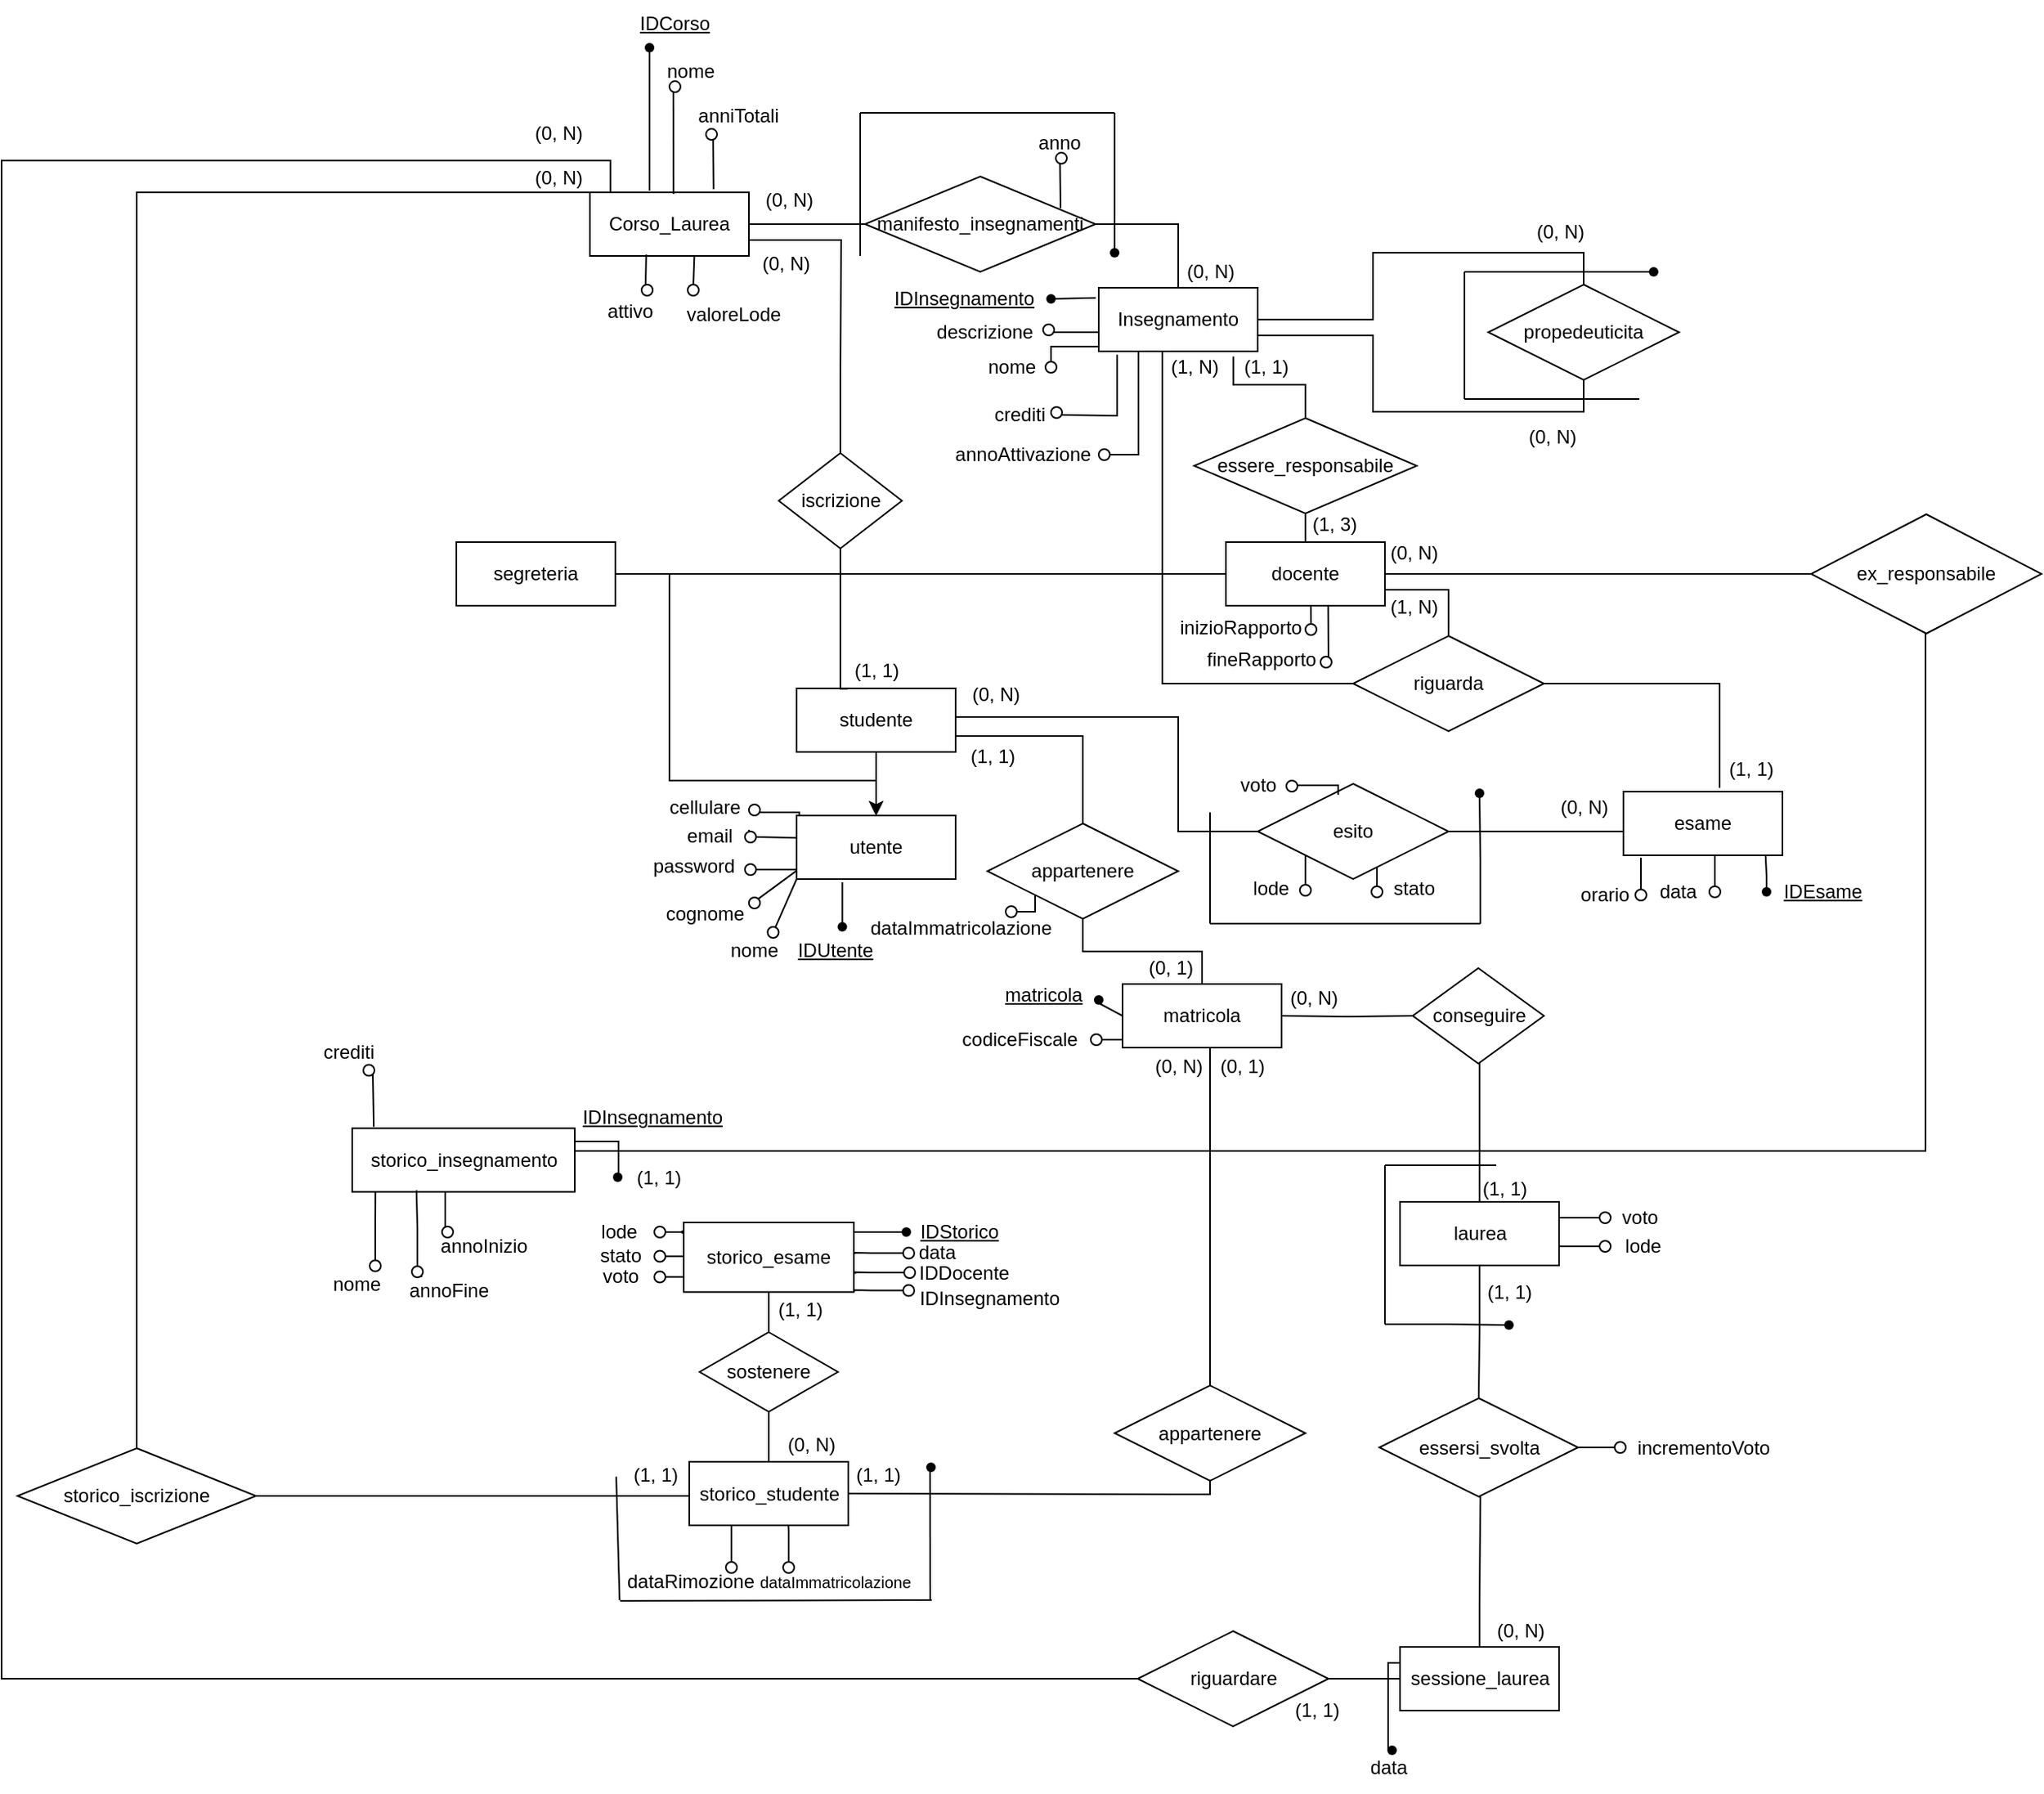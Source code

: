 <mxfile version="21.3.7" type="github" pages="2">
  <diagram name="ER" id="ei8fi8gPT5rXZid7RnSF">
    <mxGraphModel dx="1310" dy="476" grid="0" gridSize="10" guides="1" tooltips="1" connect="1" arrows="1" fold="1" page="0" pageScale="1" pageWidth="1169" pageHeight="827" math="0" shadow="0">
      <root>
        <mxCell id="mUWgfkTVN4Pzx1sX07Q9-0" />
        <mxCell id="mUWgfkTVN4Pzx1sX07Q9-1" parent="mUWgfkTVN4Pzx1sX07Q9-0" />
        <mxCell id="mUWgfkTVN4Pzx1sX07Q9-2" value="utente" style="whiteSpace=wrap;html=1;align=center;" parent="mUWgfkTVN4Pzx1sX07Q9-1" vertex="1">
          <mxGeometry x="380" y="542" width="100" height="40" as="geometry" />
        </mxCell>
        <mxCell id="mUWgfkTVN4Pzx1sX07Q9-3" style="edgeStyle=orthogonalEdgeStyle;rounded=0;orthogonalLoop=1;jettySize=auto;html=1;" parent="mUWgfkTVN4Pzx1sX07Q9-1" source="mUWgfkTVN4Pzx1sX07Q9-5" target="mUWgfkTVN4Pzx1sX07Q9-2" edge="1">
          <mxGeometry relative="1" as="geometry" />
        </mxCell>
        <mxCell id="mUWgfkTVN4Pzx1sX07Q9-4" style="edgeStyle=orthogonalEdgeStyle;rounded=0;orthogonalLoop=1;jettySize=auto;html=1;entryX=0;entryY=0.5;entryDx=0;entryDy=0;endArrow=none;endFill=0;" parent="mUWgfkTVN4Pzx1sX07Q9-1" source="mUWgfkTVN4Pzx1sX07Q9-5" target="mUWgfkTVN4Pzx1sX07Q9-55" edge="1">
          <mxGeometry relative="1" as="geometry">
            <Array as="points">
              <mxPoint x="620" y="480" />
              <mxPoint x="620" y="552" />
            </Array>
          </mxGeometry>
        </mxCell>
        <mxCell id="mUWgfkTVN4Pzx1sX07Q9-5" value="studente" style="whiteSpace=wrap;html=1;align=center;" parent="mUWgfkTVN4Pzx1sX07Q9-1" vertex="1">
          <mxGeometry x="380" y="462" width="100" height="40" as="geometry" />
        </mxCell>
        <mxCell id="mUWgfkTVN4Pzx1sX07Q9-7" style="edgeStyle=orthogonalEdgeStyle;rounded=0;orthogonalLoop=1;jettySize=auto;html=1;entryX=0.5;entryY=1;entryDx=0;entryDy=0;endArrow=none;endFill=0;" parent="mUWgfkTVN4Pzx1sX07Q9-1" source="mUWgfkTVN4Pzx1sX07Q9-10" target="mUWgfkTVN4Pzx1sX07Q9-33" edge="1">
          <mxGeometry relative="1" as="geometry">
            <Array as="points">
              <mxPoint x="700" y="372" />
            </Array>
          </mxGeometry>
        </mxCell>
        <mxCell id="mUWgfkTVN4Pzx1sX07Q9-8" style="edgeStyle=orthogonalEdgeStyle;rounded=0;orthogonalLoop=1;jettySize=auto;html=1;entryX=0;entryY=0.5;entryDx=0;entryDy=0;endArrow=none;endFill=0;" parent="mUWgfkTVN4Pzx1sX07Q9-1" source="mUWgfkTVN4Pzx1sX07Q9-10" target="mUWgfkTVN4Pzx1sX07Q9-68" edge="1">
          <mxGeometry relative="1" as="geometry" />
        </mxCell>
        <mxCell id="mUWgfkTVN4Pzx1sX07Q9-9" style="edgeStyle=orthogonalEdgeStyle;rounded=0;orthogonalLoop=1;jettySize=auto;html=1;entryX=0.5;entryY=0;entryDx=0;entryDy=0;endArrow=none;endFill=0;" parent="mUWgfkTVN4Pzx1sX07Q9-1" source="mUWgfkTVN4Pzx1sX07Q9-10" target="mUWgfkTVN4Pzx1sX07Q9-51" edge="1">
          <mxGeometry relative="1" as="geometry">
            <Array as="points">
              <mxPoint x="790" y="400" />
            </Array>
          </mxGeometry>
        </mxCell>
        <mxCell id="yzNuoIXm0FhoeVT1ui_O-1" style="edgeStyle=orthogonalEdgeStyle;rounded=0;orthogonalLoop=1;jettySize=auto;html=1;" parent="mUWgfkTVN4Pzx1sX07Q9-1" source="mUWgfkTVN4Pzx1sX07Q9-10" target="mUWgfkTVN4Pzx1sX07Q9-2" edge="1">
          <mxGeometry relative="1" as="geometry">
            <Array as="points">
              <mxPoint x="300" y="390" />
              <mxPoint x="300" y="520" />
              <mxPoint x="430" y="520" />
            </Array>
          </mxGeometry>
        </mxCell>
        <mxCell id="mUWgfkTVN4Pzx1sX07Q9-10" value="docente" style="whiteSpace=wrap;html=1;align=center;" parent="mUWgfkTVN4Pzx1sX07Q9-1" vertex="1">
          <mxGeometry x="650" y="370" width="100" height="40" as="geometry" />
        </mxCell>
        <mxCell id="yzNuoIXm0FhoeVT1ui_O-0" style="edgeStyle=orthogonalEdgeStyle;rounded=0;orthogonalLoop=1;jettySize=auto;html=1;entryX=0.5;entryY=0;entryDx=0;entryDy=0;" parent="mUWgfkTVN4Pzx1sX07Q9-1" source="mUWgfkTVN4Pzx1sX07Q9-12" target="mUWgfkTVN4Pzx1sX07Q9-2" edge="1">
          <mxGeometry relative="1" as="geometry">
            <Array as="points">
              <mxPoint x="300" y="390" />
              <mxPoint x="300" y="520" />
              <mxPoint x="430" y="520" />
            </Array>
          </mxGeometry>
        </mxCell>
        <mxCell id="mUWgfkTVN4Pzx1sX07Q9-12" value="segreteria" style="whiteSpace=wrap;html=1;align=center;" parent="mUWgfkTVN4Pzx1sX07Q9-1" vertex="1">
          <mxGeometry x="166" y="370" width="100" height="40" as="geometry" />
        </mxCell>
        <mxCell id="mUWgfkTVN4Pzx1sX07Q9-13" value="matricola" style="text;html=1;align=center;verticalAlign=middle;resizable=0;points=[];autosize=1;strokeColor=none;fillColor=none;fontStyle=4" parent="mUWgfkTVN4Pzx1sX07Q9-1" vertex="1">
          <mxGeometry x="500" y="640" width="70" height="30" as="geometry" />
        </mxCell>
        <mxCell id="mUWgfkTVN4Pzx1sX07Q9-14" style="edgeStyle=orthogonalEdgeStyle;rounded=0;orthogonalLoop=1;jettySize=auto;html=1;entryX=0;entryY=0.5;entryDx=0;entryDy=0;endArrow=none;endFill=0;" parent="mUWgfkTVN4Pzx1sX07Q9-1" source="mUWgfkTVN4Pzx1sX07Q9-16" target="mUWgfkTVN4Pzx1sX07Q9-36" edge="1">
          <mxGeometry relative="1" as="geometry" />
        </mxCell>
        <mxCell id="mUWgfkTVN4Pzx1sX07Q9-16" value="Corso_Laurea" style="whiteSpace=wrap;html=1;align=center;" parent="mUWgfkTVN4Pzx1sX07Q9-1" vertex="1">
          <mxGeometry x="250" y="150" width="100" height="40" as="geometry" />
        </mxCell>
        <mxCell id="mUWgfkTVN4Pzx1sX07Q9-17" style="edgeStyle=orthogonalEdgeStyle;rounded=0;orthogonalLoop=1;jettySize=auto;html=1;entryX=0.5;entryY=0;entryDx=0;entryDy=0;endArrow=none;endFill=0;" parent="mUWgfkTVN4Pzx1sX07Q9-1" source="mUWgfkTVN4Pzx1sX07Q9-19" target="mUWgfkTVN4Pzx1sX07Q9-47" edge="1">
          <mxGeometry relative="1" as="geometry" />
        </mxCell>
        <mxCell id="mUWgfkTVN4Pzx1sX07Q9-18" style="edgeStyle=orthogonalEdgeStyle;rounded=0;orthogonalLoop=1;jettySize=auto;html=1;entryX=0;entryY=0.5;entryDx=0;entryDy=0;endArrow=none;endFill=0;" parent="mUWgfkTVN4Pzx1sX07Q9-1" source="mUWgfkTVN4Pzx1sX07Q9-19" target="mUWgfkTVN4Pzx1sX07Q9-51" edge="1">
          <mxGeometry relative="1" as="geometry">
            <Array as="points">
              <mxPoint x="610" y="459" />
            </Array>
          </mxGeometry>
        </mxCell>
        <mxCell id="mUWgfkTVN4Pzx1sX07Q9-19" value="Insegnamento" style="whiteSpace=wrap;html=1;align=center;rounded=0;shadow=0;" parent="mUWgfkTVN4Pzx1sX07Q9-1" vertex="1">
          <mxGeometry x="570" y="210" width="100" height="40" as="geometry" />
        </mxCell>
        <mxCell id="mUWgfkTVN4Pzx1sX07Q9-20" value="" style="endArrow=none;html=1;rounded=0;" parent="mUWgfkTVN4Pzx1sX07Q9-1" edge="1">
          <mxGeometry width="50" height="50" relative="1" as="geometry">
            <mxPoint x="408.75" y="612" as="sourcePoint" />
            <mxPoint x="408.75" y="584" as="targetPoint" />
          </mxGeometry>
        </mxCell>
        <mxCell id="mUWgfkTVN4Pzx1sX07Q9-21" value="" style="shape=waypoint;sketch=0;fillStyle=solid;size=6;pointerEvents=1;points=[];fillColor=none;resizable=0;rotatable=0;perimeter=centerPerimeter;snapToPoint=1;" parent="mUWgfkTVN4Pzx1sX07Q9-1" vertex="1">
          <mxGeometry x="398.75" y="602" width="20" height="20" as="geometry" />
        </mxCell>
        <mxCell id="mUWgfkTVN4Pzx1sX07Q9-22" value="nome" style="text;html=1;align=center;verticalAlign=middle;resizable=0;points=[];autosize=1;strokeColor=none;fillColor=none;" parent="mUWgfkTVN4Pzx1sX07Q9-1" vertex="1">
          <mxGeometry x="327.5" y="612" width="50" height="30" as="geometry" />
        </mxCell>
        <mxCell id="mUWgfkTVN4Pzx1sX07Q9-23" value="" style="endArrow=none;html=1;rounded=0;exitX=0.744;exitY=0.208;exitDx=0;exitDy=0;exitPerimeter=0;entryX=0;entryY=0.867;entryDx=0;entryDy=0;entryPerimeter=0;" parent="mUWgfkTVN4Pzx1sX07Q9-1" source="H5gtIbrwGkIfasZEDUU--24" target="mUWgfkTVN4Pzx1sX07Q9-2" edge="1">
          <mxGeometry width="50" height="50" relative="1" as="geometry">
            <mxPoint x="347.5" y="589" as="sourcePoint" />
            <mxPoint x="435" y="582" as="targetPoint" />
          </mxGeometry>
        </mxCell>
        <mxCell id="mUWgfkTVN4Pzx1sX07Q9-25" value="cognome" style="text;html=1;align=center;verticalAlign=middle;resizable=0;points=[];autosize=1;strokeColor=none;fillColor=none;" parent="mUWgfkTVN4Pzx1sX07Q9-1" vertex="1">
          <mxGeometry x="286.75" y="589" width="70" height="30" as="geometry" />
        </mxCell>
        <mxCell id="mUWgfkTVN4Pzx1sX07Q9-26" value="" style="endArrow=none;html=1;rounded=0;" parent="mUWgfkTVN4Pzx1sX07Q9-1" source="H5gtIbrwGkIfasZEDUU--20" edge="1">
          <mxGeometry width="50" height="50" relative="1" as="geometry">
            <mxPoint x="350" y="556" as="sourcePoint" />
            <mxPoint x="380" y="556" as="targetPoint" />
          </mxGeometry>
        </mxCell>
        <mxCell id="mUWgfkTVN4Pzx1sX07Q9-28" value="email" style="text;html=1;align=center;verticalAlign=middle;resizable=0;points=[];autosize=1;strokeColor=none;fillColor=none;" parent="mUWgfkTVN4Pzx1sX07Q9-1" vertex="1">
          <mxGeometry x="300" y="540" width="50" height="30" as="geometry" />
        </mxCell>
        <mxCell id="mUWgfkTVN4Pzx1sX07Q9-29" value="" style="endArrow=none;html=1;rounded=0;" parent="mUWgfkTVN4Pzx1sX07Q9-1" edge="1">
          <mxGeometry width="50" height="50" relative="1" as="geometry">
            <mxPoint x="350" y="576" as="sourcePoint" />
            <mxPoint x="380" y="576" as="targetPoint" />
          </mxGeometry>
        </mxCell>
        <mxCell id="mUWgfkTVN4Pzx1sX07Q9-31" value="password" style="text;html=1;align=center;verticalAlign=middle;resizable=0;points=[];autosize=1;strokeColor=none;fillColor=none;" parent="mUWgfkTVN4Pzx1sX07Q9-1" vertex="1">
          <mxGeometry x="279.5" y="559" width="70" height="30" as="geometry" />
        </mxCell>
        <mxCell id="mUWgfkTVN4Pzx1sX07Q9-32" style="edgeStyle=orthogonalEdgeStyle;rounded=0;orthogonalLoop=1;jettySize=auto;html=1;entryX=0.847;entryY=1.08;entryDx=0;entryDy=0;endArrow=none;endFill=0;entryPerimeter=0;" parent="mUWgfkTVN4Pzx1sX07Q9-1" source="mUWgfkTVN4Pzx1sX07Q9-33" target="mUWgfkTVN4Pzx1sX07Q9-19" edge="1">
          <mxGeometry relative="1" as="geometry" />
        </mxCell>
        <mxCell id="mUWgfkTVN4Pzx1sX07Q9-33" value="essere_responsabile" style="shape=rhombus;perimeter=rhombusPerimeter;whiteSpace=wrap;html=1;align=center;" parent="mUWgfkTVN4Pzx1sX07Q9-1" vertex="1">
          <mxGeometry x="630" y="292" width="140" height="60" as="geometry" />
        </mxCell>
        <mxCell id="mUWgfkTVN4Pzx1sX07Q9-34" value="(1, 3)" style="text;html=1;align=center;verticalAlign=middle;resizable=0;points=[];autosize=1;strokeColor=none;fillColor=none;" parent="mUWgfkTVN4Pzx1sX07Q9-1" vertex="1">
          <mxGeometry x="693" y="344" width="50" height="30" as="geometry" />
        </mxCell>
        <mxCell id="mUWgfkTVN4Pzx1sX07Q9-35" style="edgeStyle=orthogonalEdgeStyle;rounded=0;orthogonalLoop=1;jettySize=auto;html=1;entryX=0.5;entryY=0;entryDx=0;entryDy=0;endArrow=none;endFill=0;" parent="mUWgfkTVN4Pzx1sX07Q9-1" source="mUWgfkTVN4Pzx1sX07Q9-36" target="mUWgfkTVN4Pzx1sX07Q9-19" edge="1">
          <mxGeometry relative="1" as="geometry" />
        </mxCell>
        <mxCell id="mUWgfkTVN4Pzx1sX07Q9-36" value="manifesto_insegnamenti" style="shape=rhombus;perimeter=rhombusPerimeter;whiteSpace=wrap;html=1;align=center;" parent="mUWgfkTVN4Pzx1sX07Q9-1" vertex="1">
          <mxGeometry x="423" y="140" width="145" height="60" as="geometry" />
        </mxCell>
        <mxCell id="mUWgfkTVN4Pzx1sX07Q9-37" value="(0, N)" style="text;html=1;align=center;verticalAlign=middle;resizable=0;points=[];autosize=1;strokeColor=none;fillColor=none;" parent="mUWgfkTVN4Pzx1sX07Q9-1" vertex="1">
          <mxGeometry x="350" y="140" width="50" height="30" as="geometry" />
        </mxCell>
        <mxCell id="mUWgfkTVN4Pzx1sX07Q9-38" value="(0, N)" style="text;html=1;align=center;verticalAlign=middle;resizable=0;points=[];autosize=1;strokeColor=none;fillColor=none;" parent="mUWgfkTVN4Pzx1sX07Q9-1" vertex="1">
          <mxGeometry x="616" y="187" width="48" height="26" as="geometry" />
        </mxCell>
        <mxCell id="mUWgfkTVN4Pzx1sX07Q9-39" value="IDInsegnamento" style="text;html=1;align=center;verticalAlign=middle;resizable=0;points=[];autosize=1;strokeColor=none;fillColor=none;fontStyle=4" parent="mUWgfkTVN4Pzx1sX07Q9-1" vertex="1">
          <mxGeometry x="430" y="202" width="110" height="30" as="geometry" />
        </mxCell>
        <mxCell id="mUWgfkTVN4Pzx1sX07Q9-40" value="nome" style="text;html=1;align=center;verticalAlign=middle;resizable=0;points=[];autosize=1;strokeColor=none;fillColor=none;" parent="mUWgfkTVN4Pzx1sX07Q9-1" vertex="1">
          <mxGeometry x="490" y="245" width="50" height="30" as="geometry" />
        </mxCell>
        <mxCell id="mUWgfkTVN4Pzx1sX07Q9-41" value="descrizione" style="text;html=1;align=center;verticalAlign=middle;resizable=0;points=[];autosize=1;strokeColor=none;fillColor=none;" parent="mUWgfkTVN4Pzx1sX07Q9-1" vertex="1">
          <mxGeometry x="457.5" y="223" width="80" height="30" as="geometry" />
        </mxCell>
        <mxCell id="mUWgfkTVN4Pzx1sX07Q9-42" value="anno" style="text;html=1;align=center;verticalAlign=middle;resizable=0;points=[];autosize=1;strokeColor=none;fillColor=none;" parent="mUWgfkTVN4Pzx1sX07Q9-1" vertex="1">
          <mxGeometry x="520" y="104" width="50" height="30" as="geometry" />
        </mxCell>
        <mxCell id="mUWgfkTVN4Pzx1sX07Q9-43" value="IDCorso" style="text;html=1;align=center;verticalAlign=middle;resizable=0;points=[];autosize=1;strokeColor=none;fillColor=none;fontStyle=4" parent="mUWgfkTVN4Pzx1sX07Q9-1" vertex="1">
          <mxGeometry x="267.5" y="29.04" width="70" height="30" as="geometry" />
        </mxCell>
        <mxCell id="mUWgfkTVN4Pzx1sX07Q9-44" value="nome" style="text;html=1;align=center;verticalAlign=middle;resizable=0;points=[];autosize=1;strokeColor=none;fillColor=none;" parent="mUWgfkTVN4Pzx1sX07Q9-1" vertex="1">
          <mxGeometry x="287.5" y="59.04" width="50" height="30" as="geometry" />
        </mxCell>
        <mxCell id="mUWgfkTVN4Pzx1sX07Q9-45" value="anniTotali" style="text;html=1;align=center;verticalAlign=middle;resizable=0;points=[];autosize=1;strokeColor=none;fillColor=none;" parent="mUWgfkTVN4Pzx1sX07Q9-1" vertex="1">
          <mxGeometry x="307.5" y="87.04" width="70" height="30" as="geometry" />
        </mxCell>
        <mxCell id="mUWgfkTVN4Pzx1sX07Q9-46" style="edgeStyle=orthogonalEdgeStyle;rounded=0;orthogonalLoop=1;jettySize=auto;html=1;exitX=0.5;exitY=1;exitDx=0;exitDy=0;entryX=1;entryY=0.75;entryDx=0;entryDy=0;endArrow=none;endFill=0;" parent="mUWgfkTVN4Pzx1sX07Q9-1" source="mUWgfkTVN4Pzx1sX07Q9-47" target="mUWgfkTVN4Pzx1sX07Q9-19" edge="1">
          <mxGeometry relative="1" as="geometry">
            <mxPoint x="770.667" y="280" as="targetPoint" />
          </mxGeometry>
        </mxCell>
        <mxCell id="mUWgfkTVN4Pzx1sX07Q9-47" value="propedeuticita" style="shape=rhombus;perimeter=rhombusPerimeter;whiteSpace=wrap;html=1;align=center;" parent="mUWgfkTVN4Pzx1sX07Q9-1" vertex="1">
          <mxGeometry x="815" y="208" width="120" height="60" as="geometry" />
        </mxCell>
        <mxCell id="mUWgfkTVN4Pzx1sX07Q9-48" value="(0, N)" style="text;html=1;align=center;verticalAlign=middle;resizable=0;points=[];autosize=1;strokeColor=none;fillColor=none;" parent="mUWgfkTVN4Pzx1sX07Q9-1" vertex="1">
          <mxGeometry x="835" y="160" width="50" height="30" as="geometry" />
        </mxCell>
        <mxCell id="mUWgfkTVN4Pzx1sX07Q9-49" value="(0, N)" style="text;html=1;align=center;verticalAlign=middle;resizable=0;points=[];autosize=1;strokeColor=none;fillColor=none;" parent="mUWgfkTVN4Pzx1sX07Q9-1" vertex="1">
          <mxGeometry x="830" y="288.5" width="50" height="30" as="geometry" />
        </mxCell>
        <mxCell id="mUWgfkTVN4Pzx1sX07Q9-50" style="edgeStyle=orthogonalEdgeStyle;rounded=0;orthogonalLoop=1;jettySize=auto;html=1;entryX=0.605;entryY=-0.06;entryDx=0;entryDy=0;entryPerimeter=0;endArrow=none;endFill=0;" parent="mUWgfkTVN4Pzx1sX07Q9-1" source="mUWgfkTVN4Pzx1sX07Q9-51" target="mUWgfkTVN4Pzx1sX07Q9-53" edge="1">
          <mxGeometry relative="1" as="geometry" />
        </mxCell>
        <mxCell id="mUWgfkTVN4Pzx1sX07Q9-51" value="riguarda" style="shape=rhombus;perimeter=rhombusPerimeter;whiteSpace=wrap;html=1;align=center;" parent="mUWgfkTVN4Pzx1sX07Q9-1" vertex="1">
          <mxGeometry x="730" y="429" width="120" height="60" as="geometry" />
        </mxCell>
        <mxCell id="mUWgfkTVN4Pzx1sX07Q9-52" style="edgeStyle=orthogonalEdgeStyle;rounded=0;orthogonalLoop=1;jettySize=auto;html=1;entryX=1;entryY=0.5;entryDx=0;entryDy=0;exitX=0;exitY=0.5;exitDx=0;exitDy=0;endArrow=none;endFill=0;" parent="mUWgfkTVN4Pzx1sX07Q9-1" source="mUWgfkTVN4Pzx1sX07Q9-53" target="mUWgfkTVN4Pzx1sX07Q9-55" edge="1">
          <mxGeometry relative="1" as="geometry">
            <Array as="points">
              <mxPoint x="900" y="552" />
            </Array>
          </mxGeometry>
        </mxCell>
        <mxCell id="mUWgfkTVN4Pzx1sX07Q9-53" value="esame" style="whiteSpace=wrap;html=1;align=center;" parent="mUWgfkTVN4Pzx1sX07Q9-1" vertex="1">
          <mxGeometry x="900" y="527" width="100" height="40" as="geometry" />
        </mxCell>
        <mxCell id="mUWgfkTVN4Pzx1sX07Q9-54" value="data" style="text;html=1;align=center;verticalAlign=middle;resizable=0;points=[];autosize=1;strokeColor=none;fillColor=none;" parent="mUWgfkTVN4Pzx1sX07Q9-1" vertex="1">
          <mxGeometry x="909" y="575" width="50" height="30" as="geometry" />
        </mxCell>
        <mxCell id="mUWgfkTVN4Pzx1sX07Q9-55" value="esito" style="shape=rhombus;perimeter=rhombusPerimeter;whiteSpace=wrap;html=1;align=center;" parent="mUWgfkTVN4Pzx1sX07Q9-1" vertex="1">
          <mxGeometry x="670" y="522" width="120" height="60" as="geometry" />
        </mxCell>
        <mxCell id="mUWgfkTVN4Pzx1sX07Q9-56" value="lode" style="text;html=1;align=center;verticalAlign=middle;resizable=0;points=[];autosize=1;strokeColor=none;fillColor=none;" parent="mUWgfkTVN4Pzx1sX07Q9-1" vertex="1">
          <mxGeometry x="652.5" y="573" width="50" height="30" as="geometry" />
        </mxCell>
        <mxCell id="mUWgfkTVN4Pzx1sX07Q9-60" style="edgeStyle=orthogonalEdgeStyle;rounded=0;orthogonalLoop=1;jettySize=auto;html=1;entryX=1;entryY=0.5;entryDx=0;entryDy=0;endArrow=none;endFill=0;" parent="mUWgfkTVN4Pzx1sX07Q9-1" source="mUWgfkTVN4Pzx1sX07Q9-61" target="mUWgfkTVN4Pzx1sX07Q9-137" edge="1">
          <mxGeometry relative="1" as="geometry">
            <Array as="points">
              <mxPoint x="250" y="970" />
              <mxPoint x="250" y="970" />
            </Array>
          </mxGeometry>
        </mxCell>
        <mxCell id="mUWgfkTVN4Pzx1sX07Q9-61" value="storico_studente" style="whiteSpace=wrap;html=1;align=center;" parent="mUWgfkTVN4Pzx1sX07Q9-1" vertex="1">
          <mxGeometry x="312.5" y="948.5" width="100" height="40" as="geometry" />
        </mxCell>
        <mxCell id="mUWgfkTVN4Pzx1sX07Q9-64" value="inizioRapporto" style="text;html=1;align=center;verticalAlign=middle;resizable=0;points=[];autosize=1;strokeColor=none;fillColor=none;" parent="mUWgfkTVN4Pzx1sX07Q9-1" vertex="1">
          <mxGeometry x="608.5" y="409" width="100" height="30" as="geometry" />
        </mxCell>
        <mxCell id="mUWgfkTVN4Pzx1sX07Q9-65" value="fineRapporto" style="text;html=1;align=center;verticalAlign=middle;resizable=0;points=[];autosize=1;strokeColor=none;fillColor=none;" parent="mUWgfkTVN4Pzx1sX07Q9-1" vertex="1">
          <mxGeometry x="626.5" y="428.5" width="90" height="30" as="geometry" />
        </mxCell>
        <mxCell id="mUWgfkTVN4Pzx1sX07Q9-66" value="dataImmatricolazione" style="text;html=1;align=center;verticalAlign=middle;resizable=0;points=[];autosize=1;strokeColor=none;fillColor=none;" parent="mUWgfkTVN4Pzx1sX07Q9-1" vertex="1">
          <mxGeometry x="412.5" y="598" width="140" height="30" as="geometry" />
        </mxCell>
        <mxCell id="mUWgfkTVN4Pzx1sX07Q9-68" value="ex_responsabile" style="shape=rhombus;perimeter=rhombusPerimeter;whiteSpace=wrap;html=1;align=center;" parent="mUWgfkTVN4Pzx1sX07Q9-1" vertex="1">
          <mxGeometry x="1018" y="352.5" width="145" height="75" as="geometry" />
        </mxCell>
        <mxCell id="mUWgfkTVN4Pzx1sX07Q9-77" value="(0, N)" style="text;html=1;align=center;verticalAlign=middle;resizable=0;points=[];autosize=1;strokeColor=none;fillColor=none;" parent="mUWgfkTVN4Pzx1sX07Q9-1" vertex="1">
          <mxGeometry x="480" y="451" width="50" height="30" as="geometry" />
        </mxCell>
        <mxCell id="mUWgfkTVN4Pzx1sX07Q9-78" value="&amp;nbsp;&lt;span style=&quot;white-space: pre;&quot;&gt; &lt;/span&gt;" style="text;html=1;align=center;verticalAlign=middle;resizable=0;points=[];autosize=1;strokeColor=none;fillColor=none;" parent="mUWgfkTVN4Pzx1sX07Q9-1" vertex="1">
          <mxGeometry x="702" y="87.04" width="50" height="30" as="geometry" />
        </mxCell>
        <mxCell id="mUWgfkTVN4Pzx1sX07Q9-79" value="IDUtente" style="text;html=1;align=center;verticalAlign=middle;resizable=0;points=[];autosize=1;strokeColor=none;fillColor=none;fontStyle=4" parent="mUWgfkTVN4Pzx1sX07Q9-1" vertex="1">
          <mxGeometry x="368.75" y="612" width="70" height="30" as="geometry" />
        </mxCell>
        <mxCell id="mUWgfkTVN4Pzx1sX07Q9-82" value="IDEsame" style="text;html=1;align=center;verticalAlign=middle;resizable=0;points=[];autosize=1;strokeColor=none;fillColor=none;fontStyle=4" parent="mUWgfkTVN4Pzx1sX07Q9-1" vertex="1">
          <mxGeometry x="990" y="575" width="70" height="30" as="geometry" />
        </mxCell>
        <mxCell id="mUWgfkTVN4Pzx1sX07Q9-83" value="(1, 1)" style="text;html=1;align=center;verticalAlign=middle;resizable=0;points=[];autosize=1;strokeColor=none;fillColor=none;" parent="mUWgfkTVN4Pzx1sX07Q9-1" vertex="1">
          <mxGeometry x="650" y="245" width="50" height="30" as="geometry" />
        </mxCell>
        <mxCell id="mUWgfkTVN4Pzx1sX07Q9-84" value="(1, N)" style="text;html=1;align=center;verticalAlign=middle;resizable=0;points=[];autosize=1;strokeColor=none;fillColor=none;" parent="mUWgfkTVN4Pzx1sX07Q9-1" vertex="1">
          <mxGeometry x="605" y="245" width="50" height="30" as="geometry" />
        </mxCell>
        <mxCell id="mUWgfkTVN4Pzx1sX07Q9-85" value="(1, N)" style="text;html=1;align=center;verticalAlign=middle;resizable=0;points=[];autosize=1;strokeColor=none;fillColor=none;" parent="mUWgfkTVN4Pzx1sX07Q9-1" vertex="1">
          <mxGeometry x="743" y="396" width="50" height="30" as="geometry" />
        </mxCell>
        <mxCell id="mUWgfkTVN4Pzx1sX07Q9-86" value="(1, 1)" style="text;html=1;align=center;verticalAlign=middle;resizable=0;points=[];autosize=1;strokeColor=none;fillColor=none;" parent="mUWgfkTVN4Pzx1sX07Q9-1" vertex="1">
          <mxGeometry x="955" y="498" width="50" height="30" as="geometry" />
        </mxCell>
        <mxCell id="mUWgfkTVN4Pzx1sX07Q9-87" value="" style="shape=waypoint;sketch=0;size=6;pointerEvents=1;points=[];fillColor=none;resizable=0;rotatable=0;perimeter=centerPerimeter;snapToPoint=1;" parent="mUWgfkTVN4Pzx1sX07Q9-1" vertex="1">
          <mxGeometry x="799.5" y="518" width="20" height="20" as="geometry" />
        </mxCell>
        <mxCell id="mUWgfkTVN4Pzx1sX07Q9-92" value="(0, N)" style="text;html=1;align=center;verticalAlign=middle;resizable=0;points=[];autosize=1;strokeColor=none;fillColor=none;" parent="mUWgfkTVN4Pzx1sX07Q9-1" vertex="1">
          <mxGeometry x="850" y="522" width="50" height="30" as="geometry" />
        </mxCell>
        <mxCell id="mUWgfkTVN4Pzx1sX07Q9-95" value="" style="endArrow=none;html=1;rounded=0;entryX=0.949;entryY=0.022;entryDx=0;entryDy=0;entryPerimeter=0;" parent="mUWgfkTVN4Pzx1sX07Q9-1" source="H5gtIbrwGkIfasZEDUU--11" target="mUWgfkTVN4Pzx1sX07Q9-64" edge="1">
          <mxGeometry width="50" height="50" relative="1" as="geometry">
            <mxPoint x="709.5" y="425" as="sourcePoint" />
            <mxPoint x="744.5" y="424.7" as="targetPoint" />
          </mxGeometry>
        </mxCell>
        <mxCell id="mUWgfkTVN4Pzx1sX07Q9-96" value="" style="endArrow=none;html=1;rounded=0;entryX=0.643;entryY=0.997;entryDx=0;entryDy=0;entryPerimeter=0;" parent="mUWgfkTVN4Pzx1sX07Q9-1" source="H5gtIbrwGkIfasZEDUU--13" target="mUWgfkTVN4Pzx1sX07Q9-10" edge="1">
          <mxGeometry width="50" height="50" relative="1" as="geometry">
            <mxPoint x="714.5" y="445" as="sourcePoint" />
            <mxPoint x="744.5" y="444.7" as="targetPoint" />
            <Array as="points">
              <mxPoint x="714.5" y="445" />
            </Array>
          </mxGeometry>
        </mxCell>
        <mxCell id="mUWgfkTVN4Pzx1sX07Q9-97" value="" style="endArrow=none;html=1;rounded=0;entryX=0;entryY=0.5;entryDx=0;entryDy=0;" parent="mUWgfkTVN4Pzx1sX07Q9-1" target="mUWgfkTVN4Pzx1sX07Q9-146" edge="1">
          <mxGeometry width="50" height="50" relative="1" as="geometry">
            <mxPoint x="570" y="660" as="sourcePoint" />
            <mxPoint x="440" y="429" as="targetPoint" />
          </mxGeometry>
        </mxCell>
        <mxCell id="mUWgfkTVN4Pzx1sX07Q9-98" value="" style="shape=waypoint;sketch=0;fillStyle=solid;size=6;pointerEvents=1;points=[];fillColor=none;resizable=0;rotatable=0;perimeter=centerPerimeter;snapToPoint=1;" parent="mUWgfkTVN4Pzx1sX07Q9-1" vertex="1">
          <mxGeometry x="560" y="648" width="20" height="20" as="geometry" />
        </mxCell>
        <mxCell id="mUWgfkTVN4Pzx1sX07Q9-101" value="" style="shape=waypoint;sketch=0;fillStyle=solid;size=6;pointerEvents=1;points=[];fillColor=none;resizable=0;rotatable=0;perimeter=centerPerimeter;snapToPoint=1;" parent="mUWgfkTVN4Pzx1sX07Q9-1" vertex="1">
          <mxGeometry x="277.5" y="49.04" width="20" height="20" as="geometry" />
        </mxCell>
        <mxCell id="mUWgfkTVN4Pzx1sX07Q9-102" value="" style="endArrow=none;html=1;rounded=0;" parent="mUWgfkTVN4Pzx1sX07Q9-1" target="mUWgfkTVN4Pzx1sX07Q9-101" edge="1">
          <mxGeometry width="50" height="50" relative="1" as="geometry">
            <mxPoint x="287.5" y="149.04" as="sourcePoint" />
            <mxPoint x="307.5" y="85.04" as="targetPoint" />
          </mxGeometry>
        </mxCell>
        <mxCell id="mUWgfkTVN4Pzx1sX07Q9-107" value="" style="endArrow=none;html=1;rounded=0;exitX=0.201;exitY=0.048;exitDx=0;exitDy=0;exitPerimeter=0;" parent="mUWgfkTVN4Pzx1sX07Q9-1" edge="1">
          <mxGeometry width="50" height="50" relative="1" as="geometry">
            <mxPoint x="302.6" y="150.96" as="sourcePoint" />
            <mxPoint x="302.5" y="85.04" as="targetPoint" />
          </mxGeometry>
        </mxCell>
        <mxCell id="mUWgfkTVN4Pzx1sX07Q9-108" value="" style="endArrow=none;html=1;rounded=0;entryX=0.417;entryY=0.695;entryDx=0;entryDy=0;entryPerimeter=0;exitX=0.453;exitY=-0.025;exitDx=0;exitDy=0;exitPerimeter=0;" parent="mUWgfkTVN4Pzx1sX07Q9-1" edge="1">
          <mxGeometry width="50" height="50" relative="1" as="geometry">
            <mxPoint x="327.8" y="148.04" as="sourcePoint" />
            <mxPoint x="327.5" y="115.04" as="targetPoint" />
          </mxGeometry>
        </mxCell>
        <mxCell id="mUWgfkTVN4Pzx1sX07Q9-110" value="" style="shape=waypoint;sketch=0;fillStyle=solid;size=6;pointerEvents=1;points=[];fillColor=none;resizable=0;rotatable=0;perimeter=centerPerimeter;snapToPoint=1;" parent="mUWgfkTVN4Pzx1sX07Q9-1" vertex="1">
          <mxGeometry x="530" y="207" width="20" height="20" as="geometry" />
        </mxCell>
        <mxCell id="mUWgfkTVN4Pzx1sX07Q9-111" style="edgeStyle=orthogonalEdgeStyle;rounded=0;orthogonalLoop=1;jettySize=auto;html=1;endArrow=none;endFill=0;" parent="mUWgfkTVN4Pzx1sX07Q9-1" source="H5gtIbrwGkIfasZEDUU--0" edge="1">
          <mxGeometry relative="1" as="geometry">
            <mxPoint x="570" y="247" as="targetPoint" />
            <Array as="points">
              <mxPoint x="540" y="247" />
            </Array>
            <mxPoint x="540" y="260" as="sourcePoint" />
          </mxGeometry>
        </mxCell>
        <mxCell id="mUWgfkTVN4Pzx1sX07Q9-113" style="edgeStyle=orthogonalEdgeStyle;rounded=0;orthogonalLoop=1;jettySize=auto;html=1;endArrow=none;endFill=0;" parent="mUWgfkTVN4Pzx1sX07Q9-1" source="mUWgfkTVN4Pzx1sX07Q9-114" edge="1">
          <mxGeometry relative="1" as="geometry">
            <mxPoint x="570" y="240" as="targetPoint" />
            <Array as="points">
              <mxPoint x="570" y="238" />
            </Array>
          </mxGeometry>
        </mxCell>
        <mxCell id="mUWgfkTVN4Pzx1sX07Q9-114" value="" style="ellipse;whiteSpace=wrap;html=1;aspect=fixed;" parent="mUWgfkTVN4Pzx1sX07Q9-1" vertex="1">
          <mxGeometry x="535" y="233" width="7" height="7" as="geometry" />
        </mxCell>
        <mxCell id="mUWgfkTVN4Pzx1sX07Q9-115" value="" style="endArrow=none;html=1;rounded=0;entryX=0.676;entryY=0.712;entryDx=0;entryDy=0;entryPerimeter=0;exitX=-0.018;exitY=0.16;exitDx=0;exitDy=0;exitPerimeter=0;" parent="mUWgfkTVN4Pzx1sX07Q9-1" source="mUWgfkTVN4Pzx1sX07Q9-19" target="mUWgfkTVN4Pzx1sX07Q9-110" edge="1">
          <mxGeometry width="50" height="50" relative="1" as="geometry">
            <mxPoint x="280" y="300" as="sourcePoint" />
            <mxPoint x="330" y="250" as="targetPoint" />
          </mxGeometry>
        </mxCell>
        <mxCell id="mUWgfkTVN4Pzx1sX07Q9-116" style="edgeStyle=orthogonalEdgeStyle;rounded=0;orthogonalLoop=1;jettySize=auto;html=1;entryX=0.444;entryY=0.987;entryDx=0;entryDy=0;entryPerimeter=0;endArrow=none;endFill=0;" parent="mUWgfkTVN4Pzx1sX07Q9-1" source="mUWgfkTVN4Pzx1sX07Q9-117" edge="1">
          <mxGeometry relative="1" as="geometry">
            <Array as="points">
              <mxPoint x="990" y="580" />
              <mxPoint x="989" y="580" />
            </Array>
            <mxPoint x="989.4" y="566.48" as="targetPoint" />
          </mxGeometry>
        </mxCell>
        <mxCell id="mUWgfkTVN4Pzx1sX07Q9-117" value="" style="shape=waypoint;sketch=0;size=6;pointerEvents=1;points=[];fillColor=none;resizable=0;rotatable=0;perimeter=centerPerimeter;snapToPoint=1;" parent="mUWgfkTVN4Pzx1sX07Q9-1" vertex="1">
          <mxGeometry x="980" y="580" width="20" height="20" as="geometry" />
        </mxCell>
        <mxCell id="mUWgfkTVN4Pzx1sX07Q9-120" value="" style="endArrow=none;html=1;rounded=0;entryX=0.372;entryY=0.406;entryDx=0;entryDy=0;entryPerimeter=0;" parent="mUWgfkTVN4Pzx1sX07Q9-1" source="H5gtIbrwGkIfasZEDUU--5" edge="1">
          <mxGeometry width="50" height="50" relative="1" as="geometry">
            <mxPoint x="546" y="159" as="sourcePoint" />
            <mxPoint x="545" y="128" as="targetPoint" />
          </mxGeometry>
        </mxCell>
        <mxCell id="mUWgfkTVN4Pzx1sX07Q9-121" value="crediti" style="text;html=1;align=center;verticalAlign=middle;resizable=0;points=[];autosize=1;strokeColor=none;fillColor=none;" parent="mUWgfkTVN4Pzx1sX07Q9-1" vertex="1">
          <mxGeometry x="490" y="275" width="60" height="30" as="geometry" />
        </mxCell>
        <mxCell id="mUWgfkTVN4Pzx1sX07Q9-122" style="edgeStyle=orthogonalEdgeStyle;rounded=0;orthogonalLoop=1;jettySize=auto;html=1;entryX=0.116;entryY=1.053;entryDx=0;entryDy=0;entryPerimeter=0;endArrow=none;endFill=0;" parent="mUWgfkTVN4Pzx1sX07Q9-1" target="mUWgfkTVN4Pzx1sX07Q9-19" edge="1">
          <mxGeometry relative="1" as="geometry">
            <mxPoint x="545" y="290" as="sourcePoint" />
          </mxGeometry>
        </mxCell>
        <mxCell id="mUWgfkTVN4Pzx1sX07Q9-136" style="edgeStyle=orthogonalEdgeStyle;rounded=0;orthogonalLoop=1;jettySize=auto;html=1;endArrow=none;endFill=0;" parent="mUWgfkTVN4Pzx1sX07Q9-1" source="mUWgfkTVN4Pzx1sX07Q9-137" target="mUWgfkTVN4Pzx1sX07Q9-16" edge="1">
          <mxGeometry relative="1" as="geometry">
            <Array as="points">
              <mxPoint x="-35" y="150" />
            </Array>
          </mxGeometry>
        </mxCell>
        <mxCell id="mUWgfkTVN4Pzx1sX07Q9-137" value="storico_iscrizione" style="shape=rhombus;perimeter=rhombusPerimeter;whiteSpace=wrap;html=1;align=center;" parent="mUWgfkTVN4Pzx1sX07Q9-1" vertex="1">
          <mxGeometry x="-110" y="940" width="150" height="60" as="geometry" />
        </mxCell>
        <mxCell id="mUWgfkTVN4Pzx1sX07Q9-138" style="edgeStyle=orthogonalEdgeStyle;rounded=0;orthogonalLoop=1;jettySize=auto;html=1;exitX=0.5;exitY=0;exitDx=0;exitDy=0;endArrow=none;endFill=0;entryX=1;entryY=0.75;entryDx=0;entryDy=0;" parent="mUWgfkTVN4Pzx1sX07Q9-1" source="mUWgfkTVN4Pzx1sX07Q9-140" target="mUWgfkTVN4Pzx1sX07Q9-16" edge="1">
          <mxGeometry relative="1" as="geometry">
            <Array as="points">
              <mxPoint x="408" y="270" />
              <mxPoint x="408" y="180" />
            </Array>
          </mxGeometry>
        </mxCell>
        <mxCell id="mUWgfkTVN4Pzx1sX07Q9-139" style="edgeStyle=orthogonalEdgeStyle;rounded=0;orthogonalLoop=1;jettySize=auto;html=1;entryX=0.321;entryY=0.005;entryDx=0;entryDy=0;entryPerimeter=0;endArrow=none;endFill=0;" parent="mUWgfkTVN4Pzx1sX07Q9-1" source="mUWgfkTVN4Pzx1sX07Q9-140" target="mUWgfkTVN4Pzx1sX07Q9-5" edge="1">
          <mxGeometry relative="1" as="geometry">
            <Array as="points">
              <mxPoint x="408" y="462" />
            </Array>
          </mxGeometry>
        </mxCell>
        <mxCell id="mUWgfkTVN4Pzx1sX07Q9-140" value="iscrizione" style="shape=rhombus;perimeter=rhombusPerimeter;whiteSpace=wrap;html=1;align=center;" parent="mUWgfkTVN4Pzx1sX07Q9-1" vertex="1">
          <mxGeometry x="368.75" y="314" width="77.5" height="60" as="geometry" />
        </mxCell>
        <mxCell id="mUWgfkTVN4Pzx1sX07Q9-141" value="(0, N)" style="text;html=1;align=center;verticalAlign=middle;resizable=0;points=[];autosize=1;strokeColor=none;fillColor=none;" parent="mUWgfkTVN4Pzx1sX07Q9-1" vertex="1">
          <mxGeometry x="347.5" y="180" width="50" height="30" as="geometry" />
        </mxCell>
        <mxCell id="mUWgfkTVN4Pzx1sX07Q9-142" value="(1, 1)" style="text;html=1;align=center;verticalAlign=middle;resizable=0;points=[];autosize=1;strokeColor=none;fillColor=none;" parent="mUWgfkTVN4Pzx1sX07Q9-1" vertex="1">
          <mxGeometry x="404.5" y="436" width="50" height="30" as="geometry" />
        </mxCell>
        <mxCell id="mUWgfkTVN4Pzx1sX07Q9-143" style="edgeStyle=orthogonalEdgeStyle;rounded=0;orthogonalLoop=1;jettySize=auto;html=1;endArrow=none;endFill=0;" parent="mUWgfkTVN4Pzx1sX07Q9-1" source="mUWgfkTVN4Pzx1sX07Q9-146" target="mUWgfkTVN4Pzx1sX07Q9-149" edge="1">
          <mxGeometry relative="1" as="geometry" />
        </mxCell>
        <mxCell id="mUWgfkTVN4Pzx1sX07Q9-144" style="edgeStyle=orthogonalEdgeStyle;rounded=0;orthogonalLoop=1;jettySize=auto;html=1;endArrow=none;endFill=0;entryX=0.5;entryY=0;entryDx=0;entryDy=0;" parent="mUWgfkTVN4Pzx1sX07Q9-1" source="mUWgfkTVN4Pzx1sX07Q9-146" target="mUWgfkTVN4Pzx1sX07Q9-153" edge="1">
          <mxGeometry relative="1" as="geometry">
            <Array as="points">
              <mxPoint x="640" y="790" />
              <mxPoint x="640" y="790" />
            </Array>
          </mxGeometry>
        </mxCell>
        <mxCell id="mUWgfkTVN4Pzx1sX07Q9-146" value="matricola" style="whiteSpace=wrap;html=1;align=center;" parent="mUWgfkTVN4Pzx1sX07Q9-1" vertex="1">
          <mxGeometry x="585" y="648" width="100" height="40" as="geometry" />
        </mxCell>
        <mxCell id="mUWgfkTVN4Pzx1sX07Q9-147" style="edgeStyle=orthogonalEdgeStyle;rounded=0;orthogonalLoop=1;jettySize=auto;html=1;exitX=0.5;exitY=1;exitDx=0;exitDy=0;" parent="mUWgfkTVN4Pzx1sX07Q9-1" source="mUWgfkTVN4Pzx1sX07Q9-146" target="mUWgfkTVN4Pzx1sX07Q9-146" edge="1">
          <mxGeometry relative="1" as="geometry" />
        </mxCell>
        <mxCell id="mUWgfkTVN4Pzx1sX07Q9-148" style="edgeStyle=orthogonalEdgeStyle;rounded=0;orthogonalLoop=1;jettySize=auto;html=1;entryX=1;entryY=0.75;entryDx=0;entryDy=0;endArrow=none;endFill=0;" parent="mUWgfkTVN4Pzx1sX07Q9-1" source="mUWgfkTVN4Pzx1sX07Q9-149" target="mUWgfkTVN4Pzx1sX07Q9-5" edge="1">
          <mxGeometry relative="1" as="geometry">
            <Array as="points">
              <mxPoint x="560" y="492" />
            </Array>
          </mxGeometry>
        </mxCell>
        <mxCell id="mUWgfkTVN4Pzx1sX07Q9-149" value="appartenere" style="shape=rhombus;perimeter=rhombusPerimeter;whiteSpace=wrap;html=1;align=center;" parent="mUWgfkTVN4Pzx1sX07Q9-1" vertex="1">
          <mxGeometry x="500" y="547" width="120" height="60" as="geometry" />
        </mxCell>
        <mxCell id="mUWgfkTVN4Pzx1sX07Q9-150" value="(1, 1)" style="text;html=1;align=center;verticalAlign=middle;resizable=0;points=[];autosize=1;strokeColor=none;fillColor=none;" parent="mUWgfkTVN4Pzx1sX07Q9-1" vertex="1">
          <mxGeometry x="477.5" y="490" width="50" height="30" as="geometry" />
        </mxCell>
        <mxCell id="mUWgfkTVN4Pzx1sX07Q9-151" value="(0, 1)" style="text;html=1;align=center;verticalAlign=middle;resizable=0;points=[];autosize=1;strokeColor=none;fillColor=none;" parent="mUWgfkTVN4Pzx1sX07Q9-1" vertex="1">
          <mxGeometry x="590" y="623" width="50" height="30" as="geometry" />
        </mxCell>
        <mxCell id="mUWgfkTVN4Pzx1sX07Q9-152" style="edgeStyle=orthogonalEdgeStyle;rounded=0;orthogonalLoop=1;jettySize=auto;html=1;entryX=1;entryY=0.5;entryDx=0;entryDy=0;exitX=0.5;exitY=1;exitDx=0;exitDy=0;endArrow=none;endFill=0;" parent="mUWgfkTVN4Pzx1sX07Q9-1" source="mUWgfkTVN4Pzx1sX07Q9-153" target="mUWgfkTVN4Pzx1sX07Q9-61" edge="1">
          <mxGeometry relative="1" as="geometry">
            <Array as="points">
              <mxPoint x="620" y="969" />
              <mxPoint x="486" y="969" />
            </Array>
          </mxGeometry>
        </mxCell>
        <mxCell id="mUWgfkTVN4Pzx1sX07Q9-153" value="appartenere" style="shape=rhombus;perimeter=rhombusPerimeter;whiteSpace=wrap;html=1;align=center;" parent="mUWgfkTVN4Pzx1sX07Q9-1" vertex="1">
          <mxGeometry x="580" y="900.5" width="120" height="60" as="geometry" />
        </mxCell>
        <mxCell id="mUWgfkTVN4Pzx1sX07Q9-154" value="(0, 1)" style="text;html=1;align=center;verticalAlign=middle;resizable=0;points=[];autosize=1;strokeColor=none;fillColor=none;" parent="mUWgfkTVN4Pzx1sX07Q9-1" vertex="1">
          <mxGeometry x="635" y="685" width="50" height="30" as="geometry" />
        </mxCell>
        <mxCell id="mUWgfkTVN4Pzx1sX07Q9-155" value="(1, 1)" style="text;html=1;align=center;verticalAlign=middle;resizable=0;points=[];autosize=1;strokeColor=none;fillColor=none;" parent="mUWgfkTVN4Pzx1sX07Q9-1" vertex="1">
          <mxGeometry x="405.5" y="941.5" width="50" height="30" as="geometry" />
        </mxCell>
        <mxCell id="mUWgfkTVN4Pzx1sX07Q9-157" value="(0, N)" style="text;html=1;align=center;verticalAlign=middle;resizable=0;points=[];autosize=1;strokeColor=none;fillColor=none;" parent="mUWgfkTVN4Pzx1sX07Q9-1" vertex="1">
          <mxGeometry x="680" y="642" width="50" height="30" as="geometry" />
        </mxCell>
        <mxCell id="mUWgfkTVN4Pzx1sX07Q9-164" style="edgeStyle=orthogonalEdgeStyle;rounded=0;orthogonalLoop=1;jettySize=auto;html=1;exitX=0;exitY=0.5;exitDx=0;exitDy=0;endArrow=none;endFill=0;entryX=0.129;entryY=-0.001;entryDx=0;entryDy=0;entryPerimeter=0;" parent="mUWgfkTVN4Pzx1sX07Q9-1" target="mUWgfkTVN4Pzx1sX07Q9-16" edge="1">
          <mxGeometry relative="1" as="geometry">
            <Array as="points">
              <mxPoint x="-120" y="1085" />
              <mxPoint x="-120" y="130" />
              <mxPoint x="263" y="130" />
            </Array>
            <mxPoint x="652.5" y="1085" as="sourcePoint" />
          </mxGeometry>
        </mxCell>
        <mxCell id="mUWgfkTVN4Pzx1sX07Q9-177" value="stato" style="text;html=1;align=center;verticalAlign=middle;resizable=0;points=[];autosize=1;strokeColor=none;fillColor=none;" parent="mUWgfkTVN4Pzx1sX07Q9-1" vertex="1">
          <mxGeometry x="743" y="573" width="50" height="30" as="geometry" />
        </mxCell>
        <mxCell id="mUWgfkTVN4Pzx1sX07Q9-186" value="(0, N)" style="text;html=1;align=center;verticalAlign=middle;resizable=0;points=[];autosize=1;strokeColor=none;fillColor=none;" parent="mUWgfkTVN4Pzx1sX07Q9-1" vertex="1">
          <mxGeometry x="205" y="98" width="50" height="30" as="geometry" />
        </mxCell>
        <mxCell id="mUWgfkTVN4Pzx1sX07Q9-187" value="(0, N)" style="text;html=1;align=center;verticalAlign=middle;resizable=0;points=[];autosize=1;strokeColor=none;fillColor=none;" parent="mUWgfkTVN4Pzx1sX07Q9-1" vertex="1">
          <mxGeometry x="205" y="126" width="50" height="30" as="geometry" />
        </mxCell>
        <mxCell id="mUWgfkTVN4Pzx1sX07Q9-188" style="edgeStyle=orthogonalEdgeStyle;rounded=0;orthogonalLoop=1;jettySize=auto;html=1;entryX=0;entryY=1;entryDx=0;entryDy=0;endArrow=none;endFill=0;" parent="mUWgfkTVN4Pzx1sX07Q9-1" target="mUWgfkTVN4Pzx1sX07Q9-55" edge="1">
          <mxGeometry relative="1" as="geometry">
            <mxPoint x="700" y="588" as="sourcePoint" />
          </mxGeometry>
        </mxCell>
        <mxCell id="mUWgfkTVN4Pzx1sX07Q9-190" style="edgeStyle=orthogonalEdgeStyle;rounded=0;orthogonalLoop=1;jettySize=auto;html=1;entryX=0.625;entryY=0.874;entryDx=0;entryDy=0;entryPerimeter=0;endArrow=none;endFill=0;" parent="mUWgfkTVN4Pzx1sX07Q9-1" target="mUWgfkTVN4Pzx1sX07Q9-55" edge="1">
          <mxGeometry relative="1" as="geometry">
            <mxPoint x="745" y="588" as="sourcePoint" />
          </mxGeometry>
        </mxCell>
        <mxCell id="mUWgfkTVN4Pzx1sX07Q9-200" style="edgeStyle=orthogonalEdgeStyle;rounded=0;orthogonalLoop=1;jettySize=auto;html=1;entryX=0;entryY=1;entryDx=0;entryDy=0;endArrow=none;endFill=0;" parent="mUWgfkTVN4Pzx1sX07Q9-1" source="H5gtIbrwGkIfasZEDUU--18" target="mUWgfkTVN4Pzx1sX07Q9-149" edge="1">
          <mxGeometry relative="1" as="geometry">
            <mxPoint x="607" y="436" as="targetPoint" />
            <mxPoint x="515" y="602" as="sourcePoint" />
            <Array as="points">
              <mxPoint x="530" y="602" />
            </Array>
          </mxGeometry>
        </mxCell>
        <mxCell id="mUWgfkTVN4Pzx1sX07Q9-212" value="codiceFiscale" style="text;html=1;align=center;verticalAlign=middle;resizable=0;points=[];autosize=1;strokeColor=none;fillColor=none;" parent="mUWgfkTVN4Pzx1sX07Q9-1" vertex="1">
          <mxGeometry x="470" y="668" width="100" height="30" as="geometry" />
        </mxCell>
        <mxCell id="mUWgfkTVN4Pzx1sX07Q9-213" style="edgeStyle=orthogonalEdgeStyle;rounded=0;orthogonalLoop=1;jettySize=auto;html=1;endArrow=none;endFill=0;entryX=-0.004;entryY=0.873;entryDx=0;entryDy=0;entryPerimeter=0;" parent="mUWgfkTVN4Pzx1sX07Q9-1" target="mUWgfkTVN4Pzx1sX07Q9-146" edge="1">
          <mxGeometry relative="1" as="geometry">
            <mxPoint x="580" y="683" as="targetPoint" />
            <mxPoint x="567" y="683" as="sourcePoint" />
          </mxGeometry>
        </mxCell>
        <mxCell id="mUWgfkTVN4Pzx1sX07Q9-215" value="annoAttivazione" style="text;html=1;align=center;verticalAlign=middle;resizable=0;points=[];autosize=1;strokeColor=none;fillColor=none;" parent="mUWgfkTVN4Pzx1sX07Q9-1" vertex="1">
          <mxGeometry x="467" y="300" width="110" height="30" as="geometry" />
        </mxCell>
        <mxCell id="mUWgfkTVN4Pzx1sX07Q9-216" style="edgeStyle=orthogonalEdgeStyle;rounded=0;orthogonalLoop=1;jettySize=auto;html=1;entryX=0.25;entryY=1;entryDx=0;entryDy=0;endArrow=none;endFill=0;" parent="mUWgfkTVN4Pzx1sX07Q9-1" source="H5gtIbrwGkIfasZEDUU--3" target="mUWgfkTVN4Pzx1sX07Q9-19" edge="1">
          <mxGeometry relative="1" as="geometry">
            <Array as="points">
              <mxPoint x="595" y="315" />
            </Array>
            <mxPoint x="575" y="315" as="sourcePoint" />
          </mxGeometry>
        </mxCell>
        <mxCell id="mUWgfkTVN4Pzx1sX07Q9-221" value="voto" style="text;html=1;align=center;verticalAlign=middle;resizable=0;points=[];autosize=1;strokeColor=none;fillColor=none;" parent="mUWgfkTVN4Pzx1sX07Q9-1" vertex="1">
          <mxGeometry x="645" y="508" width="50" height="30" as="geometry" />
        </mxCell>
        <mxCell id="mUWgfkTVN4Pzx1sX07Q9-222" style="edgeStyle=orthogonalEdgeStyle;rounded=0;orthogonalLoop=1;jettySize=auto;html=1;entryX=0.422;entryY=0.117;entryDx=0;entryDy=0;entryPerimeter=0;endArrow=none;endFill=0;" parent="mUWgfkTVN4Pzx1sX07Q9-1" target="mUWgfkTVN4Pzx1sX07Q9-55" edge="1">
          <mxGeometry relative="1" as="geometry">
            <mxPoint x="692.5" y="523" as="sourcePoint" />
          </mxGeometry>
        </mxCell>
        <mxCell id="mUWgfkTVN4Pzx1sX07Q9-226" value="(0, N)" style="text;html=1;align=center;verticalAlign=middle;resizable=0;points=[];autosize=1;strokeColor=none;fillColor=none;" parent="mUWgfkTVN4Pzx1sX07Q9-1" vertex="1">
          <mxGeometry x="594.5" y="685" width="50" height="30" as="geometry" />
        </mxCell>
        <mxCell id="mUWgfkTVN4Pzx1sX07Q9-230" value="(0, N)" style="text;html=1;align=center;verticalAlign=middle;resizable=0;points=[];autosize=1;strokeColor=none;fillColor=none;" parent="mUWgfkTVN4Pzx1sX07Q9-1" vertex="1">
          <mxGeometry x="743" y="362" width="50" height="30" as="geometry" />
        </mxCell>
        <mxCell id="mUWgfkTVN4Pzx1sX07Q9-231" value="(1, 1)" style="text;html=1;align=center;verticalAlign=middle;resizable=0;points=[];autosize=1;strokeColor=none;fillColor=none;" parent="mUWgfkTVN4Pzx1sX07Q9-1" vertex="1">
          <mxGeometry x="266" y="942" width="50" height="30" as="geometry" />
        </mxCell>
        <mxCell id="mUWgfkTVN4Pzx1sX07Q9-232" value="dataImmatricolazione" style="text;html=1;align=center;verticalAlign=middle;resizable=0;points=[];autosize=1;strokeColor=none;fillColor=none;fontSize=10;" parent="mUWgfkTVN4Pzx1sX07Q9-1" vertex="1">
          <mxGeometry x="347.5" y="1011.5" width="113" height="24" as="geometry" />
        </mxCell>
        <mxCell id="mUWgfkTVN4Pzx1sX07Q9-233" value="dataRimozione" style="text;html=1;align=center;verticalAlign=middle;resizable=0;points=[];autosize=1;strokeColor=none;fillColor=none;" parent="mUWgfkTVN4Pzx1sX07Q9-1" vertex="1">
          <mxGeometry x="262.5" y="1008.5" width="100" height="30" as="geometry" />
        </mxCell>
        <mxCell id="kwuCq1-gE4yX7JOUzjt6-0" style="edgeStyle=orthogonalEdgeStyle;rounded=0;orthogonalLoop=1;jettySize=auto;html=1;entryX=0.5;entryY=1;entryDx=0;entryDy=0;endArrow=none;endFill=0;exitX=0.5;exitY=0;exitDx=0;exitDy=0;" parent="mUWgfkTVN4Pzx1sX07Q9-1" source="kwuCq1-gE4yX7JOUzjt6-2" target="kwuCq1-gE4yX7JOUzjt6-26" edge="1">
          <mxGeometry relative="1" as="geometry">
            <Array as="points">
              <mxPoint x="810" y="668" />
            </Array>
          </mxGeometry>
        </mxCell>
        <mxCell id="kwuCq1-gE4yX7JOUzjt6-1" style="edgeStyle=orthogonalEdgeStyle;rounded=0;orthogonalLoop=1;jettySize=auto;html=1;entryX=0.5;entryY=0;entryDx=0;entryDy=0;endArrow=none;endFill=0;" parent="mUWgfkTVN4Pzx1sX07Q9-1" source="kwuCq1-gE4yX7JOUzjt6-2" target="kwuCq1-gE4yX7JOUzjt6-13" edge="1">
          <mxGeometry relative="1" as="geometry" />
        </mxCell>
        <mxCell id="kwuCq1-gE4yX7JOUzjt6-2" value="laurea" style="whiteSpace=wrap;html=1;align=center;" parent="mUWgfkTVN4Pzx1sX07Q9-1" vertex="1">
          <mxGeometry x="759.5" y="785" width="100" height="40" as="geometry" />
        </mxCell>
        <mxCell id="kwuCq1-gE4yX7JOUzjt6-3" style="edgeStyle=orthogonalEdgeStyle;rounded=0;orthogonalLoop=1;jettySize=auto;html=1;entryX=0;entryY=0.5;entryDx=0;entryDy=0;endArrow=none;endFill=0;" parent="mUWgfkTVN4Pzx1sX07Q9-1" target="kwuCq1-gE4yX7JOUzjt6-26" edge="1">
          <mxGeometry relative="1" as="geometry">
            <mxPoint x="685" y="668" as="sourcePoint" />
          </mxGeometry>
        </mxCell>
        <mxCell id="kwuCq1-gE4yX7JOUzjt6-7" style="edgeStyle=orthogonalEdgeStyle;rounded=0;orthogonalLoop=1;jettySize=auto;html=1;endArrow=none;endFill=0;entryX=1;entryY=0.5;entryDx=0;entryDy=0;" parent="mUWgfkTVN4Pzx1sX07Q9-1" source="kwuCq1-gE4yX7JOUzjt6-9" target="kwuCq1-gE4yX7JOUzjt6-10" edge="1">
          <mxGeometry relative="1" as="geometry">
            <mxPoint x="724.5" y="1085" as="targetPoint" />
          </mxGeometry>
        </mxCell>
        <mxCell id="kwuCq1-gE4yX7JOUzjt6-8" style="edgeStyle=orthogonalEdgeStyle;rounded=0;orthogonalLoop=1;jettySize=auto;html=1;entryX=0.5;entryY=1;entryDx=0;entryDy=0;endArrow=none;endFill=0;" parent="mUWgfkTVN4Pzx1sX07Q9-1" source="kwuCq1-gE4yX7JOUzjt6-9" target="kwuCq1-gE4yX7JOUzjt6-13" edge="1">
          <mxGeometry relative="1" as="geometry">
            <Array as="points">
              <mxPoint x="810" y="1040" />
              <mxPoint x="810" y="1040" />
            </Array>
          </mxGeometry>
        </mxCell>
        <mxCell id="kwuCq1-gE4yX7JOUzjt6-9" value="sessione_laurea" style="whiteSpace=wrap;html=1;align=center;" parent="mUWgfkTVN4Pzx1sX07Q9-1" vertex="1">
          <mxGeometry x="759.5" y="1065" width="100" height="40" as="geometry" />
        </mxCell>
        <mxCell id="kwuCq1-gE4yX7JOUzjt6-10" value="riguardare" style="shape=rhombus;perimeter=rhombusPerimeter;whiteSpace=wrap;html=1;align=center;" parent="mUWgfkTVN4Pzx1sX07Q9-1" vertex="1">
          <mxGeometry x="594.5" y="1055" width="120" height="60" as="geometry" />
        </mxCell>
        <mxCell id="kwuCq1-gE4yX7JOUzjt6-12" value="lode" style="text;html=1;align=center;verticalAlign=middle;resizable=0;points=[];autosize=1;strokeColor=none;fillColor=none;" parent="mUWgfkTVN4Pzx1sX07Q9-1" vertex="1">
          <mxGeometry x="887" y="798" width="50" height="30" as="geometry" />
        </mxCell>
        <mxCell id="kwuCq1-gE4yX7JOUzjt6-13" value="essersi_svolta" style="shape=rhombus;perimeter=rhombusPerimeter;whiteSpace=wrap;html=1;align=center;" parent="mUWgfkTVN4Pzx1sX07Q9-1" vertex="1">
          <mxGeometry x="746.5" y="908.5" width="125" height="62" as="geometry" />
        </mxCell>
        <mxCell id="kwuCq1-gE4yX7JOUzjt6-14" value="(0, N)" style="text;html=1;align=center;verticalAlign=middle;resizable=0;points=[];autosize=1;strokeColor=none;fillColor=none;" parent="mUWgfkTVN4Pzx1sX07Q9-1" vertex="1">
          <mxGeometry x="809.5" y="1040" width="50" height="30" as="geometry" />
        </mxCell>
        <mxCell id="kwuCq1-gE4yX7JOUzjt6-15" value="(1, 1)" style="text;html=1;align=center;verticalAlign=middle;resizable=0;points=[];autosize=1;strokeColor=none;fillColor=none;" parent="mUWgfkTVN4Pzx1sX07Q9-1" vertex="1">
          <mxGeometry x="803" y="827" width="50" height="30" as="geometry" />
        </mxCell>
        <mxCell id="kwuCq1-gE4yX7JOUzjt6-16" style="edgeStyle=orthogonalEdgeStyle;rounded=0;orthogonalLoop=1;jettySize=auto;html=1;entryX=1;entryY=0.5;entryDx=0;entryDy=0;endArrow=none;endFill=0;exitX=0.25;exitY=1;exitDx=0;exitDy=0;exitPerimeter=0;" parent="mUWgfkTVN4Pzx1sX07Q9-1" target="kwuCq1-gE4yX7JOUzjt6-13" edge="1">
          <mxGeometry relative="1" as="geometry">
            <mxPoint x="894.5" y="939.5" as="sourcePoint" />
          </mxGeometry>
        </mxCell>
        <mxCell id="kwuCq1-gE4yX7JOUzjt6-18" value="(1, 1)" style="text;html=1;align=center;verticalAlign=middle;resizable=0;points=[];autosize=1;strokeColor=none;fillColor=none;" parent="mUWgfkTVN4Pzx1sX07Q9-1" vertex="1">
          <mxGeometry x="682" y="1090" width="50" height="30" as="geometry" />
        </mxCell>
        <mxCell id="kwuCq1-gE4yX7JOUzjt6-19" style="edgeStyle=orthogonalEdgeStyle;rounded=0;orthogonalLoop=1;jettySize=auto;html=1;entryX=1;entryY=0.75;entryDx=0;entryDy=0;endArrow=none;endFill=0;" parent="mUWgfkTVN4Pzx1sX07Q9-1" target="kwuCq1-gE4yX7JOUzjt6-2" edge="1">
          <mxGeometry relative="1" as="geometry">
            <mxPoint x="885" y="813" as="sourcePoint" />
          </mxGeometry>
        </mxCell>
        <mxCell id="kwuCq1-gE4yX7JOUzjt6-21" style="edgeStyle=orthogonalEdgeStyle;rounded=0;orthogonalLoop=1;jettySize=auto;html=1;endArrow=none;endFill=0;entryX=1;entryY=0.25;entryDx=0;entryDy=0;" parent="mUWgfkTVN4Pzx1sX07Q9-1" source="H5gtIbrwGkIfasZEDUU--53" target="kwuCq1-gE4yX7JOUzjt6-2" edge="1">
          <mxGeometry relative="1" as="geometry">
            <mxPoint x="950.5" y="690" as="targetPoint" />
            <mxPoint x="885" y="795" as="sourcePoint" />
          </mxGeometry>
        </mxCell>
        <mxCell id="kwuCq1-gE4yX7JOUzjt6-23" value="data" style="text;html=1;align=center;verticalAlign=middle;resizable=0;points=[];autosize=1;strokeColor=none;fillColor=none;" parent="mUWgfkTVN4Pzx1sX07Q9-1" vertex="1">
          <mxGeometry x="727" y="1126" width="50" height="30" as="geometry" />
        </mxCell>
        <mxCell id="kwuCq1-gE4yX7JOUzjt6-24" style="edgeStyle=orthogonalEdgeStyle;rounded=0;orthogonalLoop=1;jettySize=auto;html=1;entryX=0;entryY=0.25;entryDx=0;entryDy=0;endArrow=none;endFill=0;" parent="mUWgfkTVN4Pzx1sX07Q9-1" source="kwuCq1-gE4yX7JOUzjt6-25" edge="1">
          <mxGeometry relative="1" as="geometry">
            <mxPoint x="740" y="1130" as="sourcePoint" />
            <mxPoint x="760" y="1075" as="targetPoint" />
            <Array as="points">
              <mxPoint x="752" y="1130" />
              <mxPoint x="752" y="1075" />
            </Array>
          </mxGeometry>
        </mxCell>
        <mxCell id="kwuCq1-gE4yX7JOUzjt6-25" value="" style="shape=waypoint;sketch=0;size=6;pointerEvents=1;points=[];fillColor=none;resizable=0;rotatable=0;perimeter=centerPerimeter;snapToPoint=1;" parent="mUWgfkTVN4Pzx1sX07Q9-1" vertex="1">
          <mxGeometry x="744.5" y="1120" width="20" height="20" as="geometry" />
        </mxCell>
        <mxCell id="kwuCq1-gE4yX7JOUzjt6-26" value="conseguire" style="shape=rhombus;perimeter=rhombusPerimeter;whiteSpace=wrap;html=1;align=center;" parent="mUWgfkTVN4Pzx1sX07Q9-1" vertex="1">
          <mxGeometry x="767.5" y="638" width="82.5" height="60" as="geometry" />
        </mxCell>
        <mxCell id="PcH7UnLbNSWaem_GZeyW-0" value="attivo" style="text;html=1;align=center;verticalAlign=middle;resizable=0;points=[];autosize=1;strokeColor=none;fillColor=none;" parent="mUWgfkTVN4Pzx1sX07Q9-1" vertex="1">
          <mxGeometry x="250" y="210" width="50" height="30" as="geometry" />
        </mxCell>
        <mxCell id="PcH7UnLbNSWaem_GZeyW-2" value="" style="endArrow=none;html=1;rounded=0;exitX=0.104;exitY=1.042;exitDx=0;exitDy=0;exitPerimeter=0;" parent="mUWgfkTVN4Pzx1sX07Q9-1" edge="1">
          <mxGeometry width="50" height="50" relative="1" as="geometry">
            <mxPoint x="285.4" y="189.16" as="sourcePoint" />
            <mxPoint x="285" y="210" as="targetPoint" />
          </mxGeometry>
        </mxCell>
        <mxCell id="PcH7UnLbNSWaem_GZeyW-3" value="valoreLode" style="text;html=1;align=center;verticalAlign=middle;resizable=0;points=[];autosize=1;strokeColor=none;fillColor=none;" parent="mUWgfkTVN4Pzx1sX07Q9-1" vertex="1">
          <mxGeometry x="300" y="212" width="80" height="30" as="geometry" />
        </mxCell>
        <mxCell id="PcH7UnLbNSWaem_GZeyW-4" style="edgeStyle=orthogonalEdgeStyle;rounded=0;orthogonalLoop=1;jettySize=auto;html=1;entryX=0.407;entryY=0.988;entryDx=0;entryDy=0;entryPerimeter=0;endArrow=none;endFill=0;" parent="mUWgfkTVN4Pzx1sX07Q9-1" edge="1">
          <mxGeometry relative="1" as="geometry">
            <mxPoint x="315.7" y="190.0" as="targetPoint" />
            <mxPoint x="315" y="209.48" as="sourcePoint" />
          </mxGeometry>
        </mxCell>
        <mxCell id="vow5cse4QiFHsFJp0WXO-0" value="(1, 1)" style="text;html=1;align=center;verticalAlign=middle;resizable=0;points=[];autosize=1;strokeColor=none;fillColor=none;" parent="mUWgfkTVN4Pzx1sX07Q9-1" vertex="1">
          <mxGeometry x="800" y="761.5" width="50" height="30" as="geometry" />
        </mxCell>
        <mxCell id="H5gtIbrwGkIfasZEDUU--0" value="" style="ellipse;whiteSpace=wrap;html=1;aspect=fixed;" parent="mUWgfkTVN4Pzx1sX07Q9-1" vertex="1">
          <mxGeometry x="536.5" y="256.5" width="7" height="7" as="geometry" />
        </mxCell>
        <mxCell id="H5gtIbrwGkIfasZEDUU--2" value="" style="ellipse;whiteSpace=wrap;html=1;aspect=fixed;" parent="mUWgfkTVN4Pzx1sX07Q9-1" vertex="1">
          <mxGeometry x="540" y="285" width="7" height="7" as="geometry" />
        </mxCell>
        <mxCell id="H5gtIbrwGkIfasZEDUU--3" value="" style="ellipse;whiteSpace=wrap;html=1;aspect=fixed;" parent="mUWgfkTVN4Pzx1sX07Q9-1" vertex="1">
          <mxGeometry x="570" y="311.5" width="7" height="7" as="geometry" />
        </mxCell>
        <mxCell id="H5gtIbrwGkIfasZEDUU--6" value="" style="endArrow=none;html=1;rounded=0;entryX=0.372;entryY=0.406;entryDx=0;entryDy=0;entryPerimeter=0;" parent="mUWgfkTVN4Pzx1sX07Q9-1" target="H5gtIbrwGkIfasZEDUU--5" edge="1">
          <mxGeometry width="50" height="50" relative="1" as="geometry">
            <mxPoint x="546" y="160" as="sourcePoint" />
            <mxPoint x="545" y="128" as="targetPoint" />
          </mxGeometry>
        </mxCell>
        <mxCell id="H5gtIbrwGkIfasZEDUU--5" value="" style="ellipse;whiteSpace=wrap;html=1;aspect=fixed;" parent="mUWgfkTVN4Pzx1sX07Q9-1" vertex="1">
          <mxGeometry x="543" y="125.04" width="7" height="7" as="geometry" />
        </mxCell>
        <mxCell id="H5gtIbrwGkIfasZEDUU--7" value="" style="ellipse;whiteSpace=wrap;html=1;aspect=fixed;" parent="mUWgfkTVN4Pzx1sX07Q9-1" vertex="1">
          <mxGeometry x="282.5" y="208" width="7" height="7" as="geometry" />
        </mxCell>
        <mxCell id="H5gtIbrwGkIfasZEDUU--8" value="" style="ellipse;whiteSpace=wrap;html=1;aspect=fixed;" parent="mUWgfkTVN4Pzx1sX07Q9-1" vertex="1">
          <mxGeometry x="311.5" y="208" width="7" height="7" as="geometry" />
        </mxCell>
        <mxCell id="H5gtIbrwGkIfasZEDUU--9" value="" style="ellipse;whiteSpace=wrap;html=1;aspect=fixed;" parent="mUWgfkTVN4Pzx1sX07Q9-1" vertex="1">
          <mxGeometry x="323" y="110.04" width="7" height="7" as="geometry" />
        </mxCell>
        <mxCell id="H5gtIbrwGkIfasZEDUU--10" value="" style="ellipse;whiteSpace=wrap;html=1;aspect=fixed;" parent="mUWgfkTVN4Pzx1sX07Q9-1" vertex="1">
          <mxGeometry x="300" y="80.04" width="7" height="7" as="geometry" />
        </mxCell>
        <mxCell id="H5gtIbrwGkIfasZEDUU--11" value="" style="ellipse;whiteSpace=wrap;html=1;aspect=fixed;" parent="mUWgfkTVN4Pzx1sX07Q9-1" vertex="1">
          <mxGeometry x="700" y="421.5" width="7" height="7" as="geometry" />
        </mxCell>
        <mxCell id="H5gtIbrwGkIfasZEDUU--14" value="" style="endArrow=none;html=1;rounded=0;" parent="mUWgfkTVN4Pzx1sX07Q9-1" target="H5gtIbrwGkIfasZEDUU--13" edge="1">
          <mxGeometry width="50" height="50" relative="1" as="geometry">
            <mxPoint x="714.5" y="445" as="sourcePoint" />
            <mxPoint x="744.5" y="444.7" as="targetPoint" />
            <Array as="points" />
          </mxGeometry>
        </mxCell>
        <mxCell id="H5gtIbrwGkIfasZEDUU--13" value="" style="ellipse;whiteSpace=wrap;html=1;aspect=fixed;" parent="mUWgfkTVN4Pzx1sX07Q9-1" vertex="1">
          <mxGeometry x="709.5" y="442" width="7" height="7" as="geometry" />
        </mxCell>
        <mxCell id="H5gtIbrwGkIfasZEDUU--15" value="" style="ellipse;whiteSpace=wrap;html=1;aspect=fixed;" parent="mUWgfkTVN4Pzx1sX07Q9-1" vertex="1">
          <mxGeometry x="688" y="520" width="7" height="7" as="geometry" />
        </mxCell>
        <mxCell id="H5gtIbrwGkIfasZEDUU--16" value="" style="ellipse;whiteSpace=wrap;html=1;aspect=fixed;" parent="mUWgfkTVN4Pzx1sX07Q9-1" vertex="1">
          <mxGeometry x="696.5" y="585.5" width="7" height="7" as="geometry" />
        </mxCell>
        <mxCell id="H5gtIbrwGkIfasZEDUU--17" value="" style="ellipse;whiteSpace=wrap;html=1;aspect=fixed;" parent="mUWgfkTVN4Pzx1sX07Q9-1" vertex="1">
          <mxGeometry x="741.5" y="586.5" width="7" height="7" as="geometry" />
        </mxCell>
        <mxCell id="H5gtIbrwGkIfasZEDUU--19" value="" style="edgeStyle=orthogonalEdgeStyle;rounded=0;orthogonalLoop=1;jettySize=auto;html=1;entryX=0;entryY=1;entryDx=0;entryDy=0;endArrow=none;endFill=0;" parent="mUWgfkTVN4Pzx1sX07Q9-1" target="H5gtIbrwGkIfasZEDUU--18" edge="1">
          <mxGeometry relative="1" as="geometry">
            <mxPoint x="530" y="592" as="targetPoint" />
            <mxPoint x="515" y="602" as="sourcePoint" />
          </mxGeometry>
        </mxCell>
        <mxCell id="H5gtIbrwGkIfasZEDUU--18" value="" style="ellipse;whiteSpace=wrap;html=1;aspect=fixed;" parent="mUWgfkTVN4Pzx1sX07Q9-1" vertex="1">
          <mxGeometry x="511.5" y="599" width="7" height="7" as="geometry" />
        </mxCell>
        <mxCell id="H5gtIbrwGkIfasZEDUU--21" value="" style="endArrow=none;html=1;rounded=0;" parent="mUWgfkTVN4Pzx1sX07Q9-1" target="H5gtIbrwGkIfasZEDUU--20" edge="1">
          <mxGeometry width="50" height="50" relative="1" as="geometry">
            <mxPoint x="350" y="551" as="sourcePoint" />
            <mxPoint x="380" y="551" as="targetPoint" />
          </mxGeometry>
        </mxCell>
        <mxCell id="H5gtIbrwGkIfasZEDUU--20" value="" style="ellipse;whiteSpace=wrap;html=1;aspect=fixed;" parent="mUWgfkTVN4Pzx1sX07Q9-1" vertex="1">
          <mxGeometry x="347.5" y="552" width="7" height="7" as="geometry" />
        </mxCell>
        <mxCell id="H5gtIbrwGkIfasZEDUU--22" value="" style="ellipse;whiteSpace=wrap;html=1;aspect=fixed;" parent="mUWgfkTVN4Pzx1sX07Q9-1" vertex="1">
          <mxGeometry x="347.5" y="572.5" width="7" height="7" as="geometry" />
        </mxCell>
        <mxCell id="H5gtIbrwGkIfasZEDUU--24" value="" style="ellipse;whiteSpace=wrap;html=1;aspect=fixed;" parent="mUWgfkTVN4Pzx1sX07Q9-1" vertex="1">
          <mxGeometry x="350" y="593.5" width="7" height="7" as="geometry" />
        </mxCell>
        <mxCell id="H5gtIbrwGkIfasZEDUU--26" value="" style="endArrow=none;html=1;rounded=0;exitX=0;exitY=1;exitDx=0;exitDy=0;" parent="mUWgfkTVN4Pzx1sX07Q9-1" source="mUWgfkTVN4Pzx1sX07Q9-2" target="H5gtIbrwGkIfasZEDUU--25" edge="1">
          <mxGeometry width="50" height="50" relative="1" as="geometry">
            <mxPoint x="380" y="582" as="sourcePoint" />
            <mxPoint x="340.0" y="607" as="targetPoint" />
          </mxGeometry>
        </mxCell>
        <mxCell id="H5gtIbrwGkIfasZEDUU--25" value="" style="ellipse;whiteSpace=wrap;html=1;aspect=fixed;" parent="mUWgfkTVN4Pzx1sX07Q9-1" vertex="1">
          <mxGeometry x="361.75" y="612" width="7" height="7" as="geometry" />
        </mxCell>
        <mxCell id="H5gtIbrwGkIfasZEDUU--28" value="" style="ellipse;whiteSpace=wrap;html=1;aspect=fixed;" parent="mUWgfkTVN4Pzx1sX07Q9-1" vertex="1">
          <mxGeometry x="565" y="679.5" width="7" height="7" as="geometry" />
        </mxCell>
        <mxCell id="H5gtIbrwGkIfasZEDUU--31" style="edgeStyle=orthogonalEdgeStyle;rounded=0;orthogonalLoop=1;jettySize=auto;html=1;endArrow=none;endFill=0;" parent="mUWgfkTVN4Pzx1sX07Q9-1" source="H5gtIbrwGkIfasZEDUU--29" edge="1">
          <mxGeometry relative="1" as="geometry">
            <mxPoint x="957.5" y="570" as="targetPoint" />
          </mxGeometry>
        </mxCell>
        <mxCell id="H5gtIbrwGkIfasZEDUU--29" value="" style="ellipse;whiteSpace=wrap;html=1;aspect=fixed;" parent="mUWgfkTVN4Pzx1sX07Q9-1" vertex="1">
          <mxGeometry x="954" y="586.5" width="7" height="7" as="geometry" />
        </mxCell>
        <mxCell id="H5gtIbrwGkIfasZEDUU--48" value="" style="edgeStyle=orthogonalEdgeStyle;rounded=0;orthogonalLoop=1;jettySize=auto;html=1;entryX=0.25;entryY=1;entryDx=0;entryDy=0;endArrow=none;endFill=0;" parent="mUWgfkTVN4Pzx1sX07Q9-1" target="H5gtIbrwGkIfasZEDUU--47" edge="1">
          <mxGeometry relative="1" as="geometry">
            <mxPoint x="337.5" y="1015" as="sourcePoint" />
            <mxPoint x="338" y="989" as="targetPoint" />
          </mxGeometry>
        </mxCell>
        <mxCell id="H5gtIbrwGkIfasZEDUU--52" style="edgeStyle=orthogonalEdgeStyle;rounded=0;orthogonalLoop=1;jettySize=auto;html=1;entryX=0.25;entryY=1;entryDx=0;entryDy=0;endArrow=none;endFill=0;" parent="mUWgfkTVN4Pzx1sX07Q9-1" source="H5gtIbrwGkIfasZEDUU--47" target="mUWgfkTVN4Pzx1sX07Q9-61" edge="1">
          <mxGeometry relative="1" as="geometry">
            <Array as="points">
              <mxPoint x="339" y="989" />
            </Array>
          </mxGeometry>
        </mxCell>
        <mxCell id="H5gtIbrwGkIfasZEDUU--47" value="" style="ellipse;whiteSpace=wrap;html=1;aspect=fixed;" parent="mUWgfkTVN4Pzx1sX07Q9-1" vertex="1">
          <mxGeometry x="335.5" y="1011.5" width="7" height="7" as="geometry" />
        </mxCell>
        <mxCell id="H5gtIbrwGkIfasZEDUU--51" style="edgeStyle=orthogonalEdgeStyle;rounded=0;orthogonalLoop=1;jettySize=auto;html=1;endArrow=none;endFill=0;entryX=0.623;entryY=0.989;entryDx=0;entryDy=0;entryPerimeter=0;" parent="mUWgfkTVN4Pzx1sX07Q9-1" source="H5gtIbrwGkIfasZEDUU--49" target="mUWgfkTVN4Pzx1sX07Q9-61" edge="1">
          <mxGeometry relative="1" as="geometry">
            <mxPoint x="375" y="990" as="targetPoint" />
            <Array as="points">
              <mxPoint x="375" y="992" />
              <mxPoint x="375" y="992" />
            </Array>
          </mxGeometry>
        </mxCell>
        <mxCell id="H5gtIbrwGkIfasZEDUU--49" value="" style="ellipse;whiteSpace=wrap;html=1;aspect=fixed;" parent="mUWgfkTVN4Pzx1sX07Q9-1" vertex="1">
          <mxGeometry x="371.5" y="1011.5" width="7" height="7" as="geometry" />
        </mxCell>
        <mxCell id="H5gtIbrwGkIfasZEDUU--54" value="" style="edgeStyle=orthogonalEdgeStyle;rounded=0;orthogonalLoop=1;jettySize=auto;html=1;endArrow=none;endFill=0;entryX=1;entryY=0.25;entryDx=0;entryDy=0;" parent="mUWgfkTVN4Pzx1sX07Q9-1" target="H5gtIbrwGkIfasZEDUU--53" edge="1">
          <mxGeometry relative="1" as="geometry">
            <mxPoint x="860" y="795" as="targetPoint" />
            <mxPoint x="885" y="795" as="sourcePoint" />
          </mxGeometry>
        </mxCell>
        <mxCell id="H5gtIbrwGkIfasZEDUU--53" value="" style="ellipse;whiteSpace=wrap;html=1;aspect=fixed;" parent="mUWgfkTVN4Pzx1sX07Q9-1" vertex="1">
          <mxGeometry x="885" y="791.5" width="7" height="7" as="geometry" />
        </mxCell>
        <mxCell id="H5gtIbrwGkIfasZEDUU--55" value="" style="ellipse;whiteSpace=wrap;html=1;aspect=fixed;" parent="mUWgfkTVN4Pzx1sX07Q9-1" vertex="1">
          <mxGeometry x="885" y="809.5" width="7" height="7" as="geometry" />
        </mxCell>
        <mxCell id="4525tu26XIZAqzGYi_B5-0" value="" style="shape=waypoint;sketch=0;size=6;pointerEvents=1;points=[];fillColor=none;resizable=0;rotatable=0;perimeter=centerPerimeter;snapToPoint=1;" parent="mUWgfkTVN4Pzx1sX07Q9-1" vertex="1">
          <mxGeometry x="454.5" y="942" width="20" height="20" as="geometry" />
        </mxCell>
        <mxCell id="4525tu26XIZAqzGYi_B5-1" value="" style="endArrow=none;html=1;rounded=0;" parent="mUWgfkTVN4Pzx1sX07Q9-1" edge="1">
          <mxGeometry width="50" height="50" relative="1" as="geometry">
            <mxPoint x="464" y="1035" as="sourcePoint" />
            <mxPoint x="463.91" y="953" as="targetPoint" />
          </mxGeometry>
        </mxCell>
        <mxCell id="4525tu26XIZAqzGYi_B5-2" value="" style="shape=waypoint;sketch=0;fillStyle=solid;size=6;pointerEvents=1;points=[];fillColor=none;resizable=0;rotatable=0;perimeter=centerPerimeter;snapToPoint=1;" parent="mUWgfkTVN4Pzx1sX07Q9-1" vertex="1">
          <mxGeometry x="818" y="852.5" width="20" height="20" as="geometry" />
        </mxCell>
        <mxCell id="4525tu26XIZAqzGYi_B5-3" value="" style="endArrow=none;html=1;rounded=0;" parent="mUWgfkTVN4Pzx1sX07Q9-1" target="4525tu26XIZAqzGYi_B5-2" edge="1">
          <mxGeometry width="50" height="50" relative="1" as="geometry">
            <mxPoint x="750" y="862" as="sourcePoint" />
            <mxPoint x="828" y="859" as="targetPoint" />
            <Array as="points">
              <mxPoint x="790" y="862" />
            </Array>
          </mxGeometry>
        </mxCell>
        <mxCell id="4525tu26XIZAqzGYi_B5-4" value="" style="endArrow=none;html=1;rounded=0;" parent="mUWgfkTVN4Pzx1sX07Q9-1" edge="1">
          <mxGeometry width="50" height="50" relative="1" as="geometry">
            <mxPoint x="750" y="862" as="sourcePoint" />
            <mxPoint x="750" y="762" as="targetPoint" />
          </mxGeometry>
        </mxCell>
        <mxCell id="4525tu26XIZAqzGYi_B5-5" value="" style="endArrow=none;html=1;rounded=0;" parent="mUWgfkTVN4Pzx1sX07Q9-1" edge="1">
          <mxGeometry width="50" height="50" relative="1" as="geometry">
            <mxPoint x="750" y="762" as="sourcePoint" />
            <mxPoint x="820" y="762" as="targetPoint" />
          </mxGeometry>
        </mxCell>
        <mxCell id="4525tu26XIZAqzGYi_B5-9" value="" style="endArrow=none;html=1;rounded=0;exitX=0.577;exitY=0.686;exitDx=0;exitDy=0;exitPerimeter=0;" parent="mUWgfkTVN4Pzx1sX07Q9-1" source="mUWgfkTVN4Pzx1sX07Q9-87" edge="1">
          <mxGeometry width="50" height="50" relative="1" as="geometry">
            <mxPoint x="640" y="610" as="sourcePoint" />
            <mxPoint x="810" y="610" as="targetPoint" />
            <Array as="points">
              <mxPoint x="810" y="570" />
            </Array>
          </mxGeometry>
        </mxCell>
        <mxCell id="4525tu26XIZAqzGYi_B5-10" value="" style="endArrow=none;html=1;rounded=0;" parent="mUWgfkTVN4Pzx1sX07Q9-1" edge="1">
          <mxGeometry width="50" height="50" relative="1" as="geometry">
            <mxPoint x="640" y="610" as="sourcePoint" />
            <mxPoint x="810" y="610" as="targetPoint" />
          </mxGeometry>
        </mxCell>
        <mxCell id="4525tu26XIZAqzGYi_B5-11" value="" style="endArrow=none;html=1;rounded=0;" parent="mUWgfkTVN4Pzx1sX07Q9-1" edge="1">
          <mxGeometry width="50" height="50" relative="1" as="geometry">
            <mxPoint x="640" y="610" as="sourcePoint" />
            <mxPoint x="640" y="540" as="targetPoint" />
          </mxGeometry>
        </mxCell>
        <mxCell id="4525tu26XIZAqzGYi_B5-12" value="" style="shape=waypoint;sketch=0;fillStyle=solid;size=6;pointerEvents=1;points=[];fillColor=none;resizable=0;rotatable=0;perimeter=centerPerimeter;snapToPoint=1;" parent="mUWgfkTVN4Pzx1sX07Q9-1" vertex="1">
          <mxGeometry x="570" y="178" width="20" height="20" as="geometry" />
        </mxCell>
        <mxCell id="4525tu26XIZAqzGYi_B5-13" value="" style="endArrow=none;html=1;rounded=0;" parent="mUWgfkTVN4Pzx1sX07Q9-1" source="4525tu26XIZAqzGYi_B5-12" edge="1">
          <mxGeometry width="50" height="50" relative="1" as="geometry">
            <mxPoint x="550" y="240" as="sourcePoint" />
            <mxPoint x="580" y="100" as="targetPoint" />
          </mxGeometry>
        </mxCell>
        <mxCell id="4525tu26XIZAqzGYi_B5-14" value="" style="endArrow=none;html=1;rounded=0;" parent="mUWgfkTVN4Pzx1sX07Q9-1" edge="1">
          <mxGeometry width="50" height="50" relative="1" as="geometry">
            <mxPoint x="420" y="100" as="sourcePoint" />
            <mxPoint x="580" y="100" as="targetPoint" />
          </mxGeometry>
        </mxCell>
        <mxCell id="4525tu26XIZAqzGYi_B5-15" value="" style="endArrow=none;html=1;rounded=0;" parent="mUWgfkTVN4Pzx1sX07Q9-1" edge="1">
          <mxGeometry width="50" height="50" relative="1" as="geometry">
            <mxPoint x="420" y="190" as="sourcePoint" />
            <mxPoint x="420" y="100" as="targetPoint" />
          </mxGeometry>
        </mxCell>
        <mxCell id="4525tu26XIZAqzGYi_B5-16" value="" style="shape=waypoint;sketch=0;fillStyle=solid;size=6;pointerEvents=1;points=[];fillColor=none;resizable=0;rotatable=0;perimeter=centerPerimeter;snapToPoint=1;" parent="mUWgfkTVN4Pzx1sX07Q9-1" vertex="1">
          <mxGeometry x="909" y="190" width="20" height="20" as="geometry" />
        </mxCell>
        <mxCell id="4525tu26XIZAqzGYi_B5-17" value="" style="endArrow=none;html=1;rounded=0;entryX=0.43;entryY=0.68;entryDx=0;entryDy=0;entryPerimeter=0;" parent="mUWgfkTVN4Pzx1sX07Q9-1" target="4525tu26XIZAqzGYi_B5-16" edge="1">
          <mxGeometry width="50" height="50" relative="1" as="geometry">
            <mxPoint x="800" y="200" as="sourcePoint" />
            <mxPoint x="900" y="190" as="targetPoint" />
          </mxGeometry>
        </mxCell>
        <mxCell id="4525tu26XIZAqzGYi_B5-18" value="" style="endArrow=none;html=1;rounded=0;" parent="mUWgfkTVN4Pzx1sX07Q9-1" edge="1">
          <mxGeometry width="50" height="50" relative="1" as="geometry">
            <mxPoint x="800" y="280" as="sourcePoint" />
            <mxPoint x="800" y="200" as="targetPoint" />
          </mxGeometry>
        </mxCell>
        <mxCell id="4525tu26XIZAqzGYi_B5-19" value="" style="endArrow=none;html=1;rounded=0;" parent="mUWgfkTVN4Pzx1sX07Q9-1" edge="1">
          <mxGeometry width="50" height="50" relative="1" as="geometry">
            <mxPoint x="800" y="280" as="sourcePoint" />
            <mxPoint x="910" y="280" as="targetPoint" />
            <Array as="points">
              <mxPoint x="850" y="280" />
            </Array>
          </mxGeometry>
        </mxCell>
        <mxCell id="C88gl-0FWC1FEYMm_GNZ-0" value="" style="ellipse;whiteSpace=wrap;html=1;aspect=fixed;" parent="mUWgfkTVN4Pzx1sX07Q9-1" vertex="1">
          <mxGeometry x="894.5" y="936" width="7" height="7" as="geometry" />
        </mxCell>
        <mxCell id="bzPzTDWKXwqEKtvVzduk-5" value="cellulare" style="text;html=1;align=center;verticalAlign=middle;resizable=0;points=[];autosize=1;strokeColor=none;fillColor=none;" parent="mUWgfkTVN4Pzx1sX07Q9-1" vertex="1">
          <mxGeometry x="287" y="522" width="70" height="30" as="geometry" />
        </mxCell>
        <mxCell id="bzPzTDWKXwqEKtvVzduk-7" style="edgeStyle=orthogonalEdgeStyle;rounded=0;orthogonalLoop=1;jettySize=auto;html=1;entryX=0.017;entryY=0.01;entryDx=0;entryDy=0;entryPerimeter=0;endArrow=none;endFill=0;" parent="mUWgfkTVN4Pzx1sX07Q9-1" source="bzPzTDWKXwqEKtvVzduk-6" target="mUWgfkTVN4Pzx1sX07Q9-2" edge="1">
          <mxGeometry relative="1" as="geometry">
            <Array as="points">
              <mxPoint x="382" y="540" />
            </Array>
          </mxGeometry>
        </mxCell>
        <mxCell id="bzPzTDWKXwqEKtvVzduk-6" value="" style="ellipse;whiteSpace=wrap;html=1;aspect=fixed;" parent="mUWgfkTVN4Pzx1sX07Q9-1" vertex="1">
          <mxGeometry x="350" y="535" width="7" height="7" as="geometry" />
        </mxCell>
        <mxCell id="yopVRtso9-e5YJDOk1Pv-0" value="voto" style="text;html=1;align=center;verticalAlign=middle;resizable=0;points=[];autosize=1;strokeColor=none;fillColor=none;" parent="mUWgfkTVN4Pzx1sX07Q9-1" vertex="1">
          <mxGeometry x="885" y="779.5" width="50" height="30" as="geometry" />
        </mxCell>
        <mxCell id="RyaI2ZSmjA2Y-SDxpkCA-1" value="incrementoVoto" style="text;html=1;align=center;verticalAlign=middle;resizable=0;points=[];autosize=1;strokeColor=none;fillColor=none;" parent="mUWgfkTVN4Pzx1sX07Q9-1" vertex="1">
          <mxGeometry x="895" y="924.5" width="110" height="30" as="geometry" />
        </mxCell>
        <mxCell id="DcgpVVWevMsc-Y-6s1io-0" value="orario" style="text;html=1;align=center;verticalAlign=middle;resizable=0;points=[];autosize=1;strokeColor=none;fillColor=none;" parent="mUWgfkTVN4Pzx1sX07Q9-1" vertex="1">
          <mxGeometry x="862.5" y="577" width="50" height="30" as="geometry" />
        </mxCell>
        <mxCell id="DcgpVVWevMsc-Y-6s1io-1" style="edgeStyle=orthogonalEdgeStyle;rounded=0;orthogonalLoop=1;jettySize=auto;html=1;endArrow=none;endFill=0;" parent="mUWgfkTVN4Pzx1sX07Q9-1" source="DcgpVVWevMsc-Y-6s1io-2" edge="1">
          <mxGeometry relative="1" as="geometry">
            <mxPoint x="911" y="572" as="targetPoint" />
          </mxGeometry>
        </mxCell>
        <mxCell id="DcgpVVWevMsc-Y-6s1io-2" value="" style="ellipse;whiteSpace=wrap;html=1;aspect=fixed;" parent="mUWgfkTVN4Pzx1sX07Q9-1" vertex="1">
          <mxGeometry x="907.5" y="588.5" width="7" height="7" as="geometry" />
        </mxCell>
        <mxCell id="98Haa0h6ErJEClWnrYOf-1" value="" style="edgeStyle=none;orthogonalLoop=1;jettySize=auto;html=1;rounded=0;endArrow=none;endFill=0;" parent="mUWgfkTVN4Pzx1sX07Q9-1" edge="1">
          <mxGeometry width="100" relative="1" as="geometry">
            <mxPoint x="465" y="1035.5" as="sourcePoint" />
            <mxPoint x="269" y="1036" as="targetPoint" />
            <Array as="points" />
          </mxGeometry>
        </mxCell>
        <mxCell id="98Haa0h6ErJEClWnrYOf-2" value="" style="endArrow=none;html=1;rounded=0;entryX=0.011;entryY=0.53;entryDx=0;entryDy=0;entryPerimeter=0;" parent="mUWgfkTVN4Pzx1sX07Q9-1" target="mUWgfkTVN4Pzx1sX07Q9-231" edge="1">
          <mxGeometry width="50" height="50" relative="1" as="geometry">
            <mxPoint x="268.68" y="1035.5" as="sourcePoint" />
            <mxPoint x="267.5" y="980" as="targetPoint" />
          </mxGeometry>
        </mxCell>
        <mxCell id="OoV-azehm0Wbuc-jNJ-L-0" value="IDStorico" style="text;html=1;align=center;verticalAlign=middle;resizable=0;points=[];autosize=1;strokeColor=none;fillColor=none;fontStyle=4" parent="mUWgfkTVN4Pzx1sX07Q9-1" vertex="1">
          <mxGeometry x="446.5" y="789" width="70" height="30" as="geometry" />
        </mxCell>
        <mxCell id="OoV-azehm0Wbuc-jNJ-L-1" value="" style="shape=waypoint;sketch=0;size=6;pointerEvents=1;points=[];fillColor=none;resizable=0;rotatable=0;perimeter=centerPerimeter;snapToPoint=1;" parent="mUWgfkTVN4Pzx1sX07Q9-1" vertex="1">
          <mxGeometry x="439" y="794" width="20" height="20" as="geometry" />
        </mxCell>
        <mxCell id="OoV-azehm0Wbuc-jNJ-L-2" value="voto" style="text;html=1;align=center;verticalAlign=middle;resizable=0;points=[];autosize=1;strokeColor=none;fillColor=none;" parent="mUWgfkTVN4Pzx1sX07Q9-1" vertex="1">
          <mxGeometry x="244" y="817.24" width="50" height="30" as="geometry" />
        </mxCell>
        <mxCell id="OoV-azehm0Wbuc-jNJ-L-3" value="lode" style="text;html=1;align=center;verticalAlign=middle;resizable=0;points=[];autosize=1;strokeColor=none;fillColor=none;" parent="mUWgfkTVN4Pzx1sX07Q9-1" vertex="1">
          <mxGeometry x="243" y="789" width="50" height="30" as="geometry" />
        </mxCell>
        <mxCell id="OoV-azehm0Wbuc-jNJ-L-4" value="stato" style="text;html=1;align=center;verticalAlign=middle;resizable=0;points=[];autosize=1;strokeColor=none;fillColor=none;" parent="mUWgfkTVN4Pzx1sX07Q9-1" vertex="1">
          <mxGeometry x="244" y="804.24" width="50" height="30" as="geometry" />
        </mxCell>
        <mxCell id="OoV-azehm0Wbuc-jNJ-L-5" value="data" style="text;html=1;align=center;verticalAlign=middle;resizable=0;points=[];autosize=1;strokeColor=none;fillColor=none;" parent="mUWgfkTVN4Pzx1sX07Q9-1" vertex="1">
          <mxGeometry x="442.5" y="801.5" width="50" height="30" as="geometry" />
        </mxCell>
        <mxCell id="OoV-azehm0Wbuc-jNJ-L-6" value="" style="edgeStyle=orthogonalEdgeStyle;rounded=0;orthogonalLoop=1;jettySize=auto;html=1;entryX=0.117;entryY=0.371;entryDx=0;entryDy=0;entryPerimeter=0;endArrow=none;endFill=0;" parent="mUWgfkTVN4Pzx1sX07Q9-1" target="OoV-azehm0Wbuc-jNJ-L-8" edge="1">
          <mxGeometry relative="1" as="geometry">
            <mxPoint x="293" y="804" as="sourcePoint" />
            <mxPoint x="344.5" y="826.5" as="targetPoint" />
          </mxGeometry>
        </mxCell>
        <mxCell id="OoV-azehm0Wbuc-jNJ-L-7" style="edgeStyle=orthogonalEdgeStyle;rounded=0;orthogonalLoop=1;jettySize=auto;html=1;" parent="mUWgfkTVN4Pzx1sX07Q9-1" source="OoV-azehm0Wbuc-jNJ-L-8" edge="1">
          <mxGeometry relative="1" as="geometry">
            <mxPoint x="306.182" y="804" as="targetPoint" />
          </mxGeometry>
        </mxCell>
        <mxCell id="OoV-azehm0Wbuc-jNJ-L-8" value="" style="ellipse;whiteSpace=wrap;html=1;aspect=fixed;" parent="mUWgfkTVN4Pzx1sX07Q9-1" vertex="1">
          <mxGeometry x="290.5" y="800.5" width="7" height="7" as="geometry" />
        </mxCell>
        <mxCell id="OoV-azehm0Wbuc-jNJ-L-9" style="edgeStyle=orthogonalEdgeStyle;rounded=0;orthogonalLoop=1;jettySize=auto;html=1;entryX=0;entryY=0.5;entryDx=0;entryDy=0;" parent="mUWgfkTVN4Pzx1sX07Q9-1" source="OoV-azehm0Wbuc-jNJ-L-10" target="OoV-azehm0Wbuc-jNJ-L-37" edge="1">
          <mxGeometry relative="1" as="geometry" />
        </mxCell>
        <mxCell id="OoV-azehm0Wbuc-jNJ-L-10" value="" style="ellipse;whiteSpace=wrap;html=1;aspect=fixed;" parent="mUWgfkTVN4Pzx1sX07Q9-1" vertex="1">
          <mxGeometry x="290.5" y="815.74" width="7" height="7" as="geometry" />
        </mxCell>
        <mxCell id="OoV-azehm0Wbuc-jNJ-L-11" style="edgeStyle=orthogonalEdgeStyle;rounded=0;orthogonalLoop=1;jettySize=auto;html=1;entryX=0.002;entryY=0.804;entryDx=0;entryDy=0;entryPerimeter=0;" parent="mUWgfkTVN4Pzx1sX07Q9-1" source="OoV-azehm0Wbuc-jNJ-L-12" target="OoV-azehm0Wbuc-jNJ-L-37" edge="1">
          <mxGeometry relative="1" as="geometry" />
        </mxCell>
        <mxCell id="OoV-azehm0Wbuc-jNJ-L-12" value="" style="ellipse;whiteSpace=wrap;html=1;aspect=fixed;" parent="mUWgfkTVN4Pzx1sX07Q9-1" vertex="1">
          <mxGeometry x="290.5" y="828.74" width="7" height="7" as="geometry" />
        </mxCell>
        <mxCell id="OoV-azehm0Wbuc-jNJ-L-13" style="edgeStyle=orthogonalEdgeStyle;rounded=0;orthogonalLoop=1;jettySize=auto;html=1;entryX=1.003;entryY=0.641;entryDx=0;entryDy=0;entryPerimeter=0;endArrow=none;endFill=0;" parent="mUWgfkTVN4Pzx1sX07Q9-1" source="OoV-azehm0Wbuc-jNJ-L-14" edge="1">
          <mxGeometry relative="1" as="geometry">
            <mxPoint x="416.321" y="818.037" as="targetPoint" />
            <Array as="points">
              <mxPoint x="427" y="817" />
              <mxPoint x="416" y="817" />
            </Array>
          </mxGeometry>
        </mxCell>
        <mxCell id="OoV-azehm0Wbuc-jNJ-L-14" value="" style="ellipse;whiteSpace=wrap;html=1;aspect=fixed;" parent="mUWgfkTVN4Pzx1sX07Q9-1" vertex="1">
          <mxGeometry x="447" y="813.76" width="7" height="7" as="geometry" />
        </mxCell>
        <mxCell id="OoV-azehm0Wbuc-jNJ-L-15" style="edgeStyle=orthogonalEdgeStyle;rounded=0;orthogonalLoop=1;jettySize=auto;html=1;entryX=0.438;entryY=0.421;entryDx=0;entryDy=0;entryPerimeter=0;endArrow=none;endFill=0;" parent="mUWgfkTVN4Pzx1sX07Q9-1" source="OoV-azehm0Wbuc-jNJ-L-16" target="OoV-azehm0Wbuc-jNJ-L-21" edge="1">
          <mxGeometry relative="1" as="geometry">
            <Array as="points">
              <mxPoint x="268" y="747" />
              <mxPoint x="268" y="770" />
            </Array>
          </mxGeometry>
        </mxCell>
        <mxCell id="OoV-azehm0Wbuc-jNJ-L-47" style="edgeStyle=orthogonalEdgeStyle;rounded=0;orthogonalLoop=1;jettySize=auto;html=1;endArrow=none;endFill=0;" parent="mUWgfkTVN4Pzx1sX07Q9-1" source="OoV-azehm0Wbuc-jNJ-L-16" target="mUWgfkTVN4Pzx1sX07Q9-68" edge="1">
          <mxGeometry relative="1" as="geometry">
            <Array as="points">
              <mxPoint x="1090" y="753" />
            </Array>
          </mxGeometry>
        </mxCell>
        <mxCell id="OoV-azehm0Wbuc-jNJ-L-16" value="storico_insegnamento" style="whiteSpace=wrap;html=1;align=center;" parent="mUWgfkTVN4Pzx1sX07Q9-1" vertex="1">
          <mxGeometry x="100.5" y="738.74" width="140" height="40" as="geometry" />
        </mxCell>
        <mxCell id="OoV-azehm0Wbuc-jNJ-L-17" value="annoInizio" style="text;html=1;align=center;verticalAlign=middle;resizable=0;points=[];autosize=1;strokeColor=none;fillColor=none;" parent="mUWgfkTVN4Pzx1sX07Q9-1" vertex="1">
          <mxGeometry x="143" y="798" width="80" height="30" as="geometry" />
        </mxCell>
        <mxCell id="OoV-azehm0Wbuc-jNJ-L-18" value="annoFine" style="text;html=1;align=center;verticalAlign=middle;resizable=0;points=[];autosize=1;strokeColor=none;fillColor=none;" parent="mUWgfkTVN4Pzx1sX07Q9-1" vertex="1">
          <mxGeometry x="125.5" y="825.5" width="70" height="30" as="geometry" />
        </mxCell>
        <mxCell id="OoV-azehm0Wbuc-jNJ-L-19" value="(1, 1)" style="text;html=1;align=center;verticalAlign=middle;resizable=0;points=[];autosize=1;strokeColor=none;fillColor=none;" parent="mUWgfkTVN4Pzx1sX07Q9-1" vertex="1">
          <mxGeometry x="267.5" y="755" width="50" height="30" as="geometry" />
        </mxCell>
        <mxCell id="OoV-azehm0Wbuc-jNJ-L-20" value="IDInsegnamento" style="text;html=1;align=center;verticalAlign=middle;resizable=0;points=[];autosize=1;strokeColor=none;fillColor=none;fontStyle=4" parent="mUWgfkTVN4Pzx1sX07Q9-1" vertex="1">
          <mxGeometry x="234" y="717" width="110" height="30" as="geometry" />
        </mxCell>
        <mxCell id="OoV-azehm0Wbuc-jNJ-L-21" value="" style="shape=waypoint;sketch=0;size=6;pointerEvents=1;points=[];fillColor=none;resizable=0;rotatable=0;perimeter=centerPerimeter;snapToPoint=1;" parent="mUWgfkTVN4Pzx1sX07Q9-1" vertex="1">
          <mxGeometry x="257.5" y="759.5" width="20" height="20" as="geometry" />
        </mxCell>
        <mxCell id="OoV-azehm0Wbuc-jNJ-L-22" value="nome" style="text;html=1;align=center;verticalAlign=middle;resizable=0;points=[];autosize=1;strokeColor=none;fillColor=none;" parent="mUWgfkTVN4Pzx1sX07Q9-1" vertex="1">
          <mxGeometry x="78" y="821.76" width="50" height="30" as="geometry" />
        </mxCell>
        <mxCell id="OoV-azehm0Wbuc-jNJ-L-23" value="crediti" style="text;html=1;align=center;verticalAlign=middle;resizable=0;points=[];autosize=1;strokeColor=none;fillColor=none;" parent="mUWgfkTVN4Pzx1sX07Q9-1" vertex="1">
          <mxGeometry x="68" y="675.74" width="60" height="30" as="geometry" />
        </mxCell>
        <mxCell id="OoV-azehm0Wbuc-jNJ-L-24" style="edgeStyle=orthogonalEdgeStyle;rounded=0;orthogonalLoop=1;jettySize=auto;html=1;entryX=1;entryY=1;entryDx=0;entryDy=0;endArrow=none;endFill=0;" parent="mUWgfkTVN4Pzx1sX07Q9-1" source="OoV-azehm0Wbuc-jNJ-L-28" edge="1">
          <mxGeometry relative="1" as="geometry">
            <mxPoint x="159.0" y="803.5" as="sourcePoint" />
            <Array as="points">
              <mxPoint x="159" y="790.5" />
              <mxPoint x="159" y="790.5" />
            </Array>
            <mxPoint x="159" y="778.5" as="targetPoint" />
          </mxGeometry>
        </mxCell>
        <mxCell id="OoV-azehm0Wbuc-jNJ-L-25" style="edgeStyle=orthogonalEdgeStyle;rounded=0;orthogonalLoop=1;jettySize=auto;html=1;entryX=0.871;entryY=0.981;entryDx=0;entryDy=0;entryPerimeter=0;endArrow=none;endFill=0;" parent="mUWgfkTVN4Pzx1sX07Q9-1" source="OoV-azehm0Wbuc-jNJ-L-30" edge="1">
          <mxGeometry relative="1" as="geometry">
            <mxPoint x="141.5" y="828.5" as="sourcePoint" />
            <mxPoint x="140.94" y="777.74" as="targetPoint" />
          </mxGeometry>
        </mxCell>
        <mxCell id="OoV-azehm0Wbuc-jNJ-L-26" style="edgeStyle=orthogonalEdgeStyle;rounded=0;orthogonalLoop=1;jettySize=auto;html=1;entryX=0.097;entryY=-0.023;entryDx=0;entryDy=0;entryPerimeter=0;endArrow=none;endFill=0;exitX=1;exitY=1;exitDx=0;exitDy=0;" parent="mUWgfkTVN4Pzx1sX07Q9-1" source="OoV-azehm0Wbuc-jNJ-L-33" target="OoV-azehm0Wbuc-jNJ-L-16" edge="1">
          <mxGeometry relative="1" as="geometry">
            <mxPoint x="115.5" y="803.74" as="sourcePoint" />
          </mxGeometry>
        </mxCell>
        <mxCell id="OoV-azehm0Wbuc-jNJ-L-27" value="" style="edgeStyle=orthogonalEdgeStyle;rounded=0;orthogonalLoop=1;jettySize=auto;html=1;entryX=1;entryY=1;entryDx=0;entryDy=0;endArrow=none;endFill=0;" parent="mUWgfkTVN4Pzx1sX07Q9-1" target="OoV-azehm0Wbuc-jNJ-L-28" edge="1">
          <mxGeometry relative="1" as="geometry">
            <mxPoint x="159.0" y="803.5" as="sourcePoint" />
            <mxPoint x="159" y="778.5" as="targetPoint" />
          </mxGeometry>
        </mxCell>
        <mxCell id="OoV-azehm0Wbuc-jNJ-L-28" value="" style="ellipse;whiteSpace=wrap;html=1;aspect=fixed;" parent="mUWgfkTVN4Pzx1sX07Q9-1" vertex="1">
          <mxGeometry x="157" y="800.5" width="7" height="7" as="geometry" />
        </mxCell>
        <mxCell id="OoV-azehm0Wbuc-jNJ-L-29" value="" style="edgeStyle=orthogonalEdgeStyle;rounded=0;orthogonalLoop=1;jettySize=auto;html=1;entryX=0.871;entryY=0.981;entryDx=0;entryDy=0;entryPerimeter=0;endArrow=none;endFill=0;" parent="mUWgfkTVN4Pzx1sX07Q9-1" target="OoV-azehm0Wbuc-jNJ-L-30" edge="1">
          <mxGeometry relative="1" as="geometry">
            <mxPoint x="141.5" y="828.5" as="sourcePoint" />
            <mxPoint x="141" y="777.5" as="targetPoint" />
          </mxGeometry>
        </mxCell>
        <mxCell id="OoV-azehm0Wbuc-jNJ-L-30" value="" style="ellipse;whiteSpace=wrap;html=1;aspect=fixed;" parent="mUWgfkTVN4Pzx1sX07Q9-1" vertex="1">
          <mxGeometry x="138" y="825.5" width="7" height="7" as="geometry" />
        </mxCell>
        <mxCell id="OoV-azehm0Wbuc-jNJ-L-31" style="edgeStyle=orthogonalEdgeStyle;rounded=0;orthogonalLoop=1;jettySize=auto;html=1;endArrow=none;endFill=0;entryX=0.265;entryY=1.012;entryDx=0;entryDy=0;entryPerimeter=0;" parent="mUWgfkTVN4Pzx1sX07Q9-1" source="OoV-azehm0Wbuc-jNJ-L-32" edge="1">
          <mxGeometry relative="1" as="geometry">
            <mxPoint x="115.1" y="778.74" as="targetPoint" />
          </mxGeometry>
        </mxCell>
        <mxCell id="OoV-azehm0Wbuc-jNJ-L-32" value="" style="ellipse;whiteSpace=wrap;html=1;aspect=fixed;" parent="mUWgfkTVN4Pzx1sX07Q9-1" vertex="1">
          <mxGeometry x="111.5" y="821.76" width="7" height="7" as="geometry" />
        </mxCell>
        <mxCell id="OoV-azehm0Wbuc-jNJ-L-33" value="" style="ellipse;whiteSpace=wrap;html=1;aspect=fixed;" parent="mUWgfkTVN4Pzx1sX07Q9-1" vertex="1">
          <mxGeometry x="107.5" y="698.74" width="7" height="7" as="geometry" />
        </mxCell>
        <mxCell id="OoV-azehm0Wbuc-jNJ-L-34" value="(0, N)" style="text;html=1;align=center;verticalAlign=middle;resizable=0;points=[];autosize=1;strokeColor=none;fillColor=none;" parent="mUWgfkTVN4Pzx1sX07Q9-1" vertex="1">
          <mxGeometry x="364.5" y="924.5" width="48" height="26" as="geometry" />
        </mxCell>
        <mxCell id="OoV-azehm0Wbuc-jNJ-L-35" style="edgeStyle=orthogonalEdgeStyle;rounded=0;orthogonalLoop=1;jettySize=auto;html=1;endArrow=none;endFill=0;" parent="mUWgfkTVN4Pzx1sX07Q9-1" source="OoV-azehm0Wbuc-jNJ-L-37" target="OoV-azehm0Wbuc-jNJ-L-1" edge="1">
          <mxGeometry relative="1" as="geometry">
            <Array as="points">
              <mxPoint x="427" y="804" />
              <mxPoint x="427" y="804" />
            </Array>
          </mxGeometry>
        </mxCell>
        <mxCell id="OoV-azehm0Wbuc-jNJ-L-36" style="edgeStyle=orthogonalEdgeStyle;rounded=0;orthogonalLoop=1;jettySize=auto;html=1;entryX=0.5;entryY=0;entryDx=0;entryDy=0;endArrow=none;endFill=0;" parent="mUWgfkTVN4Pzx1sX07Q9-1" source="OoV-azehm0Wbuc-jNJ-L-37" target="OoV-azehm0Wbuc-jNJ-L-38" edge="1">
          <mxGeometry relative="1" as="geometry" />
        </mxCell>
        <mxCell id="OoV-azehm0Wbuc-jNJ-L-37" value="storico_esame" style="whiteSpace=wrap;html=1;" parent="mUWgfkTVN4Pzx1sX07Q9-1" vertex="1">
          <mxGeometry x="309" y="798" width="107" height="43.74" as="geometry" />
        </mxCell>
        <mxCell id="OoV-azehm0Wbuc-jNJ-L-46" style="edgeStyle=orthogonalEdgeStyle;rounded=0;orthogonalLoop=1;jettySize=auto;html=1;entryX=0.5;entryY=0;entryDx=0;entryDy=0;endArrow=none;endFill=0;" parent="mUWgfkTVN4Pzx1sX07Q9-1" source="OoV-azehm0Wbuc-jNJ-L-38" target="mUWgfkTVN4Pzx1sX07Q9-61" edge="1">
          <mxGeometry relative="1" as="geometry" />
        </mxCell>
        <mxCell id="OoV-azehm0Wbuc-jNJ-L-38" value="sostenere" style="rhombus;whiteSpace=wrap;html=1;" parent="mUWgfkTVN4Pzx1sX07Q9-1" vertex="1">
          <mxGeometry x="319" y="867" width="87" height="50" as="geometry" />
        </mxCell>
        <mxCell id="OoV-azehm0Wbuc-jNJ-L-39" value="(1, 1)" style="text;html=1;align=center;verticalAlign=middle;resizable=0;points=[];autosize=1;strokeColor=none;fillColor=none;" parent="mUWgfkTVN4Pzx1sX07Q9-1" vertex="1">
          <mxGeometry x="359" y="839.5" width="46" height="26" as="geometry" />
        </mxCell>
        <mxCell id="OoV-azehm0Wbuc-jNJ-L-40" value="IDDocente" style="text;html=1;align=center;verticalAlign=middle;resizable=0;points=[];autosize=1;strokeColor=none;fillColor=none;" parent="mUWgfkTVN4Pzx1sX07Q9-1" vertex="1">
          <mxGeometry x="447.6" y="817.24" width="75" height="26" as="geometry" />
        </mxCell>
        <mxCell id="OoV-azehm0Wbuc-jNJ-L-41" style="edgeStyle=orthogonalEdgeStyle;rounded=0;orthogonalLoop=1;jettySize=auto;html=1;entryX=1.003;entryY=0.641;entryDx=0;entryDy=0;entryPerimeter=0;endArrow=none;endFill=0;" parent="mUWgfkTVN4Pzx1sX07Q9-1" source="OoV-azehm0Wbuc-jNJ-L-42" edge="1">
          <mxGeometry relative="1" as="geometry">
            <mxPoint x="416.921" y="830.297" as="targetPoint" />
            <Array as="points">
              <mxPoint x="427.6" y="829.26" />
              <mxPoint x="416.6" y="829.26" />
            </Array>
          </mxGeometry>
        </mxCell>
        <mxCell id="OoV-azehm0Wbuc-jNJ-L-42" value="" style="ellipse;whiteSpace=wrap;html=1;aspect=fixed;" parent="mUWgfkTVN4Pzx1sX07Q9-1" vertex="1">
          <mxGeometry x="447.6" y="826.02" width="7" height="7" as="geometry" />
        </mxCell>
        <mxCell id="OoV-azehm0Wbuc-jNJ-L-43" value="IDInsegnamento" style="text;html=1;align=center;verticalAlign=middle;resizable=0;points=[];autosize=1;strokeColor=none;fillColor=none;" parent="mUWgfkTVN4Pzx1sX07Q9-1" vertex="1">
          <mxGeometry x="447.6" y="833.02" width="106" height="26" as="geometry" />
        </mxCell>
        <mxCell id="OoV-azehm0Wbuc-jNJ-L-44" style="edgeStyle=orthogonalEdgeStyle;rounded=0;orthogonalLoop=1;jettySize=auto;html=1;entryX=1.003;entryY=0.641;entryDx=0;entryDy=0;entryPerimeter=0;endArrow=none;endFill=0;" parent="mUWgfkTVN4Pzx1sX07Q9-1" source="OoV-azehm0Wbuc-jNJ-L-45" edge="1">
          <mxGeometry relative="1" as="geometry">
            <mxPoint x="416.321" y="841.537" as="targetPoint" />
            <Array as="points">
              <mxPoint x="427" y="840.5" />
              <mxPoint x="416" y="840.5" />
            </Array>
          </mxGeometry>
        </mxCell>
        <mxCell id="OoV-azehm0Wbuc-jNJ-L-45" value="" style="ellipse;whiteSpace=wrap;html=1;aspect=fixed;" parent="mUWgfkTVN4Pzx1sX07Q9-1" vertex="1">
          <mxGeometry x="447" y="837.26" width="7" height="7" as="geometry" />
        </mxCell>
      </root>
    </mxGraphModel>
  </diagram>
  <diagram name="ER Ristrutturato" id="Z5GbzlKkcZcJBYi0-Bsg">
    <mxGraphModel dx="2644" dy="952" grid="0" gridSize="10" guides="1" tooltips="1" connect="1" arrows="1" fold="1" page="0" pageScale="1" pageWidth="1169" pageHeight="827" math="0" shadow="0">
      <root>
        <mxCell id="8BG0fOGD8Of8e3mBtdMV-0" />
        <mxCell id="8BG0fOGD8Of8e3mBtdMV-1" parent="8BG0fOGD8Of8e3mBtdMV-0" />
        <mxCell id="8BG0fOGD8Of8e3mBtdMV-2" style="edgeStyle=orthogonalEdgeStyle;rounded=0;orthogonalLoop=1;jettySize=auto;html=1;entryX=0;entryY=0.5;entryDx=0;entryDy=0;endArrow=none;endFill=0;" parent="8BG0fOGD8Of8e3mBtdMV-1" source="8BG0fOGD8Of8e3mBtdMV-3" target="8BG0fOGD8Of8e3mBtdMV-243" edge="1">
          <mxGeometry relative="1" as="geometry" />
        </mxCell>
        <mxCell id="8BG0fOGD8Of8e3mBtdMV-3" value="utente" style="whiteSpace=wrap;html=1;align=center;" parent="8BG0fOGD8Of8e3mBtdMV-1" vertex="1">
          <mxGeometry x="233" y="598" width="100" height="40" as="geometry" />
        </mxCell>
        <mxCell id="8BG0fOGD8Of8e3mBtdMV-4" style="edgeStyle=orthogonalEdgeStyle;rounded=0;orthogonalLoop=1;jettySize=auto;html=1;entryX=0;entryY=0.5;entryDx=0;entryDy=0;endArrow=none;endFill=0;exitX=1.072;exitY=0.942;exitDx=0;exitDy=0;exitPerimeter=0;" parent="8BG0fOGD8Of8e3mBtdMV-1" source="8BG0fOGD8Of8e3mBtdMV-147" target="8BG0fOGD8Of8e3mBtdMV-52" edge="1">
          <mxGeometry relative="1" as="geometry">
            <Array as="points">
              <mxPoint x="683" y="603" />
              <mxPoint x="710" y="603" />
              <mxPoint x="710" y="549" />
            </Array>
          </mxGeometry>
        </mxCell>
        <mxCell id="8BG0fOGD8Of8e3mBtdMV-5" value="studente" style="whiteSpace=wrap;html=1;align=center;" parent="8BG0fOGD8Of8e3mBtdMV-1" vertex="1">
          <mxGeometry x="380" y="462" width="100" height="40" as="geometry" />
        </mxCell>
        <mxCell id="8BG0fOGD8Of8e3mBtdMV-6" style="edgeStyle=orthogonalEdgeStyle;rounded=0;orthogonalLoop=1;jettySize=auto;html=1;entryX=0.5;entryY=1;entryDx=0;entryDy=0;endArrow=none;endFill=0;" parent="8BG0fOGD8Of8e3mBtdMV-1" source="8BG0fOGD8Of8e3mBtdMV-9" target="8BG0fOGD8Of8e3mBtdMV-30" edge="1">
          <mxGeometry relative="1" as="geometry">
            <Array as="points">
              <mxPoint x="700" y="372" />
            </Array>
          </mxGeometry>
        </mxCell>
        <mxCell id="8BG0fOGD8Of8e3mBtdMV-8" style="edgeStyle=orthogonalEdgeStyle;rounded=0;orthogonalLoop=1;jettySize=auto;html=1;entryX=0.5;entryY=0;entryDx=0;entryDy=0;endArrow=none;endFill=0;" parent="8BG0fOGD8Of8e3mBtdMV-1" source="8BG0fOGD8Of8e3mBtdMV-9" target="8BG0fOGD8Of8e3mBtdMV-48" edge="1">
          <mxGeometry relative="1" as="geometry">
            <Array as="points">
              <mxPoint x="877" y="400" />
            </Array>
          </mxGeometry>
        </mxCell>
        <mxCell id="8BG0fOGD8Of8e3mBtdMV-9" value="docente" style="whiteSpace=wrap;html=1;align=center;" parent="8BG0fOGD8Of8e3mBtdMV-1" vertex="1">
          <mxGeometry x="650" y="370" width="100" height="40" as="geometry" />
        </mxCell>
        <mxCell id="8BG0fOGD8Of8e3mBtdMV-10" value="matricola" style="text;html=1;align=center;verticalAlign=middle;resizable=0;points=[];autosize=1;strokeColor=none;fillColor=none;fontStyle=4" parent="8BG0fOGD8Of8e3mBtdMV-1" vertex="1">
          <mxGeometry x="500" y="640" width="70" height="30" as="geometry" />
        </mxCell>
        <mxCell id="8BG0fOGD8Of8e3mBtdMV-11" style="edgeStyle=orthogonalEdgeStyle;rounded=0;orthogonalLoop=1;jettySize=auto;html=1;entryX=0;entryY=0.5;entryDx=0;entryDy=0;endArrow=none;endFill=0;" parent="8BG0fOGD8Of8e3mBtdMV-1" source="8BG0fOGD8Of8e3mBtdMV-13" target="8BG0fOGD8Of8e3mBtdMV-33" edge="1">
          <mxGeometry relative="1" as="geometry" />
        </mxCell>
        <mxCell id="8BG0fOGD8Of8e3mBtdMV-13" value="Corso_Laurea" style="whiteSpace=wrap;html=1;align=center;" parent="8BG0fOGD8Of8e3mBtdMV-1" vertex="1">
          <mxGeometry x="250" y="150" width="100" height="40" as="geometry" />
        </mxCell>
        <mxCell id="8BG0fOGD8Of8e3mBtdMV-14" style="edgeStyle=orthogonalEdgeStyle;rounded=0;orthogonalLoop=1;jettySize=auto;html=1;entryX=0.5;entryY=0;entryDx=0;entryDy=0;endArrow=none;endFill=0;" parent="8BG0fOGD8Of8e3mBtdMV-1" source="8BG0fOGD8Of8e3mBtdMV-16" target="8BG0fOGD8Of8e3mBtdMV-44" edge="1">
          <mxGeometry relative="1" as="geometry" />
        </mxCell>
        <mxCell id="8BG0fOGD8Of8e3mBtdMV-15" style="edgeStyle=orthogonalEdgeStyle;rounded=0;orthogonalLoop=1;jettySize=auto;html=1;entryX=0;entryY=0.5;entryDx=0;entryDy=0;endArrow=none;endFill=0;" parent="8BG0fOGD8Of8e3mBtdMV-1" source="8BG0fOGD8Of8e3mBtdMV-16" target="8BG0fOGD8Of8e3mBtdMV-48" edge="1">
          <mxGeometry relative="1" as="geometry">
            <Array as="points">
              <mxPoint x="600" y="456" />
            </Array>
          </mxGeometry>
        </mxCell>
        <mxCell id="8BG0fOGD8Of8e3mBtdMV-16" value="insegnamento" style="whiteSpace=wrap;html=1;align=center;" parent="8BG0fOGD8Of8e3mBtdMV-1" vertex="1">
          <mxGeometry x="570" y="210" width="100" height="40" as="geometry" />
        </mxCell>
        <mxCell id="8BG0fOGD8Of8e3mBtdMV-29" style="edgeStyle=orthogonalEdgeStyle;rounded=0;orthogonalLoop=1;jettySize=auto;html=1;entryX=0.847;entryY=1.08;entryDx=0;entryDy=0;endArrow=none;endFill=0;entryPerimeter=0;" parent="8BG0fOGD8Of8e3mBtdMV-1" source="8BG0fOGD8Of8e3mBtdMV-30" target="8BG0fOGD8Of8e3mBtdMV-16" edge="1">
          <mxGeometry relative="1" as="geometry" />
        </mxCell>
        <mxCell id="8BG0fOGD8Of8e3mBtdMV-30" value="essere_responsabile" style="shape=rhombus;perimeter=rhombusPerimeter;whiteSpace=wrap;html=1;align=center;" parent="8BG0fOGD8Of8e3mBtdMV-1" vertex="1">
          <mxGeometry x="630" y="292" width="140" height="60" as="geometry" />
        </mxCell>
        <mxCell id="8BG0fOGD8Of8e3mBtdMV-31" value="(1, 3)" style="text;html=1;align=center;verticalAlign=middle;resizable=0;points=[];autosize=1;strokeColor=none;fillColor=none;" parent="8BG0fOGD8Of8e3mBtdMV-1" vertex="1">
          <mxGeometry x="693" y="344" width="50" height="30" as="geometry" />
        </mxCell>
        <mxCell id="8BG0fOGD8Of8e3mBtdMV-32" style="edgeStyle=orthogonalEdgeStyle;rounded=0;orthogonalLoop=1;jettySize=auto;html=1;entryX=0.5;entryY=0;entryDx=0;entryDy=0;endArrow=none;endFill=0;" parent="8BG0fOGD8Of8e3mBtdMV-1" source="8BG0fOGD8Of8e3mBtdMV-33" target="8BG0fOGD8Of8e3mBtdMV-16" edge="1">
          <mxGeometry relative="1" as="geometry" />
        </mxCell>
        <mxCell id="8BG0fOGD8Of8e3mBtdMV-33" value="manifesto_insegnamenti" style="shape=rhombus;perimeter=rhombusPerimeter;whiteSpace=wrap;html=1;align=center;fontSize=10;" parent="8BG0fOGD8Of8e3mBtdMV-1" vertex="1">
          <mxGeometry x="430" y="140" width="130" height="60" as="geometry" />
        </mxCell>
        <mxCell id="8BG0fOGD8Of8e3mBtdMV-34" value="(0, N)" style="text;html=1;align=center;verticalAlign=middle;resizable=0;points=[];autosize=1;strokeColor=none;fillColor=none;" parent="8BG0fOGD8Of8e3mBtdMV-1" vertex="1">
          <mxGeometry x="351" y="140" width="50" height="30" as="geometry" />
        </mxCell>
        <mxCell id="8BG0fOGD8Of8e3mBtdMV-35" value="(1, N)" style="text;html=1;align=center;verticalAlign=middle;resizable=0;points=[];autosize=1;strokeColor=none;fillColor=none;" parent="8BG0fOGD8Of8e3mBtdMV-1" vertex="1">
          <mxGeometry x="570" y="182" width="50" height="30" as="geometry" />
        </mxCell>
        <mxCell id="8BG0fOGD8Of8e3mBtdMV-36" value="IDInsegnamento" style="text;html=1;align=center;verticalAlign=middle;resizable=0;points=[];autosize=1;strokeColor=none;fillColor=none;fontStyle=4" parent="8BG0fOGD8Of8e3mBtdMV-1" vertex="1">
          <mxGeometry x="430" y="202" width="110" height="30" as="geometry" />
        </mxCell>
        <mxCell id="8BG0fOGD8Of8e3mBtdMV-38" value="descrizione" style="text;html=1;align=center;verticalAlign=middle;resizable=0;points=[];autosize=1;strokeColor=none;fillColor=none;" parent="8BG0fOGD8Of8e3mBtdMV-1" vertex="1">
          <mxGeometry x="457.5" y="223" width="80" height="30" as="geometry" />
        </mxCell>
        <mxCell id="8BG0fOGD8Of8e3mBtdMV-43" style="edgeStyle=orthogonalEdgeStyle;rounded=0;orthogonalLoop=1;jettySize=auto;html=1;exitX=0.5;exitY=1;exitDx=0;exitDy=0;entryX=1;entryY=0.75;entryDx=0;entryDy=0;endArrow=none;endFill=0;" parent="8BG0fOGD8Of8e3mBtdMV-1" source="8BG0fOGD8Of8e3mBtdMV-44" target="8BG0fOGD8Of8e3mBtdMV-16" edge="1">
          <mxGeometry relative="1" as="geometry">
            <mxPoint x="770.667" y="280" as="targetPoint" />
          </mxGeometry>
        </mxCell>
        <mxCell id="8BG0fOGD8Of8e3mBtdMV-44" value="propedeuticita" style="shape=rhombus;perimeter=rhombusPerimeter;whiteSpace=wrap;html=1;align=center;" parent="8BG0fOGD8Of8e3mBtdMV-1" vertex="1">
          <mxGeometry x="815" y="208" width="120" height="60" as="geometry" />
        </mxCell>
        <mxCell id="8BG0fOGD8Of8e3mBtdMV-45" value="(0, N)" style="text;html=1;align=center;verticalAlign=middle;resizable=0;points=[];autosize=1;strokeColor=none;fillColor=none;" parent="8BG0fOGD8Of8e3mBtdMV-1" vertex="1">
          <mxGeometry x="871.5" y="173" width="50" height="30" as="geometry" />
        </mxCell>
        <mxCell id="8BG0fOGD8Of8e3mBtdMV-46" value="(0, N)" style="text;html=1;align=center;verticalAlign=middle;resizable=0;points=[];autosize=1;strokeColor=none;fillColor=none;" parent="8BG0fOGD8Of8e3mBtdMV-1" vertex="1">
          <mxGeometry x="871.5" y="275" width="50" height="30" as="geometry" />
        </mxCell>
        <mxCell id="8BG0fOGD8Of8e3mBtdMV-47" style="edgeStyle=orthogonalEdgeStyle;rounded=0;orthogonalLoop=1;jettySize=auto;html=1;entryX=0.605;entryY=-0.06;entryDx=0;entryDy=0;entryPerimeter=0;endArrow=none;endFill=0;" parent="8BG0fOGD8Of8e3mBtdMV-1" source="8BG0fOGD8Of8e3mBtdMV-48" target="8BG0fOGD8Of8e3mBtdMV-50" edge="1">
          <mxGeometry relative="1" as="geometry" />
        </mxCell>
        <mxCell id="8BG0fOGD8Of8e3mBtdMV-48" value="riguarda" style="shape=rhombus;perimeter=rhombusPerimeter;whiteSpace=wrap;html=1;align=center;" parent="8BG0fOGD8Of8e3mBtdMV-1" vertex="1">
          <mxGeometry x="817.5" y="426" width="120" height="60" as="geometry" />
        </mxCell>
        <mxCell id="8BG0fOGD8Of8e3mBtdMV-49" style="edgeStyle=orthogonalEdgeStyle;rounded=0;orthogonalLoop=1;jettySize=auto;html=1;entryX=1;entryY=0.5;entryDx=0;entryDy=0;exitX=0;exitY=0.5;exitDx=0;exitDy=0;endArrow=none;endFill=0;" parent="8BG0fOGD8Of8e3mBtdMV-1" source="8BG0fOGD8Of8e3mBtdMV-50" target="8BG0fOGD8Of8e3mBtdMV-52" edge="1">
          <mxGeometry relative="1" as="geometry">
            <Array as="points">
              <mxPoint x="987.5" y="549" />
            </Array>
          </mxGeometry>
        </mxCell>
        <mxCell id="8BG0fOGD8Of8e3mBtdMV-50" value="esame" style="whiteSpace=wrap;html=1;align=center;" parent="8BG0fOGD8Of8e3mBtdMV-1" vertex="1">
          <mxGeometry x="987.5" y="524" width="100" height="40" as="geometry" />
        </mxCell>
        <mxCell id="8BG0fOGD8Of8e3mBtdMV-51" value="data" style="text;html=1;align=center;verticalAlign=middle;resizable=0;points=[];autosize=1;strokeColor=none;fillColor=none;" parent="8BG0fOGD8Of8e3mBtdMV-1" vertex="1">
          <mxGeometry x="996.5" y="572" width="50" height="30" as="geometry" />
        </mxCell>
        <mxCell id="8BG0fOGD8Of8e3mBtdMV-52" value="esito" style="shape=rhombus;perimeter=rhombusPerimeter;whiteSpace=wrap;html=1;align=center;" parent="8BG0fOGD8Of8e3mBtdMV-1" vertex="1">
          <mxGeometry x="757.5" y="519" width="120" height="60" as="geometry" />
        </mxCell>
        <mxCell id="8BG0fOGD8Of8e3mBtdMV-57" style="edgeStyle=orthogonalEdgeStyle;rounded=0;orthogonalLoop=1;jettySize=auto;html=1;entryX=1;entryY=0.5;entryDx=0;entryDy=0;endArrow=none;endFill=0;" parent="8BG0fOGD8Of8e3mBtdMV-1" source="8BG0fOGD8Of8e3mBtdMV-58" target="8BG0fOGD8Of8e3mBtdMV-133" edge="1">
          <mxGeometry relative="1" as="geometry">
            <Array as="points">
              <mxPoint x="250" y="970" />
              <mxPoint x="250" y="970" />
            </Array>
          </mxGeometry>
        </mxCell>
        <mxCell id="8BG0fOGD8Of8e3mBtdMV-58" value="storico_studente" style="whiteSpace=wrap;html=1;align=center;" parent="8BG0fOGD8Of8e3mBtdMV-1" vertex="1">
          <mxGeometry x="312.5" y="948.5" width="100" height="40" as="geometry" />
        </mxCell>
        <mxCell id="8BG0fOGD8Of8e3mBtdMV-60" value="inizioRapporto" style="text;html=1;align=center;verticalAlign=middle;resizable=0;points=[];autosize=1;strokeColor=none;fillColor=none;" parent="8BG0fOGD8Of8e3mBtdMV-1" vertex="1">
          <mxGeometry x="620.5" y="409.5" width="100" height="30" as="geometry" />
        </mxCell>
        <mxCell id="8BG0fOGD8Of8e3mBtdMV-61" value="fineRapporto" style="text;html=1;align=center;verticalAlign=middle;resizable=0;points=[];autosize=1;strokeColor=none;fillColor=none;" parent="8BG0fOGD8Of8e3mBtdMV-1" vertex="1">
          <mxGeometry x="644" y="428" width="90" height="30" as="geometry" />
        </mxCell>
        <mxCell id="8BG0fOGD8Of8e3mBtdMV-73" value="(0, N)" style="text;html=1;align=center;verticalAlign=middle;resizable=0;points=[];autosize=1;strokeColor=none;fillColor=none;" parent="8BG0fOGD8Of8e3mBtdMV-1" vertex="1">
          <mxGeometry x="675" y="598" width="50" height="30" as="geometry" />
        </mxCell>
        <mxCell id="8BG0fOGD8Of8e3mBtdMV-74" value="&amp;nbsp;&lt;span style=&quot;white-space: pre;&quot;&gt; &lt;/span&gt;" style="text;html=1;align=center;verticalAlign=middle;resizable=0;points=[];autosize=1;strokeColor=none;fillColor=none;" parent="8BG0fOGD8Of8e3mBtdMV-1" vertex="1">
          <mxGeometry x="702" y="87.04" width="50" height="30" as="geometry" />
        </mxCell>
        <mxCell id="8BG0fOGD8Of8e3mBtdMV-78" value="IDEsame" style="text;html=1;align=center;verticalAlign=middle;resizable=0;points=[];autosize=1;strokeColor=none;fillColor=none;fontStyle=4" parent="8BG0fOGD8Of8e3mBtdMV-1" vertex="1">
          <mxGeometry x="1077.5" y="572" width="70" height="30" as="geometry" />
        </mxCell>
        <mxCell id="8BG0fOGD8Of8e3mBtdMV-79" value="(1, 1)" style="text;html=1;align=center;verticalAlign=middle;resizable=0;points=[];autosize=1;strokeColor=none;fillColor=none;" parent="8BG0fOGD8Of8e3mBtdMV-1" vertex="1">
          <mxGeometry x="650" y="245" width="50" height="30" as="geometry" />
        </mxCell>
        <mxCell id="8BG0fOGD8Of8e3mBtdMV-80" value="(1, N)" style="text;html=1;align=center;verticalAlign=middle;resizable=0;points=[];autosize=1;strokeColor=none;fillColor=none;" parent="8BG0fOGD8Of8e3mBtdMV-1" vertex="1">
          <mxGeometry x="605" y="245" width="50" height="30" as="geometry" />
        </mxCell>
        <mxCell id="8BG0fOGD8Of8e3mBtdMV-81" value="(1, N)" style="text;html=1;align=center;verticalAlign=middle;resizable=0;points=[];autosize=1;strokeColor=none;fillColor=none;" parent="8BG0fOGD8Of8e3mBtdMV-1" vertex="1">
          <mxGeometry x="743" y="396" width="50" height="30" as="geometry" />
        </mxCell>
        <mxCell id="8BG0fOGD8Of8e3mBtdMV-82" value="(1, 1)" style="text;html=1;align=center;verticalAlign=middle;resizable=0;points=[];autosize=1;strokeColor=none;fillColor=none;" parent="8BG0fOGD8Of8e3mBtdMV-1" vertex="1">
          <mxGeometry x="1042.5" y="495" width="50" height="30" as="geometry" />
        </mxCell>
        <mxCell id="8BG0fOGD8Of8e3mBtdMV-88" value="(0, N)" style="text;html=1;align=center;verticalAlign=middle;resizable=0;points=[];autosize=1;strokeColor=none;fillColor=none;" parent="8BG0fOGD8Of8e3mBtdMV-1" vertex="1">
          <mxGeometry x="937.5" y="519" width="50" height="30" as="geometry" />
        </mxCell>
        <mxCell id="8BG0fOGD8Of8e3mBtdMV-93" value="" style="endArrow=none;html=1;rounded=0;entryX=0;entryY=0.5;entryDx=0;entryDy=0;" parent="8BG0fOGD8Of8e3mBtdMV-1" target="8BG0fOGD8Of8e3mBtdMV-142" edge="1">
          <mxGeometry width="50" height="50" relative="1" as="geometry">
            <mxPoint x="570" y="660" as="sourcePoint" />
            <mxPoint x="440" y="429" as="targetPoint" />
          </mxGeometry>
        </mxCell>
        <mxCell id="8BG0fOGD8Of8e3mBtdMV-94" value="" style="shape=waypoint;sketch=0;fillStyle=solid;size=6;pointerEvents=1;points=[];fillColor=none;resizable=0;rotatable=0;perimeter=centerPerimeter;snapToPoint=1;" parent="8BG0fOGD8Of8e3mBtdMV-1" vertex="1">
          <mxGeometry x="560" y="648" width="20" height="20" as="geometry" />
        </mxCell>
        <mxCell id="8BG0fOGD8Of8e3mBtdMV-106" value="" style="shape=waypoint;sketch=0;fillStyle=solid;size=6;pointerEvents=1;points=[];fillColor=none;resizable=0;rotatable=0;perimeter=centerPerimeter;snapToPoint=1;" parent="8BG0fOGD8Of8e3mBtdMV-1" vertex="1">
          <mxGeometry x="530" y="207" width="20" height="20" as="geometry" />
        </mxCell>
        <mxCell id="8BG0fOGD8Of8e3mBtdMV-111" value="" style="endArrow=none;html=1;rounded=0;entryX=0.676;entryY=0.712;entryDx=0;entryDy=0;entryPerimeter=0;exitX=-0.018;exitY=0.16;exitDx=0;exitDy=0;exitPerimeter=0;" parent="8BG0fOGD8Of8e3mBtdMV-1" source="8BG0fOGD8Of8e3mBtdMV-16" target="8BG0fOGD8Of8e3mBtdMV-106" edge="1">
          <mxGeometry width="50" height="50" relative="1" as="geometry">
            <mxPoint x="280" y="300" as="sourcePoint" />
            <mxPoint x="330" y="250" as="targetPoint" />
          </mxGeometry>
        </mxCell>
        <mxCell id="8BG0fOGD8Of8e3mBtdMV-112" style="edgeStyle=orthogonalEdgeStyle;rounded=0;orthogonalLoop=1;jettySize=auto;html=1;entryX=0.444;entryY=0.987;entryDx=0;entryDy=0;entryPerimeter=0;endArrow=none;endFill=0;" parent="8BG0fOGD8Of8e3mBtdMV-1" source="8BG0fOGD8Of8e3mBtdMV-113" edge="1">
          <mxGeometry relative="1" as="geometry">
            <Array as="points">
              <mxPoint x="1077.5" y="577" />
              <mxPoint x="1076.5" y="577" />
            </Array>
            <mxPoint x="1076.9" y="563.48" as="targetPoint" />
          </mxGeometry>
        </mxCell>
        <mxCell id="8BG0fOGD8Of8e3mBtdMV-113" value="" style="shape=waypoint;sketch=0;size=6;pointerEvents=1;points=[];fillColor=none;resizable=0;rotatable=0;perimeter=centerPerimeter;snapToPoint=1;" parent="8BG0fOGD8Of8e3mBtdMV-1" vertex="1">
          <mxGeometry x="1067.5" y="577" width="20" height="20" as="geometry" />
        </mxCell>
        <mxCell id="8BG0fOGD8Of8e3mBtdMV-129" style="edgeStyle=orthogonalEdgeStyle;rounded=0;orthogonalLoop=1;jettySize=auto;html=1;entryX=0.5;entryY=1;entryDx=0;entryDy=0;endArrow=none;endFill=0;exitX=0.5;exitY=0;exitDx=0;exitDy=0;" parent="8BG0fOGD8Of8e3mBtdMV-1" source="8BG0fOGD8Of8e3mBtdMV-131" target="8BG0fOGD8Of8e3mBtdMV-152" edge="1">
          <mxGeometry relative="1" as="geometry">
            <Array as="points">
              <mxPoint x="810" y="668" />
            </Array>
          </mxGeometry>
        </mxCell>
        <mxCell id="Qh-pIMiAFTUNVjIwKjOb-4" style="edgeStyle=orthogonalEdgeStyle;rounded=0;orthogonalLoop=1;jettySize=auto;html=1;entryX=0.5;entryY=0;entryDx=0;entryDy=0;endArrow=none;endFill=0;" parent="8BG0fOGD8Of8e3mBtdMV-1" source="8BG0fOGD8Of8e3mBtdMV-131" edge="1">
          <mxGeometry relative="1" as="geometry">
            <mxPoint x="809.5" y="959" as="targetPoint" />
          </mxGeometry>
        </mxCell>
        <mxCell id="8BG0fOGD8Of8e3mBtdMV-131" value="laurea" style="whiteSpace=wrap;html=1;align=center;" parent="8BG0fOGD8Of8e3mBtdMV-1" vertex="1">
          <mxGeometry x="759.5" y="785" width="100" height="40" as="geometry" />
        </mxCell>
        <mxCell id="8BG0fOGD8Of8e3mBtdMV-132" style="edgeStyle=orthogonalEdgeStyle;rounded=0;orthogonalLoop=1;jettySize=auto;html=1;endArrow=none;endFill=0;" parent="8BG0fOGD8Of8e3mBtdMV-1" source="8BG0fOGD8Of8e3mBtdMV-133" target="8BG0fOGD8Of8e3mBtdMV-13" edge="1">
          <mxGeometry relative="1" as="geometry">
            <Array as="points">
              <mxPoint x="-35" y="150" />
            </Array>
          </mxGeometry>
        </mxCell>
        <mxCell id="8BG0fOGD8Of8e3mBtdMV-133" value="storico_iscrizione" style="shape=rhombus;perimeter=rhombusPerimeter;whiteSpace=wrap;html=1;align=center;" parent="8BG0fOGD8Of8e3mBtdMV-1" vertex="1">
          <mxGeometry x="-110" y="940" width="150" height="60" as="geometry" />
        </mxCell>
        <mxCell id="8BG0fOGD8Of8e3mBtdMV-134" style="edgeStyle=orthogonalEdgeStyle;rounded=0;orthogonalLoop=1;jettySize=auto;html=1;exitX=0.5;exitY=0;exitDx=0;exitDy=0;endArrow=none;endFill=0;" parent="8BG0fOGD8Of8e3mBtdMV-1" source="8BG0fOGD8Of8e3mBtdMV-136" target="8BG0fOGD8Of8e3mBtdMV-13" edge="1">
          <mxGeometry relative="1" as="geometry">
            <Array as="points">
              <mxPoint x="411" y="180" />
            </Array>
          </mxGeometry>
        </mxCell>
        <mxCell id="8BG0fOGD8Of8e3mBtdMV-135" style="edgeStyle=orthogonalEdgeStyle;rounded=0;orthogonalLoop=1;jettySize=auto;html=1;entryX=0.321;entryY=0.005;entryDx=0;entryDy=0;entryPerimeter=0;endArrow=none;endFill=0;" parent="8BG0fOGD8Of8e3mBtdMV-1" source="8BG0fOGD8Of8e3mBtdMV-136" target="8BG0fOGD8Of8e3mBtdMV-5" edge="1">
          <mxGeometry relative="1" as="geometry" />
        </mxCell>
        <mxCell id="8BG0fOGD8Of8e3mBtdMV-136" value="iscrizione" style="shape=rhombus;perimeter=rhombusPerimeter;whiteSpace=wrap;html=1;align=center;" parent="8BG0fOGD8Of8e3mBtdMV-1" vertex="1">
          <mxGeometry x="372.5" y="314" width="77.5" height="60" as="geometry" />
        </mxCell>
        <mxCell id="8BG0fOGD8Of8e3mBtdMV-137" value="(0, N)" style="text;html=1;align=center;verticalAlign=middle;resizable=0;points=[];autosize=1;strokeColor=none;fillColor=none;" parent="8BG0fOGD8Of8e3mBtdMV-1" vertex="1">
          <mxGeometry x="351" y="182" width="50" height="30" as="geometry" />
        </mxCell>
        <mxCell id="8BG0fOGD8Of8e3mBtdMV-138" value="(1, 1)" style="text;html=1;align=center;verticalAlign=middle;resizable=0;points=[];autosize=1;strokeColor=none;fillColor=none;" parent="8BG0fOGD8Of8e3mBtdMV-1" vertex="1">
          <mxGeometry x="402.5" y="424" width="50" height="30" as="geometry" />
        </mxCell>
        <mxCell id="8BG0fOGD8Of8e3mBtdMV-139" style="edgeStyle=orthogonalEdgeStyle;rounded=0;orthogonalLoop=1;jettySize=auto;html=1;endArrow=none;endFill=0;" parent="8BG0fOGD8Of8e3mBtdMV-1" source="8BG0fOGD8Of8e3mBtdMV-142" target="8BG0fOGD8Of8e3mBtdMV-145" edge="1">
          <mxGeometry relative="1" as="geometry" />
        </mxCell>
        <mxCell id="8BG0fOGD8Of8e3mBtdMV-140" style="edgeStyle=orthogonalEdgeStyle;rounded=0;orthogonalLoop=1;jettySize=auto;html=1;endArrow=none;endFill=0;entryX=0.5;entryY=0;entryDx=0;entryDy=0;" parent="8BG0fOGD8Of8e3mBtdMV-1" source="8BG0fOGD8Of8e3mBtdMV-142" target="8BG0fOGD8Of8e3mBtdMV-149" edge="1">
          <mxGeometry relative="1" as="geometry">
            <Array as="points">
              <mxPoint x="625" y="785" />
              <mxPoint x="625" y="785" />
            </Array>
          </mxGeometry>
        </mxCell>
        <mxCell id="8BG0fOGD8Of8e3mBtdMV-141" style="edgeStyle=orthogonalEdgeStyle;rounded=0;orthogonalLoop=1;jettySize=auto;html=1;entryX=0;entryY=0.5;entryDx=0;entryDy=0;endArrow=none;endFill=0;" parent="8BG0fOGD8Of8e3mBtdMV-1" source="8BG0fOGD8Of8e3mBtdMV-142" target="8BG0fOGD8Of8e3mBtdMV-152" edge="1">
          <mxGeometry relative="1" as="geometry" />
        </mxCell>
        <mxCell id="8BG0fOGD8Of8e3mBtdMV-142" value="matricola" style="whiteSpace=wrap;html=1;align=center;" parent="8BG0fOGD8Of8e3mBtdMV-1" vertex="1">
          <mxGeometry x="585" y="648" width="100" height="40" as="geometry" />
        </mxCell>
        <mxCell id="8BG0fOGD8Of8e3mBtdMV-143" style="edgeStyle=orthogonalEdgeStyle;rounded=0;orthogonalLoop=1;jettySize=auto;html=1;exitX=0.5;exitY=1;exitDx=0;exitDy=0;" parent="8BG0fOGD8Of8e3mBtdMV-1" source="8BG0fOGD8Of8e3mBtdMV-142" target="8BG0fOGD8Of8e3mBtdMV-142" edge="1">
          <mxGeometry relative="1" as="geometry" />
        </mxCell>
        <mxCell id="8BG0fOGD8Of8e3mBtdMV-144" style="edgeStyle=orthogonalEdgeStyle;rounded=0;orthogonalLoop=1;jettySize=auto;html=1;entryX=1;entryY=0.75;entryDx=0;entryDy=0;endArrow=none;endFill=0;exitX=0.5;exitY=0;exitDx=0;exitDy=0;" parent="8BG0fOGD8Of8e3mBtdMV-1" source="8BG0fOGD8Of8e3mBtdMV-145" target="8BG0fOGD8Of8e3mBtdMV-5" edge="1">
          <mxGeometry relative="1" as="geometry">
            <Array as="points">
              <mxPoint x="635" y="492" />
            </Array>
          </mxGeometry>
        </mxCell>
        <mxCell id="8BG0fOGD8Of8e3mBtdMV-145" value="appartenere" style="shape=rhombus;perimeter=rhombusPerimeter;whiteSpace=wrap;html=1;align=center;" parent="8BG0fOGD8Of8e3mBtdMV-1" vertex="1">
          <mxGeometry x="574.5" y="544" width="120" height="60" as="geometry" />
        </mxCell>
        <mxCell id="8BG0fOGD8Of8e3mBtdMV-146" value="(1, 1)" style="text;html=1;align=center;verticalAlign=middle;resizable=0;points=[];autosize=1;strokeColor=none;fillColor=none;" parent="8BG0fOGD8Of8e3mBtdMV-1" vertex="1">
          <mxGeometry x="485" y="490" width="50" height="30" as="geometry" />
        </mxCell>
        <mxCell id="8BG0fOGD8Of8e3mBtdMV-147" value="(0, 1)" style="text;html=1;align=center;verticalAlign=middle;resizable=0;points=[];autosize=1;strokeColor=none;fillColor=none;" parent="8BG0fOGD8Of8e3mBtdMV-1" vertex="1">
          <mxGeometry x="629.5" y="622" width="50" height="30" as="geometry" />
        </mxCell>
        <mxCell id="8BG0fOGD8Of8e3mBtdMV-148" style="edgeStyle=orthogonalEdgeStyle;rounded=0;orthogonalLoop=1;jettySize=auto;html=1;entryX=1;entryY=0.5;entryDx=0;entryDy=0;exitX=0.5;exitY=1;exitDx=0;exitDy=0;endArrow=none;endFill=0;" parent="8BG0fOGD8Of8e3mBtdMV-1" source="8BG0fOGD8Of8e3mBtdMV-149" target="8BG0fOGD8Of8e3mBtdMV-58" edge="1">
          <mxGeometry relative="1" as="geometry">
            <Array as="points">
              <mxPoint x="620" y="969" />
              <mxPoint x="486" y="969" />
            </Array>
          </mxGeometry>
        </mxCell>
        <mxCell id="8BG0fOGD8Of8e3mBtdMV-149" value="appartenere" style="shape=rhombus;perimeter=rhombusPerimeter;whiteSpace=wrap;html=1;align=center;" parent="8BG0fOGD8Of8e3mBtdMV-1" vertex="1">
          <mxGeometry x="565" y="902" width="120" height="60" as="geometry" />
        </mxCell>
        <mxCell id="8BG0fOGD8Of8e3mBtdMV-150" value="(0, 1)" style="text;html=1;align=center;verticalAlign=middle;resizable=0;points=[];autosize=1;strokeColor=none;fillColor=none;" parent="8BG0fOGD8Of8e3mBtdMV-1" vertex="1">
          <mxGeometry x="626" y="686.5" width="50" height="30" as="geometry" />
        </mxCell>
        <mxCell id="8BG0fOGD8Of8e3mBtdMV-151" value="(1, 1)" style="text;html=1;align=center;verticalAlign=middle;resizable=0;points=[];autosize=1;strokeColor=none;fillColor=none;" parent="8BG0fOGD8Of8e3mBtdMV-1" vertex="1">
          <mxGeometry x="405.5" y="941.5" width="50" height="30" as="geometry" />
        </mxCell>
        <mxCell id="8BG0fOGD8Of8e3mBtdMV-153" value="(0, N)" style="text;html=1;align=center;verticalAlign=middle;resizable=0;points=[];autosize=1;strokeColor=none;fillColor=none;" parent="8BG0fOGD8Of8e3mBtdMV-1" vertex="1">
          <mxGeometry x="682" y="643" width="50" height="30" as="geometry" />
        </mxCell>
        <mxCell id="8BG0fOGD8Of8e3mBtdMV-154" value="(1, 1)" style="text;html=1;align=center;verticalAlign=middle;resizable=0;points=[];autosize=1;strokeColor=none;fillColor=none;" parent="8BG0fOGD8Of8e3mBtdMV-1" vertex="1">
          <mxGeometry x="804.5" y="761.5" width="50" height="30" as="geometry" />
        </mxCell>
        <mxCell id="8BG0fOGD8Of8e3mBtdMV-156" style="edgeStyle=orthogonalEdgeStyle;rounded=0;orthogonalLoop=1;jettySize=auto;html=1;endArrow=none;endFill=0;entryX=1;entryY=0.5;entryDx=0;entryDy=0;" parent="8BG0fOGD8Of8e3mBtdMV-1" source="8BG0fOGD8Of8e3mBtdMV-158" target="8BG0fOGD8Of8e3mBtdMV-161" edge="1">
          <mxGeometry relative="1" as="geometry">
            <mxPoint x="724.5" y="1085" as="targetPoint" />
          </mxGeometry>
        </mxCell>
        <mxCell id="8BG0fOGD8Of8e3mBtdMV-158" value="sessione_laurea" style="whiteSpace=wrap;html=1;align=center;" parent="8BG0fOGD8Of8e3mBtdMV-1" vertex="1">
          <mxGeometry x="759.5" y="1065" width="100" height="40" as="geometry" />
        </mxCell>
        <mxCell id="8BG0fOGD8Of8e3mBtdMV-160" style="edgeStyle=orthogonalEdgeStyle;rounded=0;orthogonalLoop=1;jettySize=auto;html=1;exitX=0;exitY=0.5;exitDx=0;exitDy=0;endArrow=none;endFill=0;entryX=0.129;entryY=-0.001;entryDx=0;entryDy=0;entryPerimeter=0;" parent="8BG0fOGD8Of8e3mBtdMV-1" source="8BG0fOGD8Of8e3mBtdMV-161" target="8BG0fOGD8Of8e3mBtdMV-13" edge="1">
          <mxGeometry relative="1" as="geometry">
            <Array as="points">
              <mxPoint x="-120" y="1085" />
              <mxPoint x="-120" y="130" />
              <mxPoint x="263" y="130" />
            </Array>
          </mxGeometry>
        </mxCell>
        <mxCell id="8BG0fOGD8Of8e3mBtdMV-161" value="riguardare" style="shape=rhombus;perimeter=rhombusPerimeter;whiteSpace=wrap;html=1;align=center;" parent="8BG0fOGD8Of8e3mBtdMV-1" vertex="1">
          <mxGeometry x="594.5" y="1055" width="120" height="60" as="geometry" />
        </mxCell>
        <mxCell id="8BG0fOGD8Of8e3mBtdMV-162" value="voto" style="text;html=1;align=center;verticalAlign=middle;resizable=0;points=[];autosize=1;strokeColor=none;fillColor=none;" parent="8BG0fOGD8Of8e3mBtdMV-1" vertex="1">
          <mxGeometry x="885" y="779.5" width="50" height="30" as="geometry" />
        </mxCell>
        <mxCell id="8BG0fOGD8Of8e3mBtdMV-163" value="lode" style="text;html=1;align=center;verticalAlign=middle;resizable=0;points=[];autosize=1;strokeColor=none;fillColor=none;" parent="8BG0fOGD8Of8e3mBtdMV-1" vertex="1">
          <mxGeometry x="887" y="798" width="50" height="30" as="geometry" />
        </mxCell>
        <mxCell id="8BG0fOGD8Of8e3mBtdMV-171" value="(0, N)" style="text;html=1;align=center;verticalAlign=middle;resizable=0;points=[];autosize=1;strokeColor=none;fillColor=none;" parent="8BG0fOGD8Of8e3mBtdMV-1" vertex="1">
          <mxGeometry x="803" y="1040" width="50" height="30" as="geometry" />
        </mxCell>
        <mxCell id="8BG0fOGD8Of8e3mBtdMV-172" value="(1, 1)" style="text;html=1;align=center;verticalAlign=middle;resizable=0;points=[];autosize=1;strokeColor=none;fillColor=none;" parent="8BG0fOGD8Of8e3mBtdMV-1" vertex="1">
          <mxGeometry x="803" y="827" width="50" height="30" as="geometry" />
        </mxCell>
        <mxCell id="8BG0fOGD8Of8e3mBtdMV-181" value="(1, 1)" style="text;html=1;align=center;verticalAlign=middle;resizable=0;points=[];autosize=1;strokeColor=none;fillColor=none;" parent="8BG0fOGD8Of8e3mBtdMV-1" vertex="1">
          <mxGeometry x="682" y="1090" width="50" height="30" as="geometry" />
        </mxCell>
        <mxCell id="8BG0fOGD8Of8e3mBtdMV-182" value="(0, N)" style="text;html=1;align=center;verticalAlign=middle;resizable=0;points=[];autosize=1;strokeColor=none;fillColor=none;" parent="8BG0fOGD8Of8e3mBtdMV-1" vertex="1">
          <mxGeometry x="205" y="98" width="50" height="30" as="geometry" />
        </mxCell>
        <mxCell id="8BG0fOGD8Of8e3mBtdMV-183" value="(0, N)" style="text;html=1;align=center;verticalAlign=middle;resizable=0;points=[];autosize=1;strokeColor=none;fillColor=none;" parent="8BG0fOGD8Of8e3mBtdMV-1" vertex="1">
          <mxGeometry x="205" y="126" width="50" height="30" as="geometry" />
        </mxCell>
        <mxCell id="8BG0fOGD8Of8e3mBtdMV-204" style="edgeStyle=orthogonalEdgeStyle;rounded=0;orthogonalLoop=1;jettySize=auto;html=1;entryX=1;entryY=0.75;entryDx=0;entryDy=0;endArrow=none;endFill=0;" parent="8BG0fOGD8Of8e3mBtdMV-1" target="8BG0fOGD8Of8e3mBtdMV-131" edge="1">
          <mxGeometry relative="1" as="geometry">
            <mxPoint x="885" y="813.0" as="sourcePoint" />
          </mxGeometry>
        </mxCell>
        <mxCell id="8BG0fOGD8Of8e3mBtdMV-206" style="edgeStyle=orthogonalEdgeStyle;rounded=0;orthogonalLoop=1;jettySize=auto;html=1;endArrow=none;endFill=0;entryX=1;entryY=0.25;entryDx=0;entryDy=0;" parent="8BG0fOGD8Of8e3mBtdMV-1" target="8BG0fOGD8Of8e3mBtdMV-131" edge="1">
          <mxGeometry relative="1" as="geometry">
            <mxPoint x="950.5" y="690" as="targetPoint" />
            <mxPoint x="885" y="795" as="sourcePoint" />
          </mxGeometry>
        </mxCell>
        <mxCell id="8BG0fOGD8Of8e3mBtdMV-214" value="IDStorico" style="text;html=1;align=center;verticalAlign=middle;resizable=0;points=[];autosize=1;strokeColor=none;fillColor=none;fontStyle=4" parent="8BG0fOGD8Of8e3mBtdMV-1" vertex="1">
          <mxGeometry x="446.5" y="789" width="70" height="30" as="geometry" />
        </mxCell>
        <mxCell id="8BG0fOGD8Of8e3mBtdMV-216" value="" style="shape=waypoint;sketch=0;size=6;pointerEvents=1;points=[];fillColor=none;resizable=0;rotatable=0;perimeter=centerPerimeter;snapToPoint=1;" parent="8BG0fOGD8Of8e3mBtdMV-1" vertex="1">
          <mxGeometry x="439" y="794" width="20" height="20" as="geometry" />
        </mxCell>
        <mxCell id="8BG0fOGD8Of8e3mBtdMV-226" value="(0, N)" style="text;html=1;align=center;verticalAlign=middle;resizable=0;points=[];autosize=1;strokeColor=none;fillColor=none;" parent="8BG0fOGD8Of8e3mBtdMV-1" vertex="1">
          <mxGeometry x="743" y="362" width="50" height="30" as="geometry" />
        </mxCell>
        <mxCell id="8BG0fOGD8Of8e3mBtdMV-227" value="(1, 1)" style="text;html=1;align=center;verticalAlign=middle;resizable=0;points=[];autosize=1;strokeColor=none;fillColor=none;" parent="8BG0fOGD8Of8e3mBtdMV-1" vertex="1">
          <mxGeometry x="266" y="942" width="50" height="30" as="geometry" />
        </mxCell>
        <mxCell id="8BG0fOGD8Of8e3mBtdMV-228" value="dataImmatricolazione" style="text;html=1;align=center;verticalAlign=middle;resizable=0;points=[];autosize=1;strokeColor=none;fillColor=none;fontSize=9;" parent="8BG0fOGD8Of8e3mBtdMV-1" vertex="1">
          <mxGeometry x="363" y="1013.5" width="104" height="23" as="geometry" />
        </mxCell>
        <mxCell id="8BG0fOGD8Of8e3mBtdMV-229" value="dataRimozione" style="text;html=1;align=center;verticalAlign=middle;resizable=0;points=[];autosize=1;strokeColor=none;fillColor=none;" parent="8BG0fOGD8Of8e3mBtdMV-1" vertex="1">
          <mxGeometry x="268" y="1010" width="100" height="30" as="geometry" />
        </mxCell>
        <mxCell id="8BG0fOGD8Of8e3mBtdMV-237" style="edgeStyle=orthogonalEdgeStyle;rounded=0;orthogonalLoop=1;jettySize=auto;html=1;entryX=0;entryY=0.5;entryDx=0;entryDy=0;endArrow=none;endFill=0;" parent="8BG0fOGD8Of8e3mBtdMV-1" source="8BG0fOGD8Of8e3mBtdMV-238" target="8BG0fOGD8Of8e3mBtdMV-9" edge="1">
          <mxGeometry relative="1" as="geometry" />
        </mxCell>
        <mxCell id="3e7HaWktir2AnIge4Ibi-5" style="edgeStyle=orthogonalEdgeStyle;rounded=0;orthogonalLoop=1;jettySize=auto;html=1;entryX=0.5;entryY=0;entryDx=0;entryDy=0;endArrow=none;endFill=0;" parent="8BG0fOGD8Of8e3mBtdMV-1" source="8BG0fOGD8Of8e3mBtdMV-238" target="8BG0fOGD8Of8e3mBtdMV-3" edge="1">
          <mxGeometry relative="1" as="geometry">
            <mxPoint x="283" y="560" as="targetPoint" />
          </mxGeometry>
        </mxCell>
        <mxCell id="8BG0fOGD8Of8e3mBtdMV-238" value="essere" style="shape=rhombus;perimeter=rhombusPerimeter;whiteSpace=wrap;html=1;align=center;" parent="8BG0fOGD8Of8e3mBtdMV-1" vertex="1">
          <mxGeometry x="223" y="360" width="120" height="60" as="geometry" />
        </mxCell>
        <mxCell id="8BG0fOGD8Of8e3mBtdMV-242" style="edgeStyle=orthogonalEdgeStyle;rounded=0;orthogonalLoop=1;jettySize=auto;html=1;entryX=1.024;entryY=0.902;entryDx=0;entryDy=0;exitX=1;exitY=0.5;exitDx=0;exitDy=0;endArrow=none;endFill=0;entryPerimeter=0;" parent="8BG0fOGD8Of8e3mBtdMV-1" source="8BG0fOGD8Of8e3mBtdMV-243" target="8BG0fOGD8Of8e3mBtdMV-249" edge="1">
          <mxGeometry relative="1" as="geometry">
            <Array as="points">
              <mxPoint x="621" y="618" />
              <mxPoint x="621" y="644" />
              <mxPoint x="621" y="644" />
            </Array>
          </mxGeometry>
        </mxCell>
        <mxCell id="8BG0fOGD8Of8e3mBtdMV-243" value="essere" style="shape=rhombus;perimeter=rhombusPerimeter;whiteSpace=wrap;html=1;align=center;" parent="8BG0fOGD8Of8e3mBtdMV-1" vertex="1">
          <mxGeometry x="365" y="588" width="120" height="60" as="geometry" />
        </mxCell>
        <mxCell id="8BG0fOGD8Of8e3mBtdMV-244" value="(1, 1)" style="text;html=1;align=center;verticalAlign=middle;resizable=0;points=[];autosize=1;strokeColor=none;fillColor=none;" parent="8BG0fOGD8Of8e3mBtdMV-1" vertex="1">
          <mxGeometry x="608" y="384" width="50" height="30" as="geometry" />
        </mxCell>
        <mxCell id="8BG0fOGD8Of8e3mBtdMV-247" value="(1, 1)" style="text;html=1;align=center;verticalAlign=middle;resizable=0;points=[];autosize=1;strokeColor=none;fillColor=none;" parent="8BG0fOGD8Of8e3mBtdMV-1" vertex="1">
          <mxGeometry x="282.5" y="568" width="50" height="30" as="geometry" />
        </mxCell>
        <mxCell id="8BG0fOGD8Of8e3mBtdMV-248" value="(1, 1)" style="text;html=1;align=center;verticalAlign=middle;resizable=0;points=[];autosize=1;strokeColor=none;fillColor=none;" parent="8BG0fOGD8Of8e3mBtdMV-1" vertex="1">
          <mxGeometry x="327.5" y="592" width="50" height="30" as="geometry" />
        </mxCell>
        <mxCell id="8BG0fOGD8Of8e3mBtdMV-249" value="(1, 1)" style="text;html=1;align=center;verticalAlign=middle;resizable=0;points=[];autosize=1;strokeColor=none;fillColor=none;" parent="8BG0fOGD8Of8e3mBtdMV-1" vertex="1">
          <mxGeometry x="570" y="622" width="50" height="30" as="geometry" />
        </mxCell>
        <mxCell id="kp45ph1VdNlzl7LDdBvh-0" value="data" style="text;html=1;align=center;verticalAlign=middle;resizable=0;points=[];autosize=1;strokeColor=none;fillColor=none;" parent="8BG0fOGD8Of8e3mBtdMV-1" vertex="1">
          <mxGeometry x="727" y="1126" width="50" height="30" as="geometry" />
        </mxCell>
        <mxCell id="kp45ph1VdNlzl7LDdBvh-1" style="edgeStyle=orthogonalEdgeStyle;rounded=0;orthogonalLoop=1;jettySize=auto;html=1;entryX=0;entryY=0.25;entryDx=0;entryDy=0;endArrow=none;endFill=0;" parent="8BG0fOGD8Of8e3mBtdMV-1" source="kp45ph1VdNlzl7LDdBvh-2" edge="1">
          <mxGeometry relative="1" as="geometry">
            <mxPoint x="740" y="1130" as="sourcePoint" />
            <mxPoint x="760" y="1075" as="targetPoint" />
            <Array as="points">
              <mxPoint x="752" y="1130" />
              <mxPoint x="752" y="1075" />
            </Array>
          </mxGeometry>
        </mxCell>
        <mxCell id="kp45ph1VdNlzl7LDdBvh-2" value="" style="shape=waypoint;sketch=0;size=6;pointerEvents=1;points=[];fillColor=none;resizable=0;rotatable=0;perimeter=centerPerimeter;snapToPoint=1;" parent="8BG0fOGD8Of8e3mBtdMV-1" vertex="1">
          <mxGeometry x="744.5" y="1120" width="20" height="20" as="geometry" />
        </mxCell>
        <mxCell id="8BG0fOGD8Of8e3mBtdMV-152" value="conseguire" style="shape=rhombus;perimeter=rhombusPerimeter;whiteSpace=wrap;html=1;align=center;" parent="8BG0fOGD8Of8e3mBtdMV-1" vertex="1">
          <mxGeometry x="767.5" y="638" width="82.5" height="60" as="geometry" />
        </mxCell>
        <mxCell id="mId-Vv5sklvMfK8vx71V-4" style="edgeStyle=orthogonalEdgeStyle;rounded=0;orthogonalLoop=1;jettySize=auto;html=1;entryX=0.5;entryY=0;entryDx=0;entryDy=0;endArrow=none;endFill=0;" parent="8BG0fOGD8Of8e3mBtdMV-1" source="mId-Vv5sklvMfK8vx71V-1" target="8BG0fOGD8Of8e3mBtdMV-158" edge="1">
          <mxGeometry relative="1" as="geometry">
            <Array as="points" />
          </mxGeometry>
        </mxCell>
        <mxCell id="mId-Vv5sklvMfK8vx71V-1" value="svolgersi" style="shape=rhombus;perimeter=rhombusPerimeter;whiteSpace=wrap;html=1;align=center;" parent="8BG0fOGD8Of8e3mBtdMV-1" vertex="1">
          <mxGeometry x="746.5" y="908.5" width="125" height="62" as="geometry" />
        </mxCell>
        <mxCell id="mId-Vv5sklvMfK8vx71V-2" style="edgeStyle=orthogonalEdgeStyle;rounded=0;orthogonalLoop=1;jettySize=auto;html=1;entryX=1;entryY=0.5;entryDx=0;entryDy=0;endArrow=none;endFill=0;exitX=0.25;exitY=1;exitDx=0;exitDy=0;exitPerimeter=0;" parent="8BG0fOGD8Of8e3mBtdMV-1" target="mId-Vv5sklvMfK8vx71V-1" edge="1">
          <mxGeometry relative="1" as="geometry">
            <mxPoint x="894.5" y="939.5" as="sourcePoint" />
          </mxGeometry>
        </mxCell>
        <mxCell id="DXTjQT6H8C6_kK3sB-3q-0" value="" style="endArrow=none;html=1;rounded=0;" parent="8BG0fOGD8Of8e3mBtdMV-1" edge="1">
          <mxGeometry width="50" height="50" relative="1" as="geometry">
            <mxPoint x="750" y="870" as="sourcePoint" />
            <mxPoint x="828" y="871" as="targetPoint" />
            <Array as="points">
              <mxPoint x="790" y="870" />
            </Array>
          </mxGeometry>
        </mxCell>
        <mxCell id="DXTjQT6H8C6_kK3sB-3q-1" value="" style="endArrow=none;html=1;rounded=0;" parent="8BG0fOGD8Of8e3mBtdMV-1" edge="1">
          <mxGeometry width="50" height="50" relative="1" as="geometry">
            <mxPoint x="750" y="870" as="sourcePoint" />
            <mxPoint x="750" y="770" as="targetPoint" />
          </mxGeometry>
        </mxCell>
        <mxCell id="DXTjQT6H8C6_kK3sB-3q-2" value="" style="endArrow=none;html=1;rounded=0;" parent="8BG0fOGD8Of8e3mBtdMV-1" edge="1">
          <mxGeometry width="50" height="50" relative="1" as="geometry">
            <mxPoint x="750" y="770" as="sourcePoint" />
            <mxPoint x="820" y="770" as="targetPoint" />
          </mxGeometry>
        </mxCell>
        <mxCell id="9DC7TSEpv67OUNuYlrX9-0" value="" style="shape=waypoint;sketch=0;fillStyle=solid;size=6;pointerEvents=1;points=[];fillColor=none;resizable=0;rotatable=0;perimeter=centerPerimeter;snapToPoint=1;" parent="8BG0fOGD8Of8e3mBtdMV-1" vertex="1">
          <mxGeometry x="818" y="860.5" width="20" height="20" as="geometry" />
        </mxCell>
        <mxCell id="hbFpyJYfArFoQJRns8xh-0" value="" style="ellipse;whiteSpace=wrap;html=1;aspect=fixed;" parent="8BG0fOGD8Of8e3mBtdMV-1" vertex="1">
          <mxGeometry x="885" y="791.5" width="7" height="7" as="geometry" />
        </mxCell>
        <mxCell id="hbFpyJYfArFoQJRns8xh-1" value="" style="ellipse;whiteSpace=wrap;html=1;aspect=fixed;" parent="8BG0fOGD8Of8e3mBtdMV-1" vertex="1">
          <mxGeometry x="885" y="809.5" width="7" height="7" as="geometry" />
        </mxCell>
        <mxCell id="s72CQvIzvjm3wRxzv4Je-0" value="" style="ellipse;whiteSpace=wrap;html=1;aspect=fixed;" parent="8BG0fOGD8Of8e3mBtdMV-1" vertex="1">
          <mxGeometry x="894.5" y="936" width="7" height="7" as="geometry" />
        </mxCell>
        <mxCell id="76yEp_k0Ww3UQ_fWosR0-0" style="edgeStyle=orthogonalEdgeStyle;rounded=0;orthogonalLoop=1;jettySize=auto;html=1;entryX=0.25;entryY=1;entryDx=0;entryDy=0;endArrow=none;endFill=0;" parent="8BG0fOGD8Of8e3mBtdMV-1" source="76yEp_k0Ww3UQ_fWosR0-1" edge="1">
          <mxGeometry relative="1" as="geometry">
            <mxPoint x="338" y="989" as="targetPoint" />
            <Array as="points">
              <mxPoint x="339" y="989" />
            </Array>
          </mxGeometry>
        </mxCell>
        <mxCell id="76yEp_k0Ww3UQ_fWosR0-1" value="" style="ellipse;whiteSpace=wrap;html=1;aspect=fixed;" parent="8BG0fOGD8Of8e3mBtdMV-1" vertex="1">
          <mxGeometry x="335.5" y="1011.5" width="7" height="7" as="geometry" />
        </mxCell>
        <mxCell id="76yEp_k0Ww3UQ_fWosR0-2" style="edgeStyle=orthogonalEdgeStyle;rounded=0;orthogonalLoop=1;jettySize=auto;html=1;endArrow=none;endFill=0;entryX=0.623;entryY=0.989;entryDx=0;entryDy=0;entryPerimeter=0;" parent="8BG0fOGD8Of8e3mBtdMV-1" source="76yEp_k0Ww3UQ_fWosR0-3" edge="1">
          <mxGeometry relative="1" as="geometry">
            <mxPoint x="375" y="988" as="targetPoint" />
            <Array as="points">
              <mxPoint x="375" y="992" />
              <mxPoint x="375" y="992" />
            </Array>
          </mxGeometry>
        </mxCell>
        <mxCell id="76yEp_k0Ww3UQ_fWosR0-3" value="" style="ellipse;whiteSpace=wrap;html=1;aspect=fixed;" parent="8BG0fOGD8Of8e3mBtdMV-1" vertex="1">
          <mxGeometry x="371.5" y="1011.5" width="7" height="7" as="geometry" />
        </mxCell>
        <mxCell id="rie2V8sK27GLRcNZtGxI-0" value="" style="shape=waypoint;sketch=0;size=6;pointerEvents=1;points=[];fillColor=none;resizable=0;rotatable=0;perimeter=centerPerimeter;snapToPoint=1;" parent="8BG0fOGD8Of8e3mBtdMV-1" vertex="1">
          <mxGeometry x="447" y="932" width="20" height="20" as="geometry" />
        </mxCell>
        <mxCell id="rie2V8sK27GLRcNZtGxI-1" value="" style="endArrow=none;html=1;rounded=0;entryX=1.018;entryY=0.003;entryDx=0;entryDy=0;entryPerimeter=0;" parent="8BG0fOGD8Of8e3mBtdMV-1" edge="1">
          <mxGeometry width="50" height="50" relative="1" as="geometry">
            <mxPoint x="459" y="1044" as="sourcePoint" />
            <mxPoint x="456.4" y="939.59" as="targetPoint" />
          </mxGeometry>
        </mxCell>
        <mxCell id="ptc5ClG6x2B-NeqX_qr0-0" value="corso_laurea" style="whiteSpace=wrap;html=1;align=center;" parent="8BG0fOGD8Of8e3mBtdMV-1" vertex="1">
          <mxGeometry x="250" y="150" width="100" height="40" as="geometry" />
        </mxCell>
        <mxCell id="ptc5ClG6x2B-NeqX_qr0-1" value="IDCorso" style="text;html=1;align=center;verticalAlign=middle;resizable=0;points=[];autosize=1;strokeColor=none;fillColor=none;fontStyle=4" parent="8BG0fOGD8Of8e3mBtdMV-1" vertex="1">
          <mxGeometry x="267.5" y="29.04" width="70" height="30" as="geometry" />
        </mxCell>
        <mxCell id="ptc5ClG6x2B-NeqX_qr0-2" value="nome" style="text;html=1;align=center;verticalAlign=middle;resizable=0;points=[];autosize=1;strokeColor=none;fillColor=none;" parent="8BG0fOGD8Of8e3mBtdMV-1" vertex="1">
          <mxGeometry x="287.5" y="59.04" width="50" height="30" as="geometry" />
        </mxCell>
        <mxCell id="ptc5ClG6x2B-NeqX_qr0-3" value="anniTotali" style="text;html=1;align=center;verticalAlign=middle;resizable=0;points=[];autosize=1;strokeColor=none;fillColor=none;" parent="8BG0fOGD8Of8e3mBtdMV-1" vertex="1">
          <mxGeometry x="307.5" y="87.04" width="70" height="30" as="geometry" />
        </mxCell>
        <mxCell id="ptc5ClG6x2B-NeqX_qr0-4" value="" style="shape=waypoint;sketch=0;fillStyle=solid;size=6;pointerEvents=1;points=[];fillColor=none;resizable=0;rotatable=0;perimeter=centerPerimeter;snapToPoint=1;" parent="8BG0fOGD8Of8e3mBtdMV-1" vertex="1">
          <mxGeometry x="277.5" y="49.04" width="20" height="20" as="geometry" />
        </mxCell>
        <mxCell id="ptc5ClG6x2B-NeqX_qr0-5" value="" style="endArrow=none;html=1;rounded=0;" parent="8BG0fOGD8Of8e3mBtdMV-1" target="ptc5ClG6x2B-NeqX_qr0-4" edge="1">
          <mxGeometry width="50" height="50" relative="1" as="geometry">
            <mxPoint x="287.5" y="149.04" as="sourcePoint" />
            <mxPoint x="307.5" y="85.04" as="targetPoint" />
          </mxGeometry>
        </mxCell>
        <mxCell id="ptc5ClG6x2B-NeqX_qr0-6" value="" style="endArrow=none;html=1;rounded=0;exitX=0.201;exitY=0.048;exitDx=0;exitDy=0;exitPerimeter=0;" parent="8BG0fOGD8Of8e3mBtdMV-1" edge="1">
          <mxGeometry width="50" height="50" relative="1" as="geometry">
            <mxPoint x="302.6" y="150.96" as="sourcePoint" />
            <mxPoint x="302.5" y="85.04" as="targetPoint" />
          </mxGeometry>
        </mxCell>
        <mxCell id="ptc5ClG6x2B-NeqX_qr0-7" value="" style="endArrow=none;html=1;rounded=0;entryX=0.417;entryY=0.695;entryDx=0;entryDy=0;entryPerimeter=0;exitX=0.453;exitY=-0.025;exitDx=0;exitDy=0;exitPerimeter=0;" parent="8BG0fOGD8Of8e3mBtdMV-1" edge="1">
          <mxGeometry width="50" height="50" relative="1" as="geometry">
            <mxPoint x="327.8" y="148.04" as="sourcePoint" />
            <mxPoint x="327.5" y="115.04" as="targetPoint" />
          </mxGeometry>
        </mxCell>
        <mxCell id="ptc5ClG6x2B-NeqX_qr0-8" value="attivo" style="text;html=1;align=center;verticalAlign=middle;resizable=0;points=[];autosize=1;strokeColor=none;fillColor=none;" parent="8BG0fOGD8Of8e3mBtdMV-1" vertex="1">
          <mxGeometry x="250" y="210" width="50" height="30" as="geometry" />
        </mxCell>
        <mxCell id="ptc5ClG6x2B-NeqX_qr0-9" value="" style="endArrow=none;html=1;rounded=0;exitX=0.104;exitY=1.042;exitDx=0;exitDy=0;exitPerimeter=0;" parent="8BG0fOGD8Of8e3mBtdMV-1" edge="1">
          <mxGeometry width="50" height="50" relative="1" as="geometry">
            <mxPoint x="285.4" y="189.16" as="sourcePoint" />
            <mxPoint x="285" y="210" as="targetPoint" />
          </mxGeometry>
        </mxCell>
        <mxCell id="ptc5ClG6x2B-NeqX_qr0-10" value="valoreLode" style="text;html=1;align=center;verticalAlign=middle;resizable=0;points=[];autosize=1;strokeColor=none;fillColor=none;" parent="8BG0fOGD8Of8e3mBtdMV-1" vertex="1">
          <mxGeometry x="300" y="212" width="80" height="30" as="geometry" />
        </mxCell>
        <mxCell id="ptc5ClG6x2B-NeqX_qr0-11" style="edgeStyle=orthogonalEdgeStyle;rounded=0;orthogonalLoop=1;jettySize=auto;html=1;entryX=0.407;entryY=0.988;entryDx=0;entryDy=0;entryPerimeter=0;endArrow=none;endFill=0;" parent="8BG0fOGD8Of8e3mBtdMV-1" edge="1">
          <mxGeometry relative="1" as="geometry">
            <mxPoint x="315.7" y="190.0" as="targetPoint" />
            <mxPoint x="315" y="209.48" as="sourcePoint" />
          </mxGeometry>
        </mxCell>
        <mxCell id="ptc5ClG6x2B-NeqX_qr0-12" value="" style="ellipse;whiteSpace=wrap;html=1;aspect=fixed;" parent="8BG0fOGD8Of8e3mBtdMV-1" vertex="1">
          <mxGeometry x="282.5" y="208" width="7" height="7" as="geometry" />
        </mxCell>
        <mxCell id="ptc5ClG6x2B-NeqX_qr0-13" value="" style="ellipse;whiteSpace=wrap;html=1;aspect=fixed;" parent="8BG0fOGD8Of8e3mBtdMV-1" vertex="1">
          <mxGeometry x="311.5" y="208" width="7" height="7" as="geometry" />
        </mxCell>
        <mxCell id="ptc5ClG6x2B-NeqX_qr0-14" value="" style="ellipse;whiteSpace=wrap;html=1;aspect=fixed;" parent="8BG0fOGD8Of8e3mBtdMV-1" vertex="1">
          <mxGeometry x="323" y="110.04" width="7" height="7" as="geometry" />
        </mxCell>
        <mxCell id="ptc5ClG6x2B-NeqX_qr0-15" value="" style="ellipse;whiteSpace=wrap;html=1;aspect=fixed;" parent="8BG0fOGD8Of8e3mBtdMV-1" vertex="1">
          <mxGeometry x="300" y="80.04" width="7" height="7" as="geometry" />
        </mxCell>
        <mxCell id="BLCUnH57tIbt14RoEKnB-0" value="anno" style="text;html=1;align=center;verticalAlign=middle;resizable=0;points=[];autosize=1;strokeColor=none;fillColor=none;" parent="8BG0fOGD8Of8e3mBtdMV-1" vertex="1">
          <mxGeometry x="520" y="104" width="50" height="30" as="geometry" />
        </mxCell>
        <mxCell id="BLCUnH57tIbt14RoEKnB-1" value="" style="endArrow=none;html=1;rounded=0;entryX=0.372;entryY=0.406;entryDx=0;entryDy=0;entryPerimeter=0;" parent="8BG0fOGD8Of8e3mBtdMV-1" edge="1">
          <mxGeometry width="50" height="50" relative="1" as="geometry">
            <mxPoint x="546" y="160" as="sourcePoint" />
            <mxPoint x="546" y="128" as="targetPoint" />
          </mxGeometry>
        </mxCell>
        <mxCell id="BLCUnH57tIbt14RoEKnB-2" value="" style="shape=waypoint;sketch=0;fillStyle=solid;size=6;pointerEvents=1;points=[];fillColor=none;resizable=0;rotatable=0;perimeter=centerPerimeter;snapToPoint=1;" parent="8BG0fOGD8Of8e3mBtdMV-1" vertex="1">
          <mxGeometry x="570" y="178" width="20" height="20" as="geometry" />
        </mxCell>
        <mxCell id="BLCUnH57tIbt14RoEKnB-3" value="" style="endArrow=none;html=1;rounded=0;" parent="8BG0fOGD8Of8e3mBtdMV-1" source="BLCUnH57tIbt14RoEKnB-2" edge="1">
          <mxGeometry width="50" height="50" relative="1" as="geometry">
            <mxPoint x="550" y="240" as="sourcePoint" />
            <mxPoint x="580" y="100" as="targetPoint" />
          </mxGeometry>
        </mxCell>
        <mxCell id="BLCUnH57tIbt14RoEKnB-4" value="" style="endArrow=none;html=1;rounded=0;" parent="8BG0fOGD8Of8e3mBtdMV-1" edge="1">
          <mxGeometry width="50" height="50" relative="1" as="geometry">
            <mxPoint x="420" y="100" as="sourcePoint" />
            <mxPoint x="580" y="100" as="targetPoint" />
          </mxGeometry>
        </mxCell>
        <mxCell id="BLCUnH57tIbt14RoEKnB-5" value="" style="endArrow=none;html=1;rounded=0;" parent="8BG0fOGD8Of8e3mBtdMV-1" edge="1">
          <mxGeometry width="50" height="50" relative="1" as="geometry">
            <mxPoint x="420" y="190" as="sourcePoint" />
            <mxPoint x="420" y="100" as="targetPoint" />
          </mxGeometry>
        </mxCell>
        <mxCell id="v4awI-vOiwdZ-Vb9N2Dd-0" value="" style="ellipse;whiteSpace=wrap;html=1;aspect=fixed;" parent="8BG0fOGD8Of8e3mBtdMV-1" vertex="1">
          <mxGeometry x="543" y="125.04" width="7" height="7" as="geometry" />
        </mxCell>
        <mxCell id="1Gtoqn3a7T2-MtDvgWGY-0" value="nome" style="text;html=1;align=center;verticalAlign=middle;resizable=0;points=[];autosize=1;strokeColor=none;fillColor=none;" parent="8BG0fOGD8Of8e3mBtdMV-1" vertex="1">
          <mxGeometry x="490" y="245" width="50" height="30" as="geometry" />
        </mxCell>
        <mxCell id="1Gtoqn3a7T2-MtDvgWGY-1" style="edgeStyle=orthogonalEdgeStyle;rounded=0;orthogonalLoop=1;jettySize=auto;html=1;endArrow=none;endFill=0;" parent="8BG0fOGD8Of8e3mBtdMV-1" source="1Gtoqn3a7T2-MtDvgWGY-8" edge="1">
          <mxGeometry relative="1" as="geometry">
            <mxPoint x="570" y="247" as="targetPoint" />
            <Array as="points">
              <mxPoint x="540" y="247" />
            </Array>
            <mxPoint x="540" y="260" as="sourcePoint" />
          </mxGeometry>
        </mxCell>
        <mxCell id="1Gtoqn3a7T2-MtDvgWGY-2" style="edgeStyle=orthogonalEdgeStyle;rounded=0;orthogonalLoop=1;jettySize=auto;html=1;endArrow=none;endFill=0;" parent="8BG0fOGD8Of8e3mBtdMV-1" source="1Gtoqn3a7T2-MtDvgWGY-3" edge="1">
          <mxGeometry relative="1" as="geometry">
            <mxPoint x="570" y="240" as="targetPoint" />
            <Array as="points">
              <mxPoint x="570" y="238" />
            </Array>
          </mxGeometry>
        </mxCell>
        <mxCell id="1Gtoqn3a7T2-MtDvgWGY-3" value="" style="ellipse;whiteSpace=wrap;html=1;aspect=fixed;" parent="8BG0fOGD8Of8e3mBtdMV-1" vertex="1">
          <mxGeometry x="535" y="233" width="7" height="7" as="geometry" />
        </mxCell>
        <mxCell id="1Gtoqn3a7T2-MtDvgWGY-4" value="crediti" style="text;html=1;align=center;verticalAlign=middle;resizable=0;points=[];autosize=1;strokeColor=none;fillColor=none;" parent="8BG0fOGD8Of8e3mBtdMV-1" vertex="1">
          <mxGeometry x="490" y="275" width="60" height="30" as="geometry" />
        </mxCell>
        <mxCell id="1Gtoqn3a7T2-MtDvgWGY-5" style="edgeStyle=orthogonalEdgeStyle;rounded=0;orthogonalLoop=1;jettySize=auto;html=1;entryX=0.116;entryY=1.053;entryDx=0;entryDy=0;entryPerimeter=0;endArrow=none;endFill=0;" parent="8BG0fOGD8Of8e3mBtdMV-1" edge="1">
          <mxGeometry relative="1" as="geometry">
            <mxPoint x="545" y="290" as="sourcePoint" />
            <mxPoint x="582" y="252" as="targetPoint" />
          </mxGeometry>
        </mxCell>
        <mxCell id="1Gtoqn3a7T2-MtDvgWGY-6" value="annoAttivazione" style="text;html=1;align=center;verticalAlign=middle;resizable=0;points=[];autosize=1;strokeColor=none;fillColor=none;" parent="8BG0fOGD8Of8e3mBtdMV-1" vertex="1">
          <mxGeometry x="467" y="300" width="110" height="30" as="geometry" />
        </mxCell>
        <mxCell id="1Gtoqn3a7T2-MtDvgWGY-7" style="edgeStyle=orthogonalEdgeStyle;rounded=0;orthogonalLoop=1;jettySize=auto;html=1;entryX=0.25;entryY=1;entryDx=0;entryDy=0;endArrow=none;endFill=0;" parent="8BG0fOGD8Of8e3mBtdMV-1" source="1Gtoqn3a7T2-MtDvgWGY-10" edge="1">
          <mxGeometry relative="1" as="geometry">
            <Array as="points">
              <mxPoint x="595" y="315" />
            </Array>
            <mxPoint x="575" y="315" as="sourcePoint" />
            <mxPoint x="595" y="250" as="targetPoint" />
          </mxGeometry>
        </mxCell>
        <mxCell id="1Gtoqn3a7T2-MtDvgWGY-8" value="" style="ellipse;whiteSpace=wrap;html=1;aspect=fixed;" parent="8BG0fOGD8Of8e3mBtdMV-1" vertex="1">
          <mxGeometry x="536.5" y="256.5" width="7" height="7" as="geometry" />
        </mxCell>
        <mxCell id="1Gtoqn3a7T2-MtDvgWGY-9" value="" style="ellipse;whiteSpace=wrap;html=1;aspect=fixed;" parent="8BG0fOGD8Of8e3mBtdMV-1" vertex="1">
          <mxGeometry x="540" y="285" width="7" height="7" as="geometry" />
        </mxCell>
        <mxCell id="1Gtoqn3a7T2-MtDvgWGY-10" value="" style="ellipse;whiteSpace=wrap;html=1;aspect=fixed;" parent="8BG0fOGD8Of8e3mBtdMV-1" vertex="1">
          <mxGeometry x="570" y="311.5" width="7" height="7" as="geometry" />
        </mxCell>
        <mxCell id="E2A-FYLP_tAy_OMkdAN3-0" value="" style="endArrow=none;html=1;rounded=0;entryX=0.43;entryY=0.68;entryDx=0;entryDy=0;entryPerimeter=0;" parent="8BG0fOGD8Of8e3mBtdMV-1" edge="1">
          <mxGeometry width="50" height="50" relative="1" as="geometry">
            <mxPoint x="800" y="200" as="sourcePoint" />
            <mxPoint x="919" y="200" as="targetPoint" />
          </mxGeometry>
        </mxCell>
        <mxCell id="E2A-FYLP_tAy_OMkdAN3-1" value="" style="endArrow=none;html=1;rounded=0;" parent="8BG0fOGD8Of8e3mBtdMV-1" edge="1">
          <mxGeometry width="50" height="50" relative="1" as="geometry">
            <mxPoint x="800" y="280" as="sourcePoint" />
            <mxPoint x="800" y="200" as="targetPoint" />
          </mxGeometry>
        </mxCell>
        <mxCell id="E2A-FYLP_tAy_OMkdAN3-2" value="" style="endArrow=none;html=1;rounded=0;" parent="8BG0fOGD8Of8e3mBtdMV-1" edge="1">
          <mxGeometry width="50" height="50" relative="1" as="geometry">
            <mxPoint x="800" y="280" as="sourcePoint" />
            <mxPoint x="910" y="280" as="targetPoint" />
            <Array as="points">
              <mxPoint x="850" y="280" />
            </Array>
          </mxGeometry>
        </mxCell>
        <mxCell id="xnUlpdj-8zvysU3fHgc3-0" value="" style="shape=waypoint;sketch=0;fillStyle=solid;size=6;pointerEvents=1;points=[];fillColor=none;resizable=0;rotatable=0;perimeter=centerPerimeter;snapToPoint=1;" parent="8BG0fOGD8Of8e3mBtdMV-1" vertex="1">
          <mxGeometry x="909" y="190" width="20" height="20" as="geometry" />
        </mxCell>
        <mxCell id="sfYsTDg2t7zMl0j8Gl5o-0" value="lode" style="text;html=1;align=center;verticalAlign=middle;resizable=0;points=[];autosize=1;strokeColor=none;fillColor=none;" parent="8BG0fOGD8Of8e3mBtdMV-1" vertex="1">
          <mxGeometry x="740.25" y="572" width="50" height="30" as="geometry" />
        </mxCell>
        <mxCell id="sfYsTDg2t7zMl0j8Gl5o-1" value="" style="shape=waypoint;sketch=0;size=6;pointerEvents=1;points=[];fillColor=none;resizable=0;rotatable=0;perimeter=centerPerimeter;snapToPoint=1;" parent="8BG0fOGD8Of8e3mBtdMV-1" vertex="1">
          <mxGeometry x="887.25" y="517" width="20" height="20" as="geometry" />
        </mxCell>
        <mxCell id="sfYsTDg2t7zMl0j8Gl5o-2" value="stato" style="text;html=1;align=center;verticalAlign=middle;resizable=0;points=[];autosize=1;strokeColor=none;fillColor=none;" parent="8BG0fOGD8Of8e3mBtdMV-1" vertex="1">
          <mxGeometry x="830.75" y="572" width="50" height="30" as="geometry" />
        </mxCell>
        <mxCell id="sfYsTDg2t7zMl0j8Gl5o-3" style="edgeStyle=orthogonalEdgeStyle;rounded=0;orthogonalLoop=1;jettySize=auto;html=1;entryX=0;entryY=1;entryDx=0;entryDy=0;endArrow=none;endFill=0;" parent="8BG0fOGD8Of8e3mBtdMV-1" edge="1">
          <mxGeometry relative="1" as="geometry">
            <mxPoint x="787.75" y="587" as="sourcePoint" />
            <mxPoint x="787.75" y="566" as="targetPoint" />
          </mxGeometry>
        </mxCell>
        <mxCell id="sfYsTDg2t7zMl0j8Gl5o-4" style="edgeStyle=orthogonalEdgeStyle;rounded=0;orthogonalLoop=1;jettySize=auto;html=1;entryX=0.625;entryY=0.874;entryDx=0;entryDy=0;entryPerimeter=0;endArrow=none;endFill=0;" parent="8BG0fOGD8Of8e3mBtdMV-1" edge="1">
          <mxGeometry relative="1" as="geometry">
            <mxPoint x="832.75" y="587" as="sourcePoint" />
            <mxPoint x="832.75" y="573" as="targetPoint" />
          </mxGeometry>
        </mxCell>
        <mxCell id="sfYsTDg2t7zMl0j8Gl5o-5" value="voto" style="text;html=1;align=center;verticalAlign=middle;resizable=0;points=[];autosize=1;strokeColor=none;fillColor=none;" parent="8BG0fOGD8Of8e3mBtdMV-1" vertex="1">
          <mxGeometry x="732.75" y="507" width="50" height="30" as="geometry" />
        </mxCell>
        <mxCell id="sfYsTDg2t7zMl0j8Gl5o-13" style="edgeStyle=orthogonalEdgeStyle;rounded=0;orthogonalLoop=1;jettySize=auto;html=1;entryX=0.314;entryY=0.161;entryDx=0;entryDy=0;entryPerimeter=0;endArrow=none;endFill=0;" parent="8BG0fOGD8Of8e3mBtdMV-1" source="sfYsTDg2t7zMl0j8Gl5o-7" target="8BG0fOGD8Of8e3mBtdMV-52" edge="1">
          <mxGeometry relative="1" as="geometry">
            <Array as="points">
              <mxPoint x="795" y="520" />
            </Array>
          </mxGeometry>
        </mxCell>
        <mxCell id="sfYsTDg2t7zMl0j8Gl5o-7" value="" style="ellipse;whiteSpace=wrap;html=1;aspect=fixed;" parent="8BG0fOGD8Of8e3mBtdMV-1" vertex="1">
          <mxGeometry x="775.75" y="519" width="7" height="7" as="geometry" />
        </mxCell>
        <mxCell id="sfYsTDg2t7zMl0j8Gl5o-8" value="" style="ellipse;whiteSpace=wrap;html=1;aspect=fixed;" parent="8BG0fOGD8Of8e3mBtdMV-1" vertex="1">
          <mxGeometry x="784.25" y="584.5" width="7" height="7" as="geometry" />
        </mxCell>
        <mxCell id="sfYsTDg2t7zMl0j8Gl5o-9" value="" style="ellipse;whiteSpace=wrap;html=1;aspect=fixed;" parent="8BG0fOGD8Of8e3mBtdMV-1" vertex="1">
          <mxGeometry x="829.25" y="585.5" width="7" height="7" as="geometry" />
        </mxCell>
        <mxCell id="sfYsTDg2t7zMl0j8Gl5o-10" value="" style="endArrow=none;html=1;rounded=0;exitX=0.577;exitY=0.686;exitDx=0;exitDy=0;exitPerimeter=0;" parent="8BG0fOGD8Of8e3mBtdMV-1" source="sfYsTDg2t7zMl0j8Gl5o-1" edge="1">
          <mxGeometry width="50" height="50" relative="1" as="geometry">
            <mxPoint x="727.75" y="609" as="sourcePoint" />
            <mxPoint x="897.75" y="609" as="targetPoint" />
            <Array as="points">
              <mxPoint x="897.75" y="569" />
            </Array>
          </mxGeometry>
        </mxCell>
        <mxCell id="sfYsTDg2t7zMl0j8Gl5o-11" value="" style="endArrow=none;html=1;rounded=0;" parent="8BG0fOGD8Of8e3mBtdMV-1" edge="1">
          <mxGeometry width="50" height="50" relative="1" as="geometry">
            <mxPoint x="727.75" y="609" as="sourcePoint" />
            <mxPoint x="897.75" y="609" as="targetPoint" />
          </mxGeometry>
        </mxCell>
        <mxCell id="sfYsTDg2t7zMl0j8Gl5o-12" value="" style="endArrow=none;html=1;rounded=0;" parent="8BG0fOGD8Of8e3mBtdMV-1" edge="1">
          <mxGeometry width="50" height="50" relative="1" as="geometry">
            <mxPoint x="727.75" y="609" as="sourcePoint" />
            <mxPoint x="727.75" y="539" as="targetPoint" />
          </mxGeometry>
        </mxCell>
        <mxCell id="mfota4W_3HeJpYJiYZn0-2" style="edgeStyle=orthogonalEdgeStyle;rounded=0;orthogonalLoop=1;jettySize=auto;html=1;endArrow=none;endFill=0;" parent="8BG0fOGD8Of8e3mBtdMV-1" source="mfota4W_3HeJpYJiYZn0-0" edge="1">
          <mxGeometry relative="1" as="geometry">
            <mxPoint x="1043" y="568" as="targetPoint" />
          </mxGeometry>
        </mxCell>
        <mxCell id="mfota4W_3HeJpYJiYZn0-0" value="" style="ellipse;whiteSpace=wrap;html=1;aspect=fixed;" parent="8BG0fOGD8Of8e3mBtdMV-1" vertex="1">
          <mxGeometry x="1039.5" y="583.5" width="7" height="7" as="geometry" />
        </mxCell>
        <mxCell id="yl0p7okcxdcBhSiyZVLr-0" value="dataImmatricolazione" style="text;html=1;align=center;verticalAlign=middle;resizable=0;points=[];autosize=1;strokeColor=none;fillColor=none;" parent="8BG0fOGD8Of8e3mBtdMV-1" vertex="1">
          <mxGeometry x="432.5" y="534" width="140" height="30" as="geometry" />
        </mxCell>
        <mxCell id="yl0p7okcxdcBhSiyZVLr-4" style="edgeStyle=orthogonalEdgeStyle;rounded=0;orthogonalLoop=1;jettySize=auto;html=1;entryX=0.158;entryY=0.339;entryDx=0;entryDy=0;entryPerimeter=0;endArrow=none;endFill=0;" parent="8BG0fOGD8Of8e3mBtdMV-1" source="yl0p7okcxdcBhSiyZVLr-3" target="8BG0fOGD8Of8e3mBtdMV-145" edge="1">
          <mxGeometry relative="1" as="geometry" />
        </mxCell>
        <mxCell id="yl0p7okcxdcBhSiyZVLr-3" value="" style="ellipse;whiteSpace=wrap;html=1;aspect=fixed;" parent="8BG0fOGD8Of8e3mBtdMV-1" vertex="1">
          <mxGeometry x="566.5" y="547" width="7" height="7" as="geometry" />
        </mxCell>
        <mxCell id="2tY_0totb3_0HgcU7dh3-21" value="" style="endArrow=none;html=1;rounded=0;entryX=0.296;entryY=0.985;entryDx=0;entryDy=0;entryPerimeter=0;" parent="8BG0fOGD8Of8e3mBtdMV-1" target="8BG0fOGD8Of8e3mBtdMV-3" edge="1">
          <mxGeometry width="50" height="50" relative="1" as="geometry">
            <mxPoint x="261.5" y="663" as="sourcePoint" />
            <mxPoint x="261.5" y="635" as="targetPoint" />
          </mxGeometry>
        </mxCell>
        <mxCell id="2tY_0totb3_0HgcU7dh3-22" value="" style="shape=waypoint;sketch=0;fillStyle=solid;size=6;pointerEvents=1;points=[];fillColor=none;resizable=0;rotatable=0;perimeter=centerPerimeter;snapToPoint=1;" parent="8BG0fOGD8Of8e3mBtdMV-1" vertex="1">
          <mxGeometry x="251.5" y="653" width="20" height="20" as="geometry" />
        </mxCell>
        <mxCell id="2tY_0totb3_0HgcU7dh3-23" value="nome" style="text;html=1;align=center;verticalAlign=middle;resizable=0;points=[];autosize=1;strokeColor=none;fillColor=none;" parent="8BG0fOGD8Of8e3mBtdMV-1" vertex="1">
          <mxGeometry x="180.25" y="663" width="50" height="30" as="geometry" />
        </mxCell>
        <mxCell id="2tY_0totb3_0HgcU7dh3-24" value="" style="endArrow=none;html=1;rounded=0;exitX=0.744;exitY=0.208;exitDx=0;exitDy=0;exitPerimeter=0;entryX=0;entryY=0.867;entryDx=0;entryDy=0;entryPerimeter=0;" parent="8BG0fOGD8Of8e3mBtdMV-1" source="2tY_0totb3_0HgcU7dh3-34" edge="1">
          <mxGeometry width="50" height="50" relative="1" as="geometry">
            <mxPoint x="200.25" y="640" as="sourcePoint" />
            <mxPoint x="232.75" y="628" as="targetPoint" />
          </mxGeometry>
        </mxCell>
        <mxCell id="2tY_0totb3_0HgcU7dh3-25" value="cognome" style="text;html=1;align=center;verticalAlign=middle;resizable=0;points=[];autosize=1;strokeColor=none;fillColor=none;" parent="8BG0fOGD8Of8e3mBtdMV-1" vertex="1">
          <mxGeometry x="139.5" y="640" width="70" height="30" as="geometry" />
        </mxCell>
        <mxCell id="2tY_0totb3_0HgcU7dh3-26" value="" style="endArrow=none;html=1;rounded=0;" parent="8BG0fOGD8Of8e3mBtdMV-1" source="2tY_0totb3_0HgcU7dh3-32" edge="1">
          <mxGeometry width="50" height="50" relative="1" as="geometry">
            <mxPoint x="202.75" y="607" as="sourcePoint" />
            <mxPoint x="232.75" y="607" as="targetPoint" />
          </mxGeometry>
        </mxCell>
        <mxCell id="2tY_0totb3_0HgcU7dh3-27" value="email" style="text;html=1;align=center;verticalAlign=middle;resizable=0;points=[];autosize=1;strokeColor=none;fillColor=none;" parent="8BG0fOGD8Of8e3mBtdMV-1" vertex="1">
          <mxGeometry x="152.75" y="591" width="50" height="30" as="geometry" />
        </mxCell>
        <mxCell id="2tY_0totb3_0HgcU7dh3-28" value="" style="endArrow=none;html=1;rounded=0;" parent="8BG0fOGD8Of8e3mBtdMV-1" edge="1">
          <mxGeometry width="50" height="50" relative="1" as="geometry">
            <mxPoint x="202.75" y="627" as="sourcePoint" />
            <mxPoint x="232.75" y="627" as="targetPoint" />
          </mxGeometry>
        </mxCell>
        <mxCell id="2tY_0totb3_0HgcU7dh3-29" value="password" style="text;html=1;align=center;verticalAlign=middle;resizable=0;points=[];autosize=1;strokeColor=none;fillColor=none;" parent="8BG0fOGD8Of8e3mBtdMV-1" vertex="1">
          <mxGeometry x="132.25" y="610" width="70" height="30" as="geometry" />
        </mxCell>
        <mxCell id="2tY_0totb3_0HgcU7dh3-30" value="IDUtente" style="text;html=1;align=center;verticalAlign=middle;resizable=0;points=[];autosize=1;strokeColor=none;fillColor=none;fontStyle=4" parent="8BG0fOGD8Of8e3mBtdMV-1" vertex="1">
          <mxGeometry x="221.5" y="663" width="70" height="30" as="geometry" />
        </mxCell>
        <mxCell id="2tY_0totb3_0HgcU7dh3-31" value="" style="endArrow=none;html=1;rounded=0;" parent="8BG0fOGD8Of8e3mBtdMV-1" target="2tY_0totb3_0HgcU7dh3-32" edge="1">
          <mxGeometry width="50" height="50" relative="1" as="geometry">
            <mxPoint x="202.75" y="602" as="sourcePoint" />
            <mxPoint x="232.75" y="602" as="targetPoint" />
          </mxGeometry>
        </mxCell>
        <mxCell id="2tY_0totb3_0HgcU7dh3-32" value="" style="ellipse;whiteSpace=wrap;html=1;aspect=fixed;" parent="8BG0fOGD8Of8e3mBtdMV-1" vertex="1">
          <mxGeometry x="200.25" y="603" width="7" height="7" as="geometry" />
        </mxCell>
        <mxCell id="2tY_0totb3_0HgcU7dh3-33" value="" style="ellipse;whiteSpace=wrap;html=1;aspect=fixed;" parent="8BG0fOGD8Of8e3mBtdMV-1" vertex="1">
          <mxGeometry x="200.25" y="623.5" width="7" height="7" as="geometry" />
        </mxCell>
        <mxCell id="2tY_0totb3_0HgcU7dh3-34" value="" style="ellipse;whiteSpace=wrap;html=1;aspect=fixed;" parent="8BG0fOGD8Of8e3mBtdMV-1" vertex="1">
          <mxGeometry x="202.75" y="644.5" width="7" height="7" as="geometry" />
        </mxCell>
        <mxCell id="2tY_0totb3_0HgcU7dh3-35" value="" style="endArrow=none;html=1;rounded=0;exitX=0;exitY=1;exitDx=0;exitDy=0;" parent="8BG0fOGD8Of8e3mBtdMV-1" target="2tY_0totb3_0HgcU7dh3-36" edge="1">
          <mxGeometry width="50" height="50" relative="1" as="geometry">
            <mxPoint x="232.75" y="633" as="sourcePoint" />
            <mxPoint x="192.75" y="658" as="targetPoint" />
          </mxGeometry>
        </mxCell>
        <mxCell id="2tY_0totb3_0HgcU7dh3-36" value="" style="ellipse;whiteSpace=wrap;html=1;aspect=fixed;" parent="8BG0fOGD8Of8e3mBtdMV-1" vertex="1">
          <mxGeometry x="214.5" y="663" width="7" height="7" as="geometry" />
        </mxCell>
        <mxCell id="2tY_0totb3_0HgcU7dh3-37" value="cellulare" style="text;html=1;align=center;verticalAlign=middle;resizable=0;points=[];autosize=1;strokeColor=none;fillColor=none;" parent="8BG0fOGD8Of8e3mBtdMV-1" vertex="1">
          <mxGeometry x="139.75" y="573" width="70" height="30" as="geometry" />
        </mxCell>
        <mxCell id="2tY_0totb3_0HgcU7dh3-38" style="edgeStyle=orthogonalEdgeStyle;rounded=0;orthogonalLoop=1;jettySize=auto;html=1;entryX=0;entryY=0;entryDx=0;entryDy=0;endArrow=none;endFill=0;" parent="8BG0fOGD8Of8e3mBtdMV-1" source="2tY_0totb3_0HgcU7dh3-39" target="8BG0fOGD8Of8e3mBtdMV-3" edge="1">
          <mxGeometry relative="1" as="geometry">
            <mxPoint x="233.75" y="596" as="targetPoint" />
            <Array as="points">
              <mxPoint x="230" y="590" />
              <mxPoint x="233" y="590" />
            </Array>
          </mxGeometry>
        </mxCell>
        <mxCell id="2tY_0totb3_0HgcU7dh3-39" value="" style="ellipse;whiteSpace=wrap;html=1;aspect=fixed;" parent="8BG0fOGD8Of8e3mBtdMV-1" vertex="1">
          <mxGeometry x="202.75" y="586" width="7" height="7" as="geometry" />
        </mxCell>
        <mxCell id="YAfTxS5WWM58vG7oZU0y-0" value="codiceFiscale" style="text;html=1;align=center;verticalAlign=middle;resizable=0;points=[];autosize=1;strokeColor=none;fillColor=none;" parent="8BG0fOGD8Of8e3mBtdMV-1" vertex="1">
          <mxGeometry x="470" y="668" width="100" height="30" as="geometry" />
        </mxCell>
        <mxCell id="YAfTxS5WWM58vG7oZU0y-1" style="edgeStyle=orthogonalEdgeStyle;rounded=0;orthogonalLoop=1;jettySize=auto;html=1;endArrow=none;endFill=0;entryX=-0.004;entryY=0.873;entryDx=0;entryDy=0;entryPerimeter=0;" parent="8BG0fOGD8Of8e3mBtdMV-1" edge="1">
          <mxGeometry relative="1" as="geometry">
            <mxPoint x="585" y="683" as="targetPoint" />
            <mxPoint x="567" y="683" as="sourcePoint" />
          </mxGeometry>
        </mxCell>
        <mxCell id="YAfTxS5WWM58vG7oZU0y-2" value="" style="ellipse;whiteSpace=wrap;html=1;aspect=fixed;" parent="8BG0fOGD8Of8e3mBtdMV-1" vertex="1">
          <mxGeometry x="565" y="679.5" width="7" height="7" as="geometry" />
        </mxCell>
        <mxCell id="x7Yt5bJNIqVU0nxUXlPz-0" value="voto" style="text;html=1;align=center;verticalAlign=middle;resizable=0;points=[];autosize=1;strokeColor=none;fillColor=none;" parent="8BG0fOGD8Of8e3mBtdMV-1" vertex="1">
          <mxGeometry x="244" y="817.24" width="50" height="30" as="geometry" />
        </mxCell>
        <mxCell id="x7Yt5bJNIqVU0nxUXlPz-1" value="lode" style="text;html=1;align=center;verticalAlign=middle;resizable=0;points=[];autosize=1;strokeColor=none;fillColor=none;" parent="8BG0fOGD8Of8e3mBtdMV-1" vertex="1">
          <mxGeometry x="243" y="789" width="50" height="30" as="geometry" />
        </mxCell>
        <mxCell id="x7Yt5bJNIqVU0nxUXlPz-2" value="stato" style="text;html=1;align=center;verticalAlign=middle;resizable=0;points=[];autosize=1;strokeColor=none;fillColor=none;" parent="8BG0fOGD8Of8e3mBtdMV-1" vertex="1">
          <mxGeometry x="244" y="804.24" width="50" height="30" as="geometry" />
        </mxCell>
        <mxCell id="x7Yt5bJNIqVU0nxUXlPz-6" value="data" style="text;html=1;align=center;verticalAlign=middle;resizable=0;points=[];autosize=1;strokeColor=none;fillColor=none;" parent="8BG0fOGD8Of8e3mBtdMV-1" vertex="1">
          <mxGeometry x="442.5" y="801.5" width="50" height="30" as="geometry" />
        </mxCell>
        <mxCell id="x7Yt5bJNIqVU0nxUXlPz-8" value="" style="edgeStyle=orthogonalEdgeStyle;rounded=0;orthogonalLoop=1;jettySize=auto;html=1;entryX=0.117;entryY=0.371;entryDx=0;entryDy=0;entryPerimeter=0;endArrow=none;endFill=0;" parent="8BG0fOGD8Of8e3mBtdMV-1" target="x7Yt5bJNIqVU0nxUXlPz-9" edge="1">
          <mxGeometry relative="1" as="geometry">
            <mxPoint x="293" y="804" as="sourcePoint" />
            <mxPoint x="344.5" y="826.5" as="targetPoint" />
          </mxGeometry>
        </mxCell>
        <mxCell id="hcLIDiOPyytXkOGspdhJ-20" style="edgeStyle=orthogonalEdgeStyle;rounded=0;orthogonalLoop=1;jettySize=auto;html=1;" edge="1" parent="8BG0fOGD8Of8e3mBtdMV-1" source="x7Yt5bJNIqVU0nxUXlPz-9">
          <mxGeometry relative="1" as="geometry">
            <mxPoint x="306.182" y="804" as="targetPoint" />
          </mxGeometry>
        </mxCell>
        <mxCell id="x7Yt5bJNIqVU0nxUXlPz-9" value="" style="ellipse;whiteSpace=wrap;html=1;aspect=fixed;" parent="8BG0fOGD8Of8e3mBtdMV-1" vertex="1">
          <mxGeometry x="290.5" y="800.5" width="7" height="7" as="geometry" />
        </mxCell>
        <mxCell id="hcLIDiOPyytXkOGspdhJ-21" style="edgeStyle=orthogonalEdgeStyle;rounded=0;orthogonalLoop=1;jettySize=auto;html=1;entryX=0;entryY=0.5;entryDx=0;entryDy=0;" edge="1" parent="8BG0fOGD8Of8e3mBtdMV-1" source="x7Yt5bJNIqVU0nxUXlPz-10" target="hcLIDiOPyytXkOGspdhJ-9">
          <mxGeometry relative="1" as="geometry" />
        </mxCell>
        <mxCell id="x7Yt5bJNIqVU0nxUXlPz-10" value="" style="ellipse;whiteSpace=wrap;html=1;aspect=fixed;" parent="8BG0fOGD8Of8e3mBtdMV-1" vertex="1">
          <mxGeometry x="290.5" y="815.74" width="7" height="7" as="geometry" />
        </mxCell>
        <mxCell id="hcLIDiOPyytXkOGspdhJ-22" style="edgeStyle=orthogonalEdgeStyle;rounded=0;orthogonalLoop=1;jettySize=auto;html=1;entryX=0.002;entryY=0.804;entryDx=0;entryDy=0;entryPerimeter=0;" edge="1" parent="8BG0fOGD8Of8e3mBtdMV-1" source="x7Yt5bJNIqVU0nxUXlPz-11" target="hcLIDiOPyytXkOGspdhJ-9">
          <mxGeometry relative="1" as="geometry" />
        </mxCell>
        <mxCell id="x7Yt5bJNIqVU0nxUXlPz-11" value="" style="ellipse;whiteSpace=wrap;html=1;aspect=fixed;" parent="8BG0fOGD8Of8e3mBtdMV-1" vertex="1">
          <mxGeometry x="290.5" y="828.74" width="7" height="7" as="geometry" />
        </mxCell>
        <mxCell id="hcLIDiOPyytXkOGspdhJ-15" style="edgeStyle=orthogonalEdgeStyle;rounded=0;orthogonalLoop=1;jettySize=auto;html=1;entryX=1.003;entryY=0.641;entryDx=0;entryDy=0;entryPerimeter=0;endArrow=none;endFill=0;" edge="1" parent="8BG0fOGD8Of8e3mBtdMV-1" source="x7Yt5bJNIqVU0nxUXlPz-12">
          <mxGeometry relative="1" as="geometry">
            <mxPoint x="416.321" y="818.037" as="targetPoint" />
            <Array as="points">
              <mxPoint x="427" y="817" />
              <mxPoint x="416" y="817" />
            </Array>
          </mxGeometry>
        </mxCell>
        <mxCell id="x7Yt5bJNIqVU0nxUXlPz-12" value="" style="ellipse;whiteSpace=wrap;html=1;aspect=fixed;" parent="8BG0fOGD8Of8e3mBtdMV-1" vertex="1">
          <mxGeometry x="447" y="813.76" width="7" height="7" as="geometry" />
        </mxCell>
        <mxCell id="00AzE-AbvhS1chxQrZSt-0" value="" style="endArrow=none;html=1;rounded=0;" parent="8BG0fOGD8Of8e3mBtdMV-1" edge="1">
          <mxGeometry width="50" height="50" relative="1" as="geometry">
            <mxPoint x="491" y="520" as="sourcePoint" />
            <mxPoint x="491" y="483" as="targetPoint" />
          </mxGeometry>
        </mxCell>
        <mxCell id="00AzE-AbvhS1chxQrZSt-1" value="" style="endArrow=none;html=1;rounded=0;" parent="8BG0fOGD8Of8e3mBtdMV-1" edge="1">
          <mxGeometry width="50" height="50" relative="1" as="geometry">
            <mxPoint x="371" y="520" as="sourcePoint" />
            <mxPoint x="491" y="520" as="targetPoint" />
          </mxGeometry>
        </mxCell>
        <mxCell id="00AzE-AbvhS1chxQrZSt-2" value="" style="endArrow=none;html=1;rounded=0;" parent="8BG0fOGD8Of8e3mBtdMV-1" edge="1">
          <mxGeometry width="50" height="50" relative="1" as="geometry">
            <mxPoint x="370" y="520" as="sourcePoint" />
            <mxPoint x="370" y="450" as="targetPoint" />
          </mxGeometry>
        </mxCell>
        <mxCell id="00AzE-AbvhS1chxQrZSt-3" value="" style="endArrow=none;html=1;rounded=0;" parent="8BG0fOGD8Of8e3mBtdMV-1" edge="1">
          <mxGeometry width="50" height="50" relative="1" as="geometry">
            <mxPoint x="440" y="450" as="sourcePoint" />
            <mxPoint x="370" y="450" as="targetPoint" />
          </mxGeometry>
        </mxCell>
        <mxCell id="00AzE-AbvhS1chxQrZSt-4" value="" style="shape=waypoint;sketch=0;fillStyle=solid;size=6;pointerEvents=1;points=[];fillColor=none;resizable=0;rotatable=0;perimeter=centerPerimeter;snapToPoint=1;" parent="8BG0fOGD8Of8e3mBtdMV-1" vertex="1">
          <mxGeometry x="429.5" y="441" width="20" height="20" as="geometry" />
        </mxCell>
        <mxCell id="eHEyWwRXvEUDRWXHBrVZ-0" value="incrementoVoto" style="text;html=1;align=center;verticalAlign=middle;resizable=0;points=[];autosize=1;strokeColor=none;fillColor=none;" parent="8BG0fOGD8Of8e3mBtdMV-1" vertex="1">
          <mxGeometry x="892" y="924.5" width="110" height="30" as="geometry" />
        </mxCell>
        <mxCell id="9OBKpfKfX9twKYsLK_j1-0" value="ruolo" style="text;html=1;align=center;verticalAlign=middle;resizable=0;points=[];autosize=1;strokeColor=none;fillColor=none;" parent="8BG0fOGD8Of8e3mBtdMV-1" vertex="1">
          <mxGeometry x="293" y="663" width="50" height="30" as="geometry" />
        </mxCell>
        <mxCell id="YzR_SRddj8snVQp76hzL-1" style="edgeStyle=orthogonalEdgeStyle;rounded=0;orthogonalLoop=1;jettySize=auto;html=1;entryX=0.793;entryY=0.952;entryDx=0;entryDy=0;entryPerimeter=0;endArrow=none;endFill=0;" parent="8BG0fOGD8Of8e3mBtdMV-1" edge="1">
          <mxGeometry relative="1" as="geometry">
            <mxPoint x="312.5" y="661.5" as="sourcePoint" />
            <mxPoint x="312.3" y="638.08" as="targetPoint" />
          </mxGeometry>
        </mxCell>
        <mxCell id="9OBKpfKfX9twKYsLK_j1-1" value="" style="ellipse;whiteSpace=wrap;html=1;aspect=fixed;" parent="8BG0fOGD8Of8e3mBtdMV-1" vertex="1">
          <mxGeometry x="309" y="659.5" width="7" height="7" as="geometry" />
        </mxCell>
        <mxCell id="A1LIh92BlnugWysrk99j-2" value="" style="endArrow=none;html=1;rounded=0;" parent="8BG0fOGD8Of8e3mBtdMV-1" target="A1LIh92BlnugWysrk99j-1" edge="1">
          <mxGeometry width="50" height="50" relative="1" as="geometry">
            <mxPoint x="717" y="425" as="sourcePoint" />
            <mxPoint x="752" y="424.7" as="targetPoint" />
          </mxGeometry>
        </mxCell>
        <mxCell id="3e7HaWktir2AnIge4Ibi-3" style="edgeStyle=orthogonalEdgeStyle;rounded=0;orthogonalLoop=1;jettySize=auto;html=1;entryX=0.676;entryY=1.024;entryDx=0;entryDy=0;entryPerimeter=0;endArrow=none;endFill=0;" parent="8BG0fOGD8Of8e3mBtdMV-1" source="A1LIh92BlnugWysrk99j-1" target="8BG0fOGD8Of8e3mBtdMV-9" edge="1">
          <mxGeometry relative="1" as="geometry">
            <Array as="points">
              <mxPoint x="717" y="410" />
              <mxPoint x="718" y="410" />
            </Array>
          </mxGeometry>
        </mxCell>
        <mxCell id="A1LIh92BlnugWysrk99j-1" value="" style="ellipse;whiteSpace=wrap;html=1;aspect=fixed;" parent="8BG0fOGD8Of8e3mBtdMV-1" vertex="1">
          <mxGeometry x="713.5" y="421" width="7" height="7" as="geometry" />
        </mxCell>
        <mxCell id="3e7HaWktir2AnIge4Ibi-0" style="edgeStyle=orthogonalEdgeStyle;rounded=0;orthogonalLoop=1;jettySize=auto;html=1;entryX=0.805;entryY=1;entryDx=0;entryDy=0;entryPerimeter=0;endArrow=none;endFill=0;" parent="8BG0fOGD8Of8e3mBtdMV-1" source="A1LIh92BlnugWysrk99j-3" target="8BG0fOGD8Of8e3mBtdMV-9" edge="1">
          <mxGeometry relative="1" as="geometry" />
        </mxCell>
        <mxCell id="A1LIh92BlnugWysrk99j-3" value="" style="ellipse;whiteSpace=wrap;html=1;aspect=fixed;" parent="8BG0fOGD8Of8e3mBtdMV-1" vertex="1">
          <mxGeometry x="727" y="441" width="7" height="7" as="geometry" />
        </mxCell>
        <mxCell id="A1LIh92BlnugWysrk99j-7" value="" style="endArrow=none;html=1;rounded=0;entryX=-0.004;entryY=0.544;entryDx=0;entryDy=0;entryPerimeter=0;" parent="8BG0fOGD8Of8e3mBtdMV-1" source="A1LIh92BlnugWysrk99j-8" target="8BG0fOGD8Of8e3mBtdMV-244" edge="1">
          <mxGeometry width="50" height="50" relative="1" as="geometry">
            <mxPoint x="610" y="380" as="sourcePoint" />
            <mxPoint x="634.33" y="400" as="targetPoint" />
          </mxGeometry>
        </mxCell>
        <mxCell id="A1LIh92BlnugWysrk99j-9" value="" style="endArrow=none;html=1;rounded=0;entryDx=0;entryDy=0;entryPerimeter=0;" parent="8BG0fOGD8Of8e3mBtdMV-1" target="A1LIh92BlnugWysrk99j-8" edge="1">
          <mxGeometry width="50" height="50" relative="1" as="geometry">
            <mxPoint x="610" y="380" as="sourcePoint" />
            <mxPoint x="610" y="400" as="targetPoint" />
          </mxGeometry>
        </mxCell>
        <mxCell id="A1LIh92BlnugWysrk99j-8" value="" style="shape=waypoint;sketch=0;fillStyle=solid;size=6;pointerEvents=1;points=[];fillColor=none;resizable=0;rotatable=0;perimeter=centerPerimeter;snapToPoint=1;" parent="8BG0fOGD8Of8e3mBtdMV-1" vertex="1">
          <mxGeometry x="600" y="392" width="20" height="20" as="geometry" />
        </mxCell>
        <mxCell id="hcLIDiOPyytXkOGspdhJ-3" style="edgeStyle=orthogonalEdgeStyle;rounded=0;orthogonalLoop=1;jettySize=auto;html=1;entryX=0.5;entryY=1;entryDx=0;entryDy=0;endArrow=none;endFill=0;" edge="1" parent="8BG0fOGD8Of8e3mBtdMV-1" source="Zmu3LOhdlAaRU9iE0CBH-0" target="Zmu3LOhdlAaRU9iE0CBH-2">
          <mxGeometry relative="1" as="geometry">
            <Array as="points">
              <mxPoint x="1163" y="759" />
            </Array>
          </mxGeometry>
        </mxCell>
        <mxCell id="hcLIDiOPyytXkOGspdhJ-4" style="edgeStyle=orthogonalEdgeStyle;rounded=0;orthogonalLoop=1;jettySize=auto;html=1;entryX=0.438;entryY=0.421;entryDx=0;entryDy=0;entryPerimeter=0;endArrow=none;endFill=0;" edge="1" parent="8BG0fOGD8Of8e3mBtdMV-1" source="Zmu3LOhdlAaRU9iE0CBH-0" target="Zmu3LOhdlAaRU9iE0CBH-8">
          <mxGeometry relative="1" as="geometry">
            <Array as="points">
              <mxPoint x="268" y="747" />
              <mxPoint x="268" y="770" />
            </Array>
          </mxGeometry>
        </mxCell>
        <mxCell id="Zmu3LOhdlAaRU9iE0CBH-0" value="storico_insegnamento" style="whiteSpace=wrap;html=1;align=center;" vertex="1" parent="8BG0fOGD8Of8e3mBtdMV-1">
          <mxGeometry x="100.5" y="738.74" width="140" height="40" as="geometry" />
        </mxCell>
        <mxCell id="Zmu3LOhdlAaRU9iE0CBH-21" style="edgeStyle=orthogonalEdgeStyle;rounded=0;orthogonalLoop=1;jettySize=auto;html=1;entryX=0.097;entryY=0.937;entryDx=0;entryDy=0;entryPerimeter=0;endArrow=none;endFill=0;" edge="1" parent="8BG0fOGD8Of8e3mBtdMV-1" source="Zmu3LOhdlAaRU9iE0CBH-2" target="8BG0fOGD8Of8e3mBtdMV-226">
          <mxGeometry relative="1" as="geometry" />
        </mxCell>
        <mxCell id="Zmu3LOhdlAaRU9iE0CBH-2" value="ex_responsabile" style="shape=rhombus;perimeter=rhombusPerimeter;whiteSpace=wrap;html=1;align=center;" vertex="1" parent="8BG0fOGD8Of8e3mBtdMV-1">
          <mxGeometry x="1107" y="352" width="111.5" height="77" as="geometry" />
        </mxCell>
        <mxCell id="Zmu3LOhdlAaRU9iE0CBH-3" value="annoInizio" style="text;html=1;align=center;verticalAlign=middle;resizable=0;points=[];autosize=1;strokeColor=none;fillColor=none;" vertex="1" parent="8BG0fOGD8Of8e3mBtdMV-1">
          <mxGeometry x="143" y="798" width="80" height="30" as="geometry" />
        </mxCell>
        <mxCell id="Zmu3LOhdlAaRU9iE0CBH-4" value="annoFine" style="text;html=1;align=center;verticalAlign=middle;resizable=0;points=[];autosize=1;strokeColor=none;fillColor=none;" vertex="1" parent="8BG0fOGD8Of8e3mBtdMV-1">
          <mxGeometry x="125.5" y="825.5" width="70" height="30" as="geometry" />
        </mxCell>
        <mxCell id="Zmu3LOhdlAaRU9iE0CBH-5" value="(1, 1)" style="text;html=1;align=center;verticalAlign=middle;resizable=0;points=[];autosize=1;strokeColor=none;fillColor=none;" vertex="1" parent="8BG0fOGD8Of8e3mBtdMV-1">
          <mxGeometry x="267.5" y="755" width="50" height="30" as="geometry" />
        </mxCell>
        <mxCell id="Zmu3LOhdlAaRU9iE0CBH-6" value="IDInsegnamento" style="text;html=1;align=center;verticalAlign=middle;resizable=0;points=[];autosize=1;strokeColor=none;fillColor=none;fontStyle=4" vertex="1" parent="8BG0fOGD8Of8e3mBtdMV-1">
          <mxGeometry x="234" y="717" width="110" height="30" as="geometry" />
        </mxCell>
        <mxCell id="Zmu3LOhdlAaRU9iE0CBH-8" value="" style="shape=waypoint;sketch=0;size=6;pointerEvents=1;points=[];fillColor=none;resizable=0;rotatable=0;perimeter=centerPerimeter;snapToPoint=1;" vertex="1" parent="8BG0fOGD8Of8e3mBtdMV-1">
          <mxGeometry x="257.5" y="759.5" width="20" height="20" as="geometry" />
        </mxCell>
        <mxCell id="Zmu3LOhdlAaRU9iE0CBH-9" value="nome" style="text;html=1;align=center;verticalAlign=middle;resizable=0;points=[];autosize=1;strokeColor=none;fillColor=none;" vertex="1" parent="8BG0fOGD8Of8e3mBtdMV-1">
          <mxGeometry x="78" y="821.76" width="50" height="30" as="geometry" />
        </mxCell>
        <mxCell id="Zmu3LOhdlAaRU9iE0CBH-10" value="crediti" style="text;html=1;align=center;verticalAlign=middle;resizable=0;points=[];autosize=1;strokeColor=none;fillColor=none;" vertex="1" parent="8BG0fOGD8Of8e3mBtdMV-1">
          <mxGeometry x="68" y="675.74" width="60" height="30" as="geometry" />
        </mxCell>
        <mxCell id="Zmu3LOhdlAaRU9iE0CBH-11" style="edgeStyle=orthogonalEdgeStyle;rounded=0;orthogonalLoop=1;jettySize=auto;html=1;entryX=1;entryY=1;entryDx=0;entryDy=0;endArrow=none;endFill=0;" edge="1" parent="8BG0fOGD8Of8e3mBtdMV-1" source="Zmu3LOhdlAaRU9iE0CBH-15">
          <mxGeometry relative="1" as="geometry">
            <mxPoint x="159.0" y="803.5" as="sourcePoint" />
            <Array as="points">
              <mxPoint x="159" y="790.5" />
              <mxPoint x="159" y="790.5" />
            </Array>
            <mxPoint x="159" y="778.5" as="targetPoint" />
          </mxGeometry>
        </mxCell>
        <mxCell id="Zmu3LOhdlAaRU9iE0CBH-12" style="edgeStyle=orthogonalEdgeStyle;rounded=0;orthogonalLoop=1;jettySize=auto;html=1;entryX=0.871;entryY=0.981;entryDx=0;entryDy=0;entryPerimeter=0;endArrow=none;endFill=0;" edge="1" parent="8BG0fOGD8Of8e3mBtdMV-1" source="Zmu3LOhdlAaRU9iE0CBH-17">
          <mxGeometry relative="1" as="geometry">
            <mxPoint x="141.5" y="828.5" as="sourcePoint" />
            <mxPoint x="140.94" y="777.74" as="targetPoint" />
          </mxGeometry>
        </mxCell>
        <mxCell id="Zmu3LOhdlAaRU9iE0CBH-13" style="edgeStyle=orthogonalEdgeStyle;rounded=0;orthogonalLoop=1;jettySize=auto;html=1;entryX=0.097;entryY=-0.023;entryDx=0;entryDy=0;entryPerimeter=0;endArrow=none;endFill=0;exitX=1;exitY=1;exitDx=0;exitDy=0;" edge="1" parent="8BG0fOGD8Of8e3mBtdMV-1" source="Zmu3LOhdlAaRU9iE0CBH-20" target="Zmu3LOhdlAaRU9iE0CBH-0">
          <mxGeometry relative="1" as="geometry">
            <mxPoint x="115.5" y="803.74" as="sourcePoint" />
          </mxGeometry>
        </mxCell>
        <mxCell id="Zmu3LOhdlAaRU9iE0CBH-14" value="" style="edgeStyle=orthogonalEdgeStyle;rounded=0;orthogonalLoop=1;jettySize=auto;html=1;entryX=1;entryY=1;entryDx=0;entryDy=0;endArrow=none;endFill=0;" edge="1" parent="8BG0fOGD8Of8e3mBtdMV-1" target="Zmu3LOhdlAaRU9iE0CBH-15">
          <mxGeometry relative="1" as="geometry">
            <mxPoint x="159.0" y="803.5" as="sourcePoint" />
            <mxPoint x="159" y="778.5" as="targetPoint" />
          </mxGeometry>
        </mxCell>
        <mxCell id="Zmu3LOhdlAaRU9iE0CBH-15" value="" style="ellipse;whiteSpace=wrap;html=1;aspect=fixed;" vertex="1" parent="8BG0fOGD8Of8e3mBtdMV-1">
          <mxGeometry x="157" y="800.5" width="7" height="7" as="geometry" />
        </mxCell>
        <mxCell id="Zmu3LOhdlAaRU9iE0CBH-16" value="" style="edgeStyle=orthogonalEdgeStyle;rounded=0;orthogonalLoop=1;jettySize=auto;html=1;entryX=0.871;entryY=0.981;entryDx=0;entryDy=0;entryPerimeter=0;endArrow=none;endFill=0;" edge="1" parent="8BG0fOGD8Of8e3mBtdMV-1" target="Zmu3LOhdlAaRU9iE0CBH-17">
          <mxGeometry relative="1" as="geometry">
            <mxPoint x="141.5" y="828.5" as="sourcePoint" />
            <mxPoint x="141" y="777.5" as="targetPoint" />
          </mxGeometry>
        </mxCell>
        <mxCell id="Zmu3LOhdlAaRU9iE0CBH-17" value="" style="ellipse;whiteSpace=wrap;html=1;aspect=fixed;" vertex="1" parent="8BG0fOGD8Of8e3mBtdMV-1">
          <mxGeometry x="138" y="825.5" width="7" height="7" as="geometry" />
        </mxCell>
        <mxCell id="Zmu3LOhdlAaRU9iE0CBH-18" style="edgeStyle=orthogonalEdgeStyle;rounded=0;orthogonalLoop=1;jettySize=auto;html=1;endArrow=none;endFill=0;entryX=0.265;entryY=1.012;entryDx=0;entryDy=0;entryPerimeter=0;" edge="1" parent="8BG0fOGD8Of8e3mBtdMV-1" source="Zmu3LOhdlAaRU9iE0CBH-19">
          <mxGeometry relative="1" as="geometry">
            <mxPoint x="115.1" y="778.74" as="targetPoint" />
          </mxGeometry>
        </mxCell>
        <mxCell id="Zmu3LOhdlAaRU9iE0CBH-19" value="" style="ellipse;whiteSpace=wrap;html=1;aspect=fixed;" vertex="1" parent="8BG0fOGD8Of8e3mBtdMV-1">
          <mxGeometry x="111.5" y="821.76" width="7" height="7" as="geometry" />
        </mxCell>
        <mxCell id="Zmu3LOhdlAaRU9iE0CBH-20" value="" style="ellipse;whiteSpace=wrap;html=1;aspect=fixed;" vertex="1" parent="8BG0fOGD8Of8e3mBtdMV-1">
          <mxGeometry x="107.5" y="698.74" width="7" height="7" as="geometry" />
        </mxCell>
        <mxCell id="Q6u4__YiCcJC8aBW1LLF-0" value="orario" style="text;html=1;align=center;verticalAlign=middle;resizable=0;points=[];autosize=1;strokeColor=none;fillColor=none;" vertex="1" parent="8BG0fOGD8Of8e3mBtdMV-1">
          <mxGeometry x="950" y="574" width="50" height="30" as="geometry" />
        </mxCell>
        <mxCell id="Q6u4__YiCcJC8aBW1LLF-1" style="edgeStyle=orthogonalEdgeStyle;rounded=0;orthogonalLoop=1;jettySize=auto;html=1;endArrow=none;endFill=0;" edge="1" parent="8BG0fOGD8Of8e3mBtdMV-1" source="Q6u4__YiCcJC8aBW1LLF-2">
          <mxGeometry relative="1" as="geometry">
            <mxPoint x="998.5" y="569" as="targetPoint" />
          </mxGeometry>
        </mxCell>
        <mxCell id="Q6u4__YiCcJC8aBW1LLF-2" value="" style="ellipse;whiteSpace=wrap;html=1;aspect=fixed;" vertex="1" parent="8BG0fOGD8Of8e3mBtdMV-1">
          <mxGeometry x="995" y="585.5" width="7" height="7" as="geometry" />
        </mxCell>
        <mxCell id="hcLIDiOPyytXkOGspdhJ-0" value="" style="edgeStyle=none;orthogonalLoop=1;jettySize=auto;html=1;rounded=0;endArrow=none;endFill=0;" edge="1" parent="8BG0fOGD8Of8e3mBtdMV-1">
          <mxGeometry width="100" relative="1" as="geometry">
            <mxPoint x="460" y="1044" as="sourcePoint" />
            <mxPoint x="268" y="1045" as="targetPoint" />
            <Array as="points">
              <mxPoint x="354" y="1044" />
            </Array>
          </mxGeometry>
        </mxCell>
        <mxCell id="hcLIDiOPyytXkOGspdhJ-1" value="" style="endArrow=none;html=1;rounded=0;" edge="1" parent="8BG0fOGD8Of8e3mBtdMV-1">
          <mxGeometry width="50" height="50" relative="1" as="geometry">
            <mxPoint x="268" y="1044" as="sourcePoint" />
            <mxPoint x="265.91" y="941.5" as="targetPoint" />
          </mxGeometry>
        </mxCell>
        <mxCell id="hcLIDiOPyytXkOGspdhJ-8" value="(0, N)" style="text;html=1;align=center;verticalAlign=middle;resizable=0;points=[];autosize=1;strokeColor=none;fillColor=none;" vertex="1" parent="8BG0fOGD8Of8e3mBtdMV-1">
          <mxGeometry x="364.5" y="924.5" width="48" height="26" as="geometry" />
        </mxCell>
        <mxCell id="hcLIDiOPyytXkOGspdhJ-14" style="edgeStyle=orthogonalEdgeStyle;rounded=0;orthogonalLoop=1;jettySize=auto;html=1;endArrow=none;endFill=0;" edge="1" parent="8BG0fOGD8Of8e3mBtdMV-1" source="hcLIDiOPyytXkOGspdhJ-9" target="8BG0fOGD8Of8e3mBtdMV-216">
          <mxGeometry relative="1" as="geometry">
            <Array as="points">
              <mxPoint x="427" y="804" />
              <mxPoint x="427" y="804" />
            </Array>
          </mxGeometry>
        </mxCell>
        <mxCell id="hcLIDiOPyytXkOGspdhJ-24" style="edgeStyle=orthogonalEdgeStyle;rounded=0;orthogonalLoop=1;jettySize=auto;html=1;entryX=0.5;entryY=0;entryDx=0;entryDy=0;endArrow=none;endFill=0;" edge="1" parent="8BG0fOGD8Of8e3mBtdMV-1" source="hcLIDiOPyytXkOGspdhJ-9" target="hcLIDiOPyytXkOGspdhJ-13">
          <mxGeometry relative="1" as="geometry" />
        </mxCell>
        <mxCell id="hcLIDiOPyytXkOGspdhJ-9" value="storico_esame" style="whiteSpace=wrap;html=1;" vertex="1" parent="8BG0fOGD8Of8e3mBtdMV-1">
          <mxGeometry x="309" y="798" width="107" height="43.74" as="geometry" />
        </mxCell>
        <mxCell id="hcLIDiOPyytXkOGspdhJ-23" style="edgeStyle=orthogonalEdgeStyle;rounded=0;orthogonalLoop=1;jettySize=auto;html=1;entryX=-0.043;entryY=0.858;entryDx=0;entryDy=0;entryPerimeter=0;endArrow=none;endFill=0;" edge="1" parent="8BG0fOGD8Of8e3mBtdMV-1" source="hcLIDiOPyytXkOGspdhJ-13" target="hcLIDiOPyytXkOGspdhJ-8">
          <mxGeometry relative="1" as="geometry" />
        </mxCell>
        <mxCell id="hcLIDiOPyytXkOGspdhJ-13" value="sostenere" style="rhombus;whiteSpace=wrap;html=1;" vertex="1" parent="8BG0fOGD8Of8e3mBtdMV-1">
          <mxGeometry x="319" y="867" width="87" height="50" as="geometry" />
        </mxCell>
        <mxCell id="hcLIDiOPyytXkOGspdhJ-25" value="(1, 1)" style="text;html=1;align=center;verticalAlign=middle;resizable=0;points=[];autosize=1;strokeColor=none;fillColor=none;" vertex="1" parent="8BG0fOGD8Of8e3mBtdMV-1">
          <mxGeometry x="359" y="839.5" width="46" height="26" as="geometry" />
        </mxCell>
        <mxCell id="hcLIDiOPyytXkOGspdhJ-26" value="IDDocente" style="text;html=1;align=center;verticalAlign=middle;resizable=0;points=[];autosize=1;strokeColor=none;fillColor=none;" vertex="1" parent="8BG0fOGD8Of8e3mBtdMV-1">
          <mxGeometry x="447.6" y="817.24" width="75" height="26" as="geometry" />
        </mxCell>
        <mxCell id="hcLIDiOPyytXkOGspdhJ-27" style="edgeStyle=orthogonalEdgeStyle;rounded=0;orthogonalLoop=1;jettySize=auto;html=1;entryX=1.003;entryY=0.641;entryDx=0;entryDy=0;entryPerimeter=0;endArrow=none;endFill=0;" edge="1" parent="8BG0fOGD8Of8e3mBtdMV-1" source="hcLIDiOPyytXkOGspdhJ-28">
          <mxGeometry relative="1" as="geometry">
            <mxPoint x="416.921" y="830.297" as="targetPoint" />
            <Array as="points">
              <mxPoint x="427.6" y="829.26" />
              <mxPoint x="416.6" y="829.26" />
            </Array>
          </mxGeometry>
        </mxCell>
        <mxCell id="hcLIDiOPyytXkOGspdhJ-28" value="" style="ellipse;whiteSpace=wrap;html=1;aspect=fixed;" vertex="1" parent="8BG0fOGD8Of8e3mBtdMV-1">
          <mxGeometry x="447.6" y="826.02" width="7" height="7" as="geometry" />
        </mxCell>
        <mxCell id="hcLIDiOPyytXkOGspdhJ-29" value="IDInsegnamento" style="text;html=1;align=center;verticalAlign=middle;resizable=0;points=[];autosize=1;strokeColor=none;fillColor=none;" vertex="1" parent="8BG0fOGD8Of8e3mBtdMV-1">
          <mxGeometry x="447.6" y="833.02" width="106" height="26" as="geometry" />
        </mxCell>
        <mxCell id="hcLIDiOPyytXkOGspdhJ-30" style="edgeStyle=orthogonalEdgeStyle;rounded=0;orthogonalLoop=1;jettySize=auto;html=1;entryX=1.003;entryY=0.641;entryDx=0;entryDy=0;entryPerimeter=0;endArrow=none;endFill=0;" edge="1" parent="8BG0fOGD8Of8e3mBtdMV-1" source="hcLIDiOPyytXkOGspdhJ-31">
          <mxGeometry relative="1" as="geometry">
            <mxPoint x="416.321" y="841.537" as="targetPoint" />
            <Array as="points">
              <mxPoint x="427" y="840.5" />
              <mxPoint x="416" y="840.5" />
            </Array>
          </mxGeometry>
        </mxCell>
        <mxCell id="hcLIDiOPyytXkOGspdhJ-31" value="" style="ellipse;whiteSpace=wrap;html=1;aspect=fixed;" vertex="1" parent="8BG0fOGD8Of8e3mBtdMV-1">
          <mxGeometry x="447" y="837.26" width="7" height="7" as="geometry" />
        </mxCell>
      </root>
    </mxGraphModel>
  </diagram>
</mxfile>
